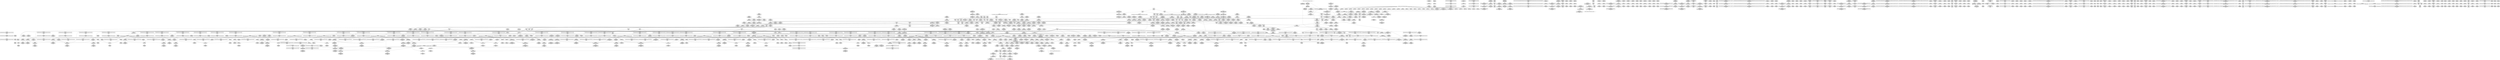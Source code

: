digraph {
	CE0x42dbed0 [shape=record,shape=Mrecord,label="{CE0x42dbed0|i64_3|*Constant*|*SummSource*}"]
	CE0x42e9cf0 [shape=record,shape=Mrecord,label="{CE0x42e9cf0|COLLAPSED:_GCMRE___llvm_gcov_ctr126_internal_global_13_x_i64_zeroinitializer:_elem_0:default:}"]
	CE0x42b7690 [shape=record,shape=Mrecord,label="{CE0x42b7690|GLOBAL:_current_task|Global_var:current_task|*SummSource*}"]
	CE0x431ddd0 [shape=record,shape=Mrecord,label="{CE0x431ddd0|i64*_getelementptr_inbounds_(_13_x_i64_,_13_x_i64_*___llvm_gcov_ctr126,_i64_0,_i64_11)|*Constant*|*SummSource*}"]
	CE0x42cfea0 [shape=record,shape=Mrecord,label="{CE0x42cfea0|selinux_task_setioprio:_tmp1|*SummSink*}"]
	CE0x4345a30 [shape=record,shape=Mrecord,label="{CE0x4345a30|__preempt_count_sub:_tmp3|*SummSink*}"]
	CE0x434e910 [shape=record,shape=Mrecord,label="{CE0x434e910|rcu_read_unlock:_tmp11|include/linux/rcupdate.h,933|*SummSink*}"]
	CE0x42c31c0 [shape=record,shape=Mrecord,label="{CE0x42c31c0|selinux_task_setioprio:_if.end}"]
	CE0x42c7270 [shape=record,shape=Mrecord,label="{CE0x42c7270|current_sid:_do.end|*SummSource*}"]
	CE0x42af030 [shape=record,shape=Mrecord,label="{CE0x42af030|task_sid:_task|Function::task_sid&Arg::task::|*SummSink*}"]
	CE0x42fe480 [shape=record,shape=Mrecord,label="{CE0x42fe480|i8*_getelementptr_inbounds_(_42_x_i8_,_42_x_i8_*_.str46,_i32_0,_i32_0)|*Constant*|*SummSource*}"]
	CE0x4348080 [shape=record,shape=Mrecord,label="{CE0x4348080|__preempt_count_sub:_do.body|*SummSource*}"]
	CE0x4319610 [shape=record,shape=Mrecord,label="{CE0x4319610|cred_sid:_security|security/selinux/hooks.c,196|*SummSink*}"]
	CE0x437da70 [shape=record,shape=Mrecord,label="{CE0x437da70|rcu_read_unlock:_tmp9|include/linux/rcupdate.h,933|*SummSink*}"]
	CE0x4318e40 [shape=record,shape=Mrecord,label="{CE0x4318e40|task_sid:_tmp18|security/selinux/hooks.c,208|*SummSink*}"]
	CE0x42ae480 [shape=record,shape=Mrecord,label="{CE0x42ae480|current_has_perm:_call1|security/selinux/hooks.c,1543}"]
	CE0x4337a90 [shape=record,shape=Mrecord,label="{CE0x4337a90|i64*_getelementptr_inbounds_(_11_x_i64_,_11_x_i64_*___llvm_gcov_ctr132,_i64_0,_i64_10)|*Constant*}"]
	CE0x42d7880 [shape=record,shape=Mrecord,label="{CE0x42d7880|VOIDTB_TE:_CE_104,112_}"]
	CE0x43e7a50 [shape=record,shape=Mrecord,label="{CE0x43e7a50|__preempt_count_add:_tmp6|./arch/x86/include/asm/preempt.h,73|*SummSource*}"]
	CE0x4322fc0 [shape=record,shape=Mrecord,label="{CE0x4322fc0|rcu_lock_release:_tmp5|include/linux/rcupdate.h,423|*SummSource*}"]
	CE0x43c4890 [shape=record,shape=Mrecord,label="{CE0x43c4890|__preempt_count_sub:_sub|./arch/x86/include/asm/preempt.h,77|*SummSink*}"]
	CE0x42bafc0 [shape=record,shape=Mrecord,label="{CE0x42bafc0|selinux_task_setioprio:_tmp|*SummSource*}"]
	CE0x43b9b40 [shape=record,shape=Mrecord,label="{CE0x43b9b40|i64_ptrtoint_(i8*_blockaddress(_rcu_lock_release,_%__here)_to_i64)|*Constant*|*SummSink*}"]
	CE0x43672a0 [shape=record,shape=Mrecord,label="{CE0x43672a0|rcu_read_unlock:_tobool|include/linux/rcupdate.h,933|*SummSink*}"]
	CE0x433a3f0 [shape=record,shape=Mrecord,label="{CE0x433a3f0|_call_void___rcu_read_unlock()_#10,_!dbg_!27734|include/linux/rcupdate.h,937|*SummSink*}"]
	CE0x43343a0 [shape=record,shape=Mrecord,label="{CE0x43343a0|i32_934|*Constant*|*SummSource*}"]
	CE0x42cb900 [shape=record,shape=Mrecord,label="{CE0x42cb900|__rcu_read_unlock:_tmp5|include/linux/rcupdate.h,244|*SummSource*}"]
	CE0x42c5a10 [shape=record,shape=Mrecord,label="{CE0x42c5a10|i64*_getelementptr_inbounds_(_6_x_i64_,_6_x_i64_*___llvm_gcov_ctr284,_i64_0,_i64_4)|*Constant*}"]
	CE0x43e7650 [shape=record,shape=Mrecord,label="{CE0x43e7650|__preempt_count_add:_tmp4|./arch/x86/include/asm/preempt.h,72|*SummSink*}"]
	CE0x43bbda0 [shape=record,shape=Mrecord,label="{CE0x43bbda0|i64*_getelementptr_inbounds_(_4_x_i64_,_4_x_i64_*___llvm_gcov_ctr133,_i64_0,_i64_1)|*Constant*|*SummSource*}"]
	CE0x42da400 [shape=record,shape=Mrecord,label="{CE0x42da400|selinux_task_setioprio:_tmp5|security/selinux/hooks.c,3608|*SummSink*}"]
	CE0x42c6910 [shape=record,shape=Mrecord,label="{CE0x42c6910|i64*_getelementptr_inbounds_(_11_x_i64_,_11_x_i64_*___llvm_gcov_ctr125,_i64_0,_i64_0)|*Constant*}"]
	CE0x4307ea0 [shape=record,shape=Mrecord,label="{CE0x4307ea0|current_sid:_cred|security/selinux/hooks.c,218|*SummSource*}"]
	CE0x43431a0 [shape=record,shape=Mrecord,label="{CE0x43431a0|rcu_lock_acquire:_tmp7|*SummSink*}"]
	CE0x432cde0 [shape=record,shape=Mrecord,label="{CE0x432cde0|i64*_getelementptr_inbounds_(_2_x_i64_,_2_x_i64_*___llvm_gcov_ctr98,_i64_0,_i64_1)|*Constant*}"]
	CE0x43dd210 [shape=record,shape=Mrecord,label="{CE0x43dd210|__preempt_count_sub:_tmp7|./arch/x86/include/asm/preempt.h,78|*SummSink*}"]
	CE0x431a890 [shape=record,shape=Mrecord,label="{CE0x431a890|task_sid:_tmp17|security/selinux/hooks.c,208|*SummSink*}"]
	CE0x42b6460 [shape=record,shape=Mrecord,label="{CE0x42b6460|current_sid:_call|security/selinux/hooks.c,218|*SummSource*}"]
	CE0x4354600 [shape=record,shape=Mrecord,label="{CE0x4354600|GLOBAL:___llvm_gcov_ctr127|Global_var:__llvm_gcov_ctr127}"]
	CE0x43a36f0 [shape=record,shape=Mrecord,label="{CE0x43a36f0|i32_0|*Constant*}"]
	CE0x4352f80 [shape=record,shape=Mrecord,label="{CE0x4352f80|GLOBAL:_rcu_lock_map|Global_var:rcu_lock_map}"]
	CE0x4328f90 [shape=record,shape=Mrecord,label="{CE0x4328f90|rcu_read_lock:_tobool|include/linux/rcupdate.h,882|*SummSource*}"]
	CE0x42cbb30 [shape=record,shape=Mrecord,label="{CE0x42cbb30|task_sid:_tmp25|security/selinux/hooks.c,208|*SummSink*}"]
	CE0x43b7ff0 [shape=record,shape=Mrecord,label="{CE0x43b7ff0|i64*_getelementptr_inbounds_(_4_x_i64_,_4_x_i64_*___llvm_gcov_ctr133,_i64_0,_i64_1)|*Constant*|*SummSink*}"]
	CE0x42cdae0 [shape=record,shape=Mrecord,label="{CE0x42cdae0|i32_(i32,_i32,_i16,_i32,_%struct.common_audit_data*)*_bitcast_(i32_(i32,_i32,_i16,_i32,_%struct.common_audit_data.495*)*_avc_has_perm_to_i32_(i32,_i32,_i16,_i32,_%struct.common_audit_data*)*)|*Constant*|*SummSource*}"]
	CE0x4351b60 [shape=record,shape=Mrecord,label="{CE0x4351b60|rcu_read_lock:_tmp12|include/linux/rcupdate.h,882|*SummSink*}"]
	CE0x4303360 [shape=record,shape=Mrecord,label="{CE0x4303360|task_sid:_tmp8|security/selinux/hooks.c,208}"]
	CE0x4309ca0 [shape=record,shape=Mrecord,label="{CE0x4309ca0|i32_1|*Constant*}"]
	CE0x432ca60 [shape=record,shape=Mrecord,label="{CE0x432ca60|GLOBAL:_task_sid.__warned|Global_var:task_sid.__warned|*SummSink*}"]
	CE0x42c2650 [shape=record,shape=Mrecord,label="{CE0x42c2650|get_current:_tmp1|*SummSink*}"]
	CE0x42c2500 [shape=record,shape=Mrecord,label="{CE0x42c2500|selinux_task_setioprio:_if.then}"]
	CE0x4347a70 [shape=record,shape=Mrecord,label="{CE0x4347a70|__preempt_count_sub:_tmp5|./arch/x86/include/asm/preempt.h,77}"]
	CE0x4304af0 [shape=record,shape=Mrecord,label="{CE0x4304af0|i64*_getelementptr_inbounds_(_2_x_i64_,_2_x_i64_*___llvm_gcov_ctr98,_i64_0,_i64_0)|*Constant*|*SummSink*}"]
	CE0x42e6470 [shape=record,shape=Mrecord,label="{CE0x42e6470|_ret_void,_!dbg_!27735|include/linux/rcupdate.h,884|*SummSource*}"]
	CE0x42af340 [shape=record,shape=Mrecord,label="{CE0x42af340|_ret_i32_%call7,_!dbg_!27749|security/selinux/hooks.c,210|*SummSource*}"]
	CE0x42c7f80 [shape=record,shape=Mrecord,label="{CE0x42c7f80|GLOBAL:_current_sid|*Constant*}"]
	CE0x432ea20 [shape=record,shape=Mrecord,label="{CE0x432ea20|i64*_getelementptr_inbounds_(_11_x_i64_,_11_x_i64_*___llvm_gcov_ctr127,_i64_0,_i64_1)|*Constant*}"]
	CE0x42fb790 [shape=record,shape=Mrecord,label="{CE0x42fb790|current_sid:_tmp15|security/selinux/hooks.c,218}"]
	CE0x4337ed0 [shape=record,shape=Mrecord,label="{CE0x4337ed0|i64*_getelementptr_inbounds_(_11_x_i64_,_11_x_i64_*___llvm_gcov_ctr132,_i64_0,_i64_10)|*Constant*|*SummSource*}"]
	CE0x43624d0 [shape=record,shape=Mrecord,label="{CE0x43624d0|rcu_read_unlock:_bb|*SummSource*}"]
	CE0x42b6d30 [shape=record,shape=Mrecord,label="{CE0x42b6d30|selinux_task_setioprio:_tmp10|security/selinux/hooks.c,3612|*SummSink*}"]
	CE0x433aae0 [shape=record,shape=Mrecord,label="{CE0x433aae0|__rcu_read_unlock:_entry}"]
	CE0x42c4020 [shape=record,shape=Mrecord,label="{CE0x42c4020|i64*_getelementptr_inbounds_(_6_x_i64_,_6_x_i64_*___llvm_gcov_ctr284,_i64_0,_i64_5)|*Constant*}"]
	CE0x42bb8a0 [shape=record,shape=Mrecord,label="{CE0x42bb8a0|selinux_task_setioprio:_tmp8|security/selinux/hooks.c,3611}"]
	CE0x43b5a00 [shape=record,shape=Mrecord,label="{CE0x43b5a00|__preempt_count_add:_tmp3|*SummSink*}"]
	CE0x42d2c60 [shape=record,shape=Mrecord,label="{CE0x42d2c60|selinux_task_setioprio:_tmp2|security/selinux/hooks.c,3608|*SummSink*}"]
	CE0x43be620 [shape=record,shape=Mrecord,label="{CE0x43be620|__rcu_read_lock:_tmp6|include/linux/rcupdate.h,240|*SummSource*}"]
	CE0x43287a0 [shape=record,shape=Mrecord,label="{CE0x43287a0|rcu_lock_acquire:_entry}"]
	CE0x42aeef0 [shape=record,shape=Mrecord,label="{CE0x42aeef0|task_sid:_task|Function::task_sid&Arg::task::}"]
	CE0x4361270 [shape=record,shape=Mrecord,label="{CE0x4361270|rcu_read_unlock:_tmp16|include/linux/rcupdate.h,933}"]
	CE0x42e9c80 [shape=record,shape=Mrecord,label="{CE0x42e9c80|task_sid:_tmp}"]
	CE0x431a760 [shape=record,shape=Mrecord,label="{CE0x431a760|task_sid:_tmp17|security/selinux/hooks.c,208|*SummSource*}"]
	CE0x4308dc0 [shape=record,shape=Mrecord,label="{CE0x4308dc0|current_sid:_security|security/selinux/hooks.c,218|*SummSink*}"]
	CE0x43be5b0 [shape=record,shape=Mrecord,label="{CE0x43be5b0|__rcu_read_lock:_tmp6|include/linux/rcupdate.h,240}"]
	CE0x42d2580 [shape=record,shape=Mrecord,label="{CE0x42d2580|current_has_perm:_perms|Function::current_has_perm&Arg::perms::|*SummSource*}"]
	CE0x4379410 [shape=record,shape=Mrecord,label="{CE0x4379410|rcu_lock_acquire:_tmp2|*SummSink*}"]
	CE0x4360ba0 [shape=record,shape=Mrecord,label="{CE0x4360ba0|rcu_lock_acquire:_tmp3|*SummSink*}"]
	CE0x437e2f0 [shape=record,shape=Mrecord,label="{CE0x437e2f0|__preempt_count_sub:_entry|*SummSink*}"]
	CE0x42af6d0 [shape=record,shape=Mrecord,label="{CE0x42af6d0|current_sid:_tmp18|security/selinux/hooks.c,218|*SummSource*}"]
	CE0x430a440 [shape=record,shape=Mrecord,label="{CE0x430a440|i32_78|*Constant*|*SummSink*}"]
	CE0x4363b90 [shape=record,shape=Mrecord,label="{CE0x4363b90|rcu_lock_acquire:___here|*SummSource*}"]
	CE0x4329490 [shape=record,shape=Mrecord,label="{CE0x4329490|task_sid:_tmp9|security/selinux/hooks.c,208|*SummSource*}"]
	CE0x42d3e50 [shape=record,shape=Mrecord,label="{CE0x42d3e50|GLOBAL:___llvm_gcov_ctr284|Global_var:__llvm_gcov_ctr284}"]
	CE0x42cb3b0 [shape=record,shape=Mrecord,label="{CE0x42cb3b0|__preempt_count_add:_tmp1|*SummSink*}"]
	CE0x4367ef0 [shape=record,shape=Mrecord,label="{CE0x4367ef0|_ret_void,_!dbg_!27719|./arch/x86/include/asm/preempt.h,73|*SummSink*}"]
	CE0x42d0300 [shape=record,shape=Mrecord,label="{CE0x42d0300|current_sid:_tmp|*SummSource*}"]
	CE0x43191b0 [shape=record,shape=Mrecord,label="{CE0x43191b0|rcu_read_lock:_tmp|*SummSink*}"]
	CE0x4330270 [shape=record,shape=Mrecord,label="{CE0x4330270|i64*_getelementptr_inbounds_(_2_x_i64_,_2_x_i64_*___llvm_gcov_ctr131,_i64_0,_i64_0)|*Constant*|*SummSource*}"]
	CE0x42f9a80 [shape=record,shape=Mrecord,label="{CE0x42f9a80|current_sid:_tmp7|security/selinux/hooks.c,218|*SummSink*}"]
	CE0x434bf70 [shape=record,shape=Mrecord,label="{CE0x434bf70|rcu_read_unlock:_tmp|*SummSource*}"]
	CE0x42ea780 [shape=record,shape=Mrecord,label="{CE0x42ea780|current_sid:_tmp13|security/selinux/hooks.c,218}"]
	CE0x43bb0d0 [shape=record,shape=Mrecord,label="{CE0x43bb0d0|i64*_getelementptr_inbounds_(_4_x_i64_,_4_x_i64_*___llvm_gcov_ctr134,_i64_0,_i64_2)|*Constant*|*SummSource*}"]
	CE0x43073f0 [shape=record,shape=Mrecord,label="{CE0x43073f0|rcu_read_lock:_tmp10|include/linux/rcupdate.h,882|*SummSource*}"]
	CE0x4371f70 [shape=record,shape=Mrecord,label="{CE0x4371f70|i64*_getelementptr_inbounds_(_4_x_i64_,_4_x_i64_*___llvm_gcov_ctr128,_i64_0,_i64_3)|*Constant*}"]
	CE0x42e1340 [shape=record,shape=Mrecord,label="{CE0x42e1340|current_sid:_tmp9|security/selinux/hooks.c,218}"]
	CE0x43d6000 [shape=record,shape=Mrecord,label="{CE0x43d6000|__preempt_count_sub:_tmp1|*SummSource*}"]
	CE0x42faab0 [shape=record,shape=Mrecord,label="{CE0x42faab0|current_sid:_tmp14|security/selinux/hooks.c,218|*SummSource*}"]
	CE0x4324de0 [shape=record,shape=Mrecord,label="{CE0x4324de0|cred_sid:_tmp1|*SummSink*}"]
	CE0x433d830 [shape=record,shape=Mrecord,label="{CE0x433d830|_call_void_mcount()_#3|*SummSource*}"]
	CE0x42dc500 [shape=record,shape=Mrecord,label="{CE0x42dc500|i64_0|*Constant*}"]
	CE0x42ba240 [shape=record,shape=Mrecord,label="{CE0x42ba240|task_sid:_tobool|security/selinux/hooks.c,208|*SummSink*}"]
	CE0x431ab20 [shape=record,shape=Mrecord,label="{CE0x431ab20|i64*_getelementptr_inbounds_(_13_x_i64_,_13_x_i64_*___llvm_gcov_ctr126,_i64_0,_i64_8)|*Constant*}"]
	CE0x4307ad0 [shape=record,shape=Mrecord,label="{CE0x4307ad0|rcu_read_lock:_tmp11|include/linux/rcupdate.h,882|*SummSink*}"]
	CE0x43262e0 [shape=record,shape=Mrecord,label="{CE0x43262e0|task_sid:_tmp6|security/selinux/hooks.c,208|*SummSink*}"]
	CE0x42af840 [shape=record,shape=Mrecord,label="{CE0x42af840|current_sid:_tmp18|security/selinux/hooks.c,218|*SummSink*}"]
	CE0x43bd040 [shape=record,shape=Mrecord,label="{CE0x43bd040|i64*_getelementptr_inbounds_(_4_x_i64_,_4_x_i64_*___llvm_gcov_ctr133,_i64_0,_i64_0)|*Constant*|*SummSink*}"]
	CE0x434eeb0 [shape=record,shape=Mrecord,label="{CE0x434eeb0|rcu_read_lock:_tmp14|include/linux/rcupdate.h,882}"]
	CE0x4334620 [shape=record,shape=Mrecord,label="{CE0x4334620|i32_934|*Constant*|*SummSink*}"]
	CE0x43c4b60 [shape=record,shape=Mrecord,label="{CE0x43c4b60|i64*_getelementptr_inbounds_(_4_x_i64_,_4_x_i64_*___llvm_gcov_ctr133,_i64_0,_i64_2)|*Constant*|*SummSource*}"]
	CE0x4352d00 [shape=record,shape=Mrecord,label="{CE0x4352d00|rcu_lock_acquire:_entry|*SummSink*}"]
	CE0x437ced0 [shape=record,shape=Mrecord,label="{CE0x437ced0|_call_void_mcount()_#3|*SummSink*}"]
	CE0x4354f80 [shape=record,shape=Mrecord,label="{CE0x4354f80|rcu_read_lock:_land.lhs.true}"]
	CE0x436aef0 [shape=record,shape=Mrecord,label="{CE0x436aef0|rcu_read_lock:_tmp22|include/linux/rcupdate.h,884}"]
	CE0x433fd60 [shape=record,shape=Mrecord,label="{CE0x433fd60|__rcu_read_unlock:_do.end|*SummSource*}"]
	CE0x42e6a90 [shape=record,shape=Mrecord,label="{CE0x42e6a90|current_sid:_tmp5|security/selinux/hooks.c,218|*SummSink*}"]
	CE0x42e6730 [shape=record,shape=Mrecord,label="{CE0x42e6730|GLOBAL:___llvm_gcov_ctr125|Global_var:__llvm_gcov_ctr125|*SummSink*}"]
	CE0x4343b90 [shape=record,shape=Mrecord,label="{CE0x4343b90|rcu_lock_acquire:_bb|*SummSource*}"]
	CE0x42c2c90 [shape=record,shape=Mrecord,label="{CE0x42c2c90|selinux_task_setioprio:_tmp}"]
	CE0x4317930 [shape=record,shape=Mrecord,label="{CE0x4317930|_call_void_rcu_read_lock()_#10,_!dbg_!27712|security/selinux/hooks.c,207}"]
	CE0x436a890 [shape=record,shape=Mrecord,label="{CE0x436a890|rcu_read_lock:_bb|*SummSink*}"]
	CE0x43be340 [shape=record,shape=Mrecord,label="{CE0x43be340|rcu_lock_acquire:_indirectgoto|*SummSource*}"]
	CE0x436f790 [shape=record,shape=Mrecord,label="{CE0x436f790|rcu_read_lock:_tmp7|include/linux/rcupdate.h,882|*SummSource*}"]
	CE0x43e7ac0 [shape=record,shape=Mrecord,label="{CE0x43e7ac0|__preempt_count_add:_tmp6|./arch/x86/include/asm/preempt.h,73|*SummSink*}"]
	CE0x4375510 [shape=record,shape=Mrecord,label="{CE0x4375510|rcu_read_unlock:_if.end|*SummSource*}"]
	CE0x42e70b0 [shape=record,shape=Mrecord,label="{CE0x42e70b0|get_current:_tmp}"]
	CE0x436cfa0 [shape=record,shape=Mrecord,label="{CE0x436cfa0|i64*_getelementptr_inbounds_(_11_x_i64_,_11_x_i64_*___llvm_gcov_ctr127,_i64_0,_i64_9)|*Constant*|*SummSource*}"]
	CE0x43fb1b0 [shape=record,shape=Mrecord,label="{CE0x43fb1b0|__preempt_count_sub:_tmp1}"]
	CE0x42c59a0 [shape=record,shape=Mrecord,label="{CE0x42c59a0|i64*_getelementptr_inbounds_(_6_x_i64_,_6_x_i64_*___llvm_gcov_ctr284,_i64_0,_i64_4)|*Constant*|*SummSink*}"]
	CE0x432f9f0 [shape=record,shape=Mrecord,label="{CE0x432f9f0|__rcu_read_lock:_tmp4|include/linux/rcupdate.h,239|*SummSource*}"]
	CE0x430a3d0 [shape=record,shape=Mrecord,label="{CE0x430a3d0|i32_78|*Constant*}"]
	CE0x42d5720 [shape=record,shape=Mrecord,label="{CE0x42d5720|selinux_task_setioprio:_call1|security/selinux/hooks.c,3611|*SummSink*}"]
	CE0x43a4c90 [shape=record,shape=Mrecord,label="{CE0x43a4c90|__rcu_read_unlock:_tmp3|*SummSink*}"]
	CE0x43aac50 [shape=record,shape=Mrecord,label="{CE0x43aac50|_call_void_mcount()_#3}"]
	CE0x4303540 [shape=record,shape=Mrecord,label="{CE0x4303540|current_sid:_do.body}"]
	CE0x43397c0 [shape=record,shape=Mrecord,label="{CE0x43397c0|_ret_void,_!dbg_!27717|include/linux/rcupdate.h,424|*SummSink*}"]
	CE0x42ebf40 [shape=record,shape=Mrecord,label="{CE0x42ebf40|selinux_task_setioprio:_ioprio|Function::selinux_task_setioprio&Arg::ioprio::}"]
	CE0x432ada0 [shape=record,shape=Mrecord,label="{CE0x432ada0|_ret_void,_!dbg_!27717|include/linux/rcupdate.h,240|*SummSource*}"]
	CE0x42bcc40 [shape=record,shape=Mrecord,label="{CE0x42bcc40|i16_2|*Constant*|*SummSource*}"]
	CE0x42cea20 [shape=record,shape=Mrecord,label="{CE0x42cea20|%struct.common_audit_data*_null|*Constant*|*SummSource*}"]
	CE0x43a9400 [shape=record,shape=Mrecord,label="{CE0x43a9400|COLLAPSED:_GCMRE___llvm_gcov_ctr135_internal_global_4_x_i64_zeroinitializer:_elem_0:default:}"]
	CE0x42e7510 [shape=record,shape=Mrecord,label="{CE0x42e7510|GLOBAL:_current_sid.__warned|Global_var:current_sid.__warned|*SummSink*}"]
	CE0x43a3e80 [shape=record,shape=Mrecord,label="{CE0x43a3e80|%struct.lockdep_map*_null|*Constant*}"]
	CE0x43aad10 [shape=record,shape=Mrecord,label="{CE0x43aad10|_call_void_mcount()_#3|*SummSource*}"]
	CE0x4378f00 [shape=record,shape=Mrecord,label="{CE0x4378f00|rcu_read_unlock:_tmp7|include/linux/rcupdate.h,933|*SummSource*}"]
	CE0x4318dd0 [shape=record,shape=Mrecord,label="{CE0x4318dd0|task_sid:_tmp18|security/selinux/hooks.c,208|*SummSource*}"]
	CE0x42d6fc0 [shape=record,shape=Mrecord,label="{CE0x42d6fc0|selinux_task_setioprio:_bb}"]
	CE0x432d350 [shape=record,shape=Mrecord,label="{CE0x432d350|task_sid:_bb|*SummSink*}"]
	CE0x4361c00 [shape=record,shape=Mrecord,label="{CE0x4361c00|rcu_read_unlock:_tmp8|include/linux/rcupdate.h,933}"]
	CE0x42fafd0 [shape=record,shape=Mrecord,label="{CE0x42fafd0|i1_true|*Constant*|*SummSource*}"]
	CE0x4370fe0 [shape=record,shape=Mrecord,label="{CE0x4370fe0|rcu_read_unlock:_tmp5|include/linux/rcupdate.h,933}"]
	CE0x43063b0 [shape=record,shape=Mrecord,label="{CE0x43063b0|i64*_getelementptr_inbounds_(_11_x_i64_,_11_x_i64_*___llvm_gcov_ctr125,_i64_0,_i64_9)|*Constant*}"]
	CE0x43ab070 [shape=record,shape=Mrecord,label="{CE0x43ab070|i64*_getelementptr_inbounds_(_4_x_i64_,_4_x_i64_*___llvm_gcov_ctr134,_i64_0,_i64_0)|*Constant*|*SummSink*}"]
	CE0x42d9a20 [shape=record,shape=Mrecord,label="{CE0x42d9a20|selinux_task_setioprio:_call|security/selinux/hooks.c,3607|*SummSource*}"]
	CE0x42cb680 [shape=record,shape=Mrecord,label="{CE0x42cb680|_call_void_asm_sideeffect_,_memory_,_dirflag_,_fpsr_,_flags_()_#3,_!dbg_!27711,_!srcloc_!27714|include/linux/rcupdate.h,244}"]
	CE0x42fcd70 [shape=record,shape=Mrecord,label="{CE0x42fcd70|_call_void_lockdep_rcu_suspicious(i8*_getelementptr_inbounds_(_25_x_i8_,_25_x_i8_*_.str45,_i32_0,_i32_0),_i32_883,_i8*_getelementptr_inbounds_(_42_x_i8_,_42_x_i8_*_.str46,_i32_0,_i32_0))_#10,_!dbg_!27728|include/linux/rcupdate.h,882|*SummSink*}"]
	CE0x42b31c0 [shape=record,shape=Mrecord,label="{CE0x42b31c0|selinux_task_setioprio:_entry|*SummSource*}"]
	CE0x434f5c0 [shape=record,shape=Mrecord,label="{CE0x434f5c0|rcu_read_lock:_tmp15|include/linux/rcupdate.h,882|*SummSource*}"]
	CE0x4354770 [shape=record,shape=Mrecord,label="{CE0x4354770|GLOBAL:___llvm_gcov_ctr127|Global_var:__llvm_gcov_ctr127|*SummSource*}"]
	CE0x42b6cc0 [shape=record,shape=Mrecord,label="{CE0x42b6cc0|selinux_task_setioprio:_tmp10|security/selinux/hooks.c,3612|*SummSource*}"]
	CE0x4316500 [shape=record,shape=Mrecord,label="{CE0x4316500|task_sid:_tmp10|security/selinux/hooks.c,208}"]
	CE0x42e6920 [shape=record,shape=Mrecord,label="{CE0x42e6920|current_sid:_tmp5|security/selinux/hooks.c,218|*SummSource*}"]
	CE0x42d3f50 [shape=record,shape=Mrecord,label="{CE0x42d3f50|GLOBAL:___llvm_gcov_ctr284|Global_var:__llvm_gcov_ctr284|*SummSink*}"]
	CE0x43a9520 [shape=record,shape=Mrecord,label="{CE0x43a9520|_call_void_mcount()_#3}"]
	CE0x42eb510 [shape=record,shape=Mrecord,label="{CE0x42eb510|current_has_perm:_tmp}"]
	CE0x42ebb30 [shape=record,shape=Mrecord,label="{CE0x42ebb30|task_sid:_land.lhs.true}"]
	CE0x42b7cb0 [shape=record,shape=Mrecord,label="{CE0x42b7cb0|i64_1|*Constant*}"]
	CE0x42ccfd0 [shape=record,shape=Mrecord,label="{CE0x42ccfd0|i8_1|*Constant*|*SummSink*}"]
	CE0x42f8740 [shape=record,shape=Mrecord,label="{CE0x42f8740|i64*_getelementptr_inbounds_(_4_x_i64_,_4_x_i64_*___llvm_gcov_ctr128,_i64_0,_i64_1)|*Constant*}"]
	CE0x432ac90 [shape=record,shape=Mrecord,label="{CE0x432ac90|_ret_void,_!dbg_!27717|include/linux/rcupdate.h,240}"]
	CE0x42eae60 [shape=record,shape=Mrecord,label="{CE0x42eae60|task_sid:_tmp16|security/selinux/hooks.c,208}"]
	CE0x4355170 [shape=record,shape=Mrecord,label="{CE0x4355170|rcu_read_lock:_land.lhs.true|*SummSink*}"]
	CE0x4360f10 [shape=record,shape=Mrecord,label="{CE0x4360f10|rcu_read_unlock:_tmp15|include/linux/rcupdate.h,933|*SummSource*}"]
	CE0x437e1e0 [shape=record,shape=Mrecord,label="{CE0x437e1e0|__preempt_count_sub:_entry|*SummSource*}"]
	CE0x42e6810 [shape=record,shape=Mrecord,label="{CE0x42e6810|current_sid:_tmp5|security/selinux/hooks.c,218}"]
	CE0x42e2200 [shape=record,shape=Mrecord,label="{CE0x42e2200|_call_void_rcu_read_unlock()_#10,_!dbg_!27748|security/selinux/hooks.c,209}"]
	CE0x432fa60 [shape=record,shape=Mrecord,label="{CE0x432fa60|__rcu_read_lock:_tmp4|include/linux/rcupdate.h,239|*SummSink*}"]
	CE0x431a490 [shape=record,shape=Mrecord,label="{CE0x431a490|i64*_getelementptr_inbounds_(_13_x_i64_,_13_x_i64_*___llvm_gcov_ctr126,_i64_0,_i64_8)|*Constant*|*SummSink*}"]
	CE0x434a4f0 [shape=record,shape=Mrecord,label="{CE0x434a4f0|rcu_read_lock:_tmp6|include/linux/rcupdate.h,882}"]
	CE0x42fac20 [shape=record,shape=Mrecord,label="{CE0x42fac20|current_sid:_tmp14|security/selinux/hooks.c,218|*SummSink*}"]
	CE0x4317120 [shape=record,shape=Mrecord,label="{CE0x4317120|128:_i8*,_:_CRE_128,136_|*MultipleSource*|Function::cred_sid&Arg::cred::|*LoadInst*|security/selinux/hooks.c,208|security/selinux/hooks.c,196}"]
	CE0x432f7c0 [shape=record,shape=Mrecord,label="{CE0x432f7c0|task_sid:_tmp10|security/selinux/hooks.c,208|*SummSource*}"]
	CE0x43fb2c0 [shape=record,shape=Mrecord,label="{CE0x43fb2c0|__preempt_count_add:_tmp1}"]
	CE0x42d7920 [shape=record,shape=Mrecord,label="{CE0x42d7920|VOIDTB_TE:_CE_112,120_}"]
	CE0x4342910 [shape=record,shape=Mrecord,label="{CE0x4342910|i64*_getelementptr_inbounds_(_4_x_i64_,_4_x_i64_*___llvm_gcov_ctr130,_i64_0,_i64_3)|*Constant*|*SummSink*}"]
	CE0x42e84e0 [shape=record,shape=Mrecord,label="{CE0x42e84e0|rcu_read_lock:_entry|*SummSource*}"]
	CE0x4338f10 [shape=record,shape=Mrecord,label="{CE0x4338f10|rcu_lock_release:_entry|*SummSource*}"]
	CE0x432e030 [shape=record,shape=Mrecord,label="{CE0x432e030|get_current:_tmp2|*SummSource*}"]
	CE0x4369a10 [shape=record,shape=Mrecord,label="{CE0x4369a10|rcu_read_lock:_if.end|*SummSink*}"]
	CE0x4343c50 [shape=record,shape=Mrecord,label="{CE0x4343c50|rcu_lock_acquire:_bb|*SummSink*}"]
	CE0x43781a0 [shape=record,shape=Mrecord,label="{CE0x43781a0|__preempt_count_add:_entry|*SummSource*}"]
	CE0x42b9ae0 [shape=record,shape=Mrecord,label="{CE0x42b9ae0|current_sid:_tobool1|security/selinux/hooks.c,218|*SummSink*}"]
	CE0x42fb320 [shape=record,shape=Mrecord,label="{CE0x42fb320|i64*_getelementptr_inbounds_(_11_x_i64_,_11_x_i64_*___llvm_gcov_ctr125,_i64_0,_i64_8)|*Constant*}"]
	CE0x436fd60 [shape=record,shape=Mrecord,label="{CE0x436fd60|GLOBAL:_rcu_read_lock.__warned|Global_var:rcu_read_lock.__warned|*SummSource*}"]
	CE0x4301a90 [shape=record,shape=Mrecord,label="{CE0x4301a90|GLOBAL:_rcu_read_lock|*Constant*|*SummSource*}"]
	CE0x4305310 [shape=record,shape=Mrecord,label="{CE0x4305310|i8*_getelementptr_inbounds_(_25_x_i8_,_25_x_i8_*_.str3,_i32_0,_i32_0)|*Constant*|*SummSink*}"]
	CE0x435ce70 [shape=record,shape=Mrecord,label="{CE0x435ce70|__preempt_count_add:_tmp7|./arch/x86/include/asm/preempt.h,73|*SummSource*}"]
	CE0x43155b0 [shape=record,shape=Mrecord,label="{CE0x43155b0|task_sid:_tmp5|security/selinux/hooks.c,208|*SummSource*}"]
	CE0x43a3210 [shape=record,shape=Mrecord,label="{CE0x43a3210|GLOBAL:_lock_acquire|*Constant*|*SummSource*}"]
	CE0x42cf350 [shape=record,shape=Mrecord,label="{CE0x42cf350|_ret_i32_%retval.0,_!dbg_!27728|security/selinux/avc.c,775|*SummSink*}"]
	CE0x43574f0 [shape=record,shape=Mrecord,label="{CE0x43574f0|i64*_getelementptr_inbounds_(_4_x_i64_,_4_x_i64_*___llvm_gcov_ctr129,_i64_0,_i64_3)|*Constant*}"]
	CE0x4351300 [shape=record,shape=Mrecord,label="{CE0x4351300|GLOBAL:___preempt_count_sub|*Constant*|*SummSink*}"]
	CE0x43b5f20 [shape=record,shape=Mrecord,label="{CE0x43b5f20|i64*_getelementptr_inbounds_(_4_x_i64_,_4_x_i64_*___llvm_gcov_ctr129,_i64_0,_i64_2)|*Constant*}"]
	CE0x4374b00 [shape=record,shape=Mrecord,label="{CE0x4374b00|rcu_read_unlock:_tmp4|include/linux/rcupdate.h,933|*SummSink*}"]
	CE0x4303260 [shape=record,shape=Mrecord,label="{CE0x4303260|task_sid:_tmp6|security/selinux/hooks.c,208}"]
	CE0x432e130 [shape=record,shape=Mrecord,label="{CE0x432e130|get_current:_tmp4|./arch/x86/include/asm/current.h,14|*SummSource*}"]
	"CONST[source:0(mediator),value:2(dynamic)][purpose:{subject}]"
	CE0x436a2a0 [shape=record,shape=Mrecord,label="{CE0x436a2a0|rcu_read_lock:_call|include/linux/rcupdate.h,882|*SummSource*}"]
	CE0x42b4cd0 [shape=record,shape=Mrecord,label="{CE0x42b4cd0|task_sid:_call7|security/selinux/hooks.c,208}"]
	CE0x4303bc0 [shape=record,shape=Mrecord,label="{CE0x4303bc0|task_sid:_real_cred|security/selinux/hooks.c,208|*SummSource*}"]
	CE0x42cadf0 [shape=record,shape=Mrecord,label="{CE0x42cadf0|i64*_getelementptr_inbounds_(_4_x_i64_,_4_x_i64_*___llvm_gcov_ctr134,_i64_0,_i64_0)|*Constant*}"]
	CE0x42ebc00 [shape=record,shape=Mrecord,label="{CE0x42ebc00|task_sid:_land.lhs.true|*SummSource*}"]
	CE0x434ec80 [shape=record,shape=Mrecord,label="{CE0x434ec80|rcu_read_unlock:_tmp12|include/linux/rcupdate.h,933|*SummSource*}"]
	CE0x4330530 [shape=record,shape=Mrecord,label="{CE0x4330530|task_sid:_tmp10|security/selinux/hooks.c,208|*SummSink*}"]
	CE0x4348d40 [shape=record,shape=Mrecord,label="{CE0x4348d40|rcu_read_unlock:_entry}"]
	CE0x42b6c50 [shape=record,shape=Mrecord,label="{CE0x42b6c50|selinux_task_setioprio:_tmp10|security/selinux/hooks.c,3612}"]
	CE0x42bc800 [shape=record,shape=Mrecord,label="{CE0x42bc800|avc_has_perm:_tsid|Function::avc_has_perm&Arg::tsid::|*SummSource*}"]
	CE0x43e6fb0 [shape=record,shape=Mrecord,label="{CE0x43e6fb0|__preempt_count_sub:_tmp|*SummSink*}"]
	CE0x431df60 [shape=record,shape=Mrecord,label="{CE0x431df60|task_sid:_tmp26|security/selinux/hooks.c,208|*SummSource*}"]
	CE0x4361510 [shape=record,shape=Mrecord,label="{CE0x4361510|rcu_read_unlock:_tmp16|include/linux/rcupdate.h,933|*SummSink*}"]
	CE0x4316980 [shape=record,shape=Mrecord,label="{CE0x4316980|rcu_read_lock:_tmp2|*SummSink*}"]
	CE0x437ace0 [shape=record,shape=Mrecord,label="{CE0x437ace0|_call_void___preempt_count_sub(i32_1)_#10,_!dbg_!27715|include/linux/rcupdate.h,244|*SummSource*}"]
	CE0x43505a0 [shape=record,shape=Mrecord,label="{CE0x43505a0|rcu_read_unlock:_tmp6|include/linux/rcupdate.h,933|*SummSource*}"]
	CE0x4352700 [shape=record,shape=Mrecord,label="{CE0x4352700|i64_6|*Constant*}"]
	CE0x433f530 [shape=record,shape=Mrecord,label="{CE0x433f530|i64*_getelementptr_inbounds_(_4_x_i64_,_4_x_i64_*___llvm_gcov_ctr135,_i64_0,_i64_1)|*Constant*|*SummSource*}"]
	CE0x4373ed0 [shape=record,shape=Mrecord,label="{CE0x4373ed0|GLOBAL:___preempt_count_add|*Constant*|*SummSource*}"]
	CE0x43532b0 [shape=record,shape=Mrecord,label="{CE0x43532b0|_call_void_rcu_lock_acquire(%struct.lockdep_map*_rcu_lock_map)_#10,_!dbg_!27711|include/linux/rcupdate.h,881|*SummSource*}"]
	CE0x4318860 [shape=record,shape=Mrecord,label="{CE0x4318860|i64*_getelementptr_inbounds_(_13_x_i64_,_13_x_i64_*___llvm_gcov_ctr126,_i64_0,_i64_8)|*Constant*|*SummSource*}"]
	CE0x43b8d80 [shape=record,shape=Mrecord,label="{CE0x43b8d80|_call_void_lock_release(%struct.lockdep_map*_%map,_i32_1,_i64_ptrtoint_(i8*_blockaddress(_rcu_lock_release,_%__here)_to_i64))_#10,_!dbg_!27716|include/linux/rcupdate.h,423|*SummSink*}"]
	CE0x42dd420 [shape=record,shape=Mrecord,label="{CE0x42dd420|selinux_task_setioprio:_tmp7|security/selinux/hooks.c,3609}"]
	CE0x437d910 [shape=record,shape=Mrecord,label="{CE0x437d910|i64*_getelementptr_inbounds_(_11_x_i64_,_11_x_i64_*___llvm_gcov_ctr132,_i64_0,_i64_8)|*Constant*}"]
	CE0x4349320 [shape=record,shape=Mrecord,label="{CE0x4349320|_ret_void,_!dbg_!27735|include/linux/rcupdate.h,938}"]
	CE0x43b8ef0 [shape=record,shape=Mrecord,label="{CE0x43b8ef0|i64*_getelementptr_inbounds_(_4_x_i64_,_4_x_i64_*___llvm_gcov_ctr133,_i64_0,_i64_3)|*Constant*}"]
	CE0x42c60f0 [shape=record,shape=Mrecord,label="{CE0x42c60f0|current_sid:_tmp|*SummSink*}"]
	CE0x43a26a0 [shape=record,shape=Mrecord,label="{CE0x43a26a0|_call_void_lock_acquire(%struct.lockdep_map*_%map,_i32_0,_i32_0,_i32_2,_i32_0,_%struct.lockdep_map*_null,_i64_ptrtoint_(i8*_blockaddress(_rcu_lock_acquire,_%__here)_to_i64))_#10,_!dbg_!27716|include/linux/rcupdate.h,418}"]
	CE0x42bded0 [shape=record,shape=Mrecord,label="{CE0x42bded0|i32_512|*Constant*}"]
	CE0x4335050 [shape=record,shape=Mrecord,label="{CE0x4335050|i64*_getelementptr_inbounds_(_11_x_i64_,_11_x_i64_*___llvm_gcov_ctr132,_i64_0,_i64_9)|*Constant*|*SummSource*}"]
	CE0x436e750 [shape=record,shape=Mrecord,label="{CE0x436e750|i64*_getelementptr_inbounds_(_11_x_i64_,_11_x_i64_*___llvm_gcov_ctr127,_i64_0,_i64_10)|*Constant*|*SummSink*}"]
	CE0x4341e50 [shape=record,shape=Mrecord,label="{CE0x4341e50|rcu_lock_acquire:_indirectgoto|*SummSink*}"]
	CE0x437c760 [shape=record,shape=Mrecord,label="{CE0x437c760|rcu_read_unlock:_tmp17|include/linux/rcupdate.h,933|*SummSource*}"]
	CE0x43e3730 [shape=record,shape=Mrecord,label="{CE0x43e3730|_call_void_mcount()_#3|*SummSink*}"]
	CE0x4323650 [shape=record,shape=Mrecord,label="{CE0x4323650|i64*_getelementptr_inbounds_(_13_x_i64_,_13_x_i64_*___llvm_gcov_ctr126,_i64_0,_i64_12)|*Constant*|*SummSource*}"]
	CE0x4339520 [shape=record,shape=Mrecord,label="{CE0x4339520|GLOBAL:_rcu_lock_release|*Constant*|*SummSource*}"]
	CE0x42e62f0 [shape=record,shape=Mrecord,label="{CE0x42e62f0|i32_77|*Constant*}"]
	CE0x4326fe0 [shape=record,shape=Mrecord,label="{CE0x4326fe0|i64*_getelementptr_inbounds_(_11_x_i64_,_11_x_i64_*___llvm_gcov_ctr127,_i64_0,_i64_0)|*Constant*|*SummSink*}"]
	CE0x43b8c90 [shape=record,shape=Mrecord,label="{CE0x43b8c90|i64*_getelementptr_inbounds_(_4_x_i64_,_4_x_i64_*___llvm_gcov_ctr129,_i64_0,_i64_3)|*Constant*|*SummSink*}"]
	CE0x43ddaa0 [shape=record,shape=Mrecord,label="{CE0x43ddaa0|__preempt_count_add:_do.end|*SummSink*}"]
	CE0x42ec0c0 [shape=record,shape=Mrecord,label="{CE0x42ec0c0|i32_0|*Constant*}"]
	CE0x43bb3d0 [shape=record,shape=Mrecord,label="{CE0x43bb3d0|__rcu_read_lock:_do.body|*SummSink*}"]
	CE0x4375110 [shape=record,shape=Mrecord,label="{CE0x4375110|__preempt_count_add:_val|Function::__preempt_count_add&Arg::val::|*SummSource*}"]
	CE0x42c9800 [shape=record,shape=Mrecord,label="{CE0x42c9800|selinux_task_setioprio:_if.end|*SummSource*}"]
	CE0x43f9060 [shape=record,shape=Mrecord,label="{CE0x43f9060|__preempt_count_sub:_do.body}"]
	CE0x42cdbf0 [shape=record,shape=Mrecord,label="{CE0x42cdbf0|i32_(i32,_i32,_i16,_i32,_%struct.common_audit_data*)*_bitcast_(i32_(i32,_i32,_i16,_i32,_%struct.common_audit_data.495*)*_avc_has_perm_to_i32_(i32,_i32,_i16,_i32,_%struct.common_audit_data*)*)|*Constant*|*SummSink*}"]
	CE0x4303d10 [shape=record,shape=Mrecord,label="{CE0x4303d10|current_sid:_if.then|*SummSink*}"]
	CE0x4306ef0 [shape=record,shape=Mrecord,label="{CE0x4306ef0|rcu_read_lock:_tmp9|include/linux/rcupdate.h,882|*SummSink*}"]
	CE0x432a420 [shape=record,shape=Mrecord,label="{CE0x432a420|task_sid:_tmp13|security/selinux/hooks.c,208}"]
	CE0x42fdde0 [shape=record,shape=Mrecord,label="{CE0x42fdde0|i32_883|*Constant*|*SummSource*}"]
	CE0x42e12a0 [shape=record,shape=Mrecord,label="{CE0x42e12a0|i64_4|*Constant*|*SummSink*}"]
	CE0x4329b40 [shape=record,shape=Mrecord,label="{CE0x4329b40|GLOBAL:___rcu_read_lock|*Constant*|*SummSource*}"]
	CE0x436c530 [shape=record,shape=Mrecord,label="{CE0x436c530|cred_sid:_sid|security/selinux/hooks.c,197|*SummSink*}"]
	CE0x432e490 [shape=record,shape=Mrecord,label="{CE0x432e490|task_sid:_call3|security/selinux/hooks.c,208}"]
	CE0x4362950 [shape=record,shape=Mrecord,label="{CE0x4362950|__rcu_read_unlock:_tmp|*SummSource*}"]
	CE0x4367d30 [shape=record,shape=Mrecord,label="{CE0x4367d30|_ret_void,_!dbg_!27719|./arch/x86/include/asm/preempt.h,73|*SummSource*}"]
	CE0x4379c00 [shape=record,shape=Mrecord,label="{CE0x4379c00|rcu_lock_acquire:_tmp1|*SummSource*}"]
	CE0x42bcdb0 [shape=record,shape=Mrecord,label="{CE0x42bcdb0|i16_2|*Constant*|*SummSink*}"]
	CE0x42e1130 [shape=record,shape=Mrecord,label="{CE0x42e1130|i64_4|*Constant*}"]
	CE0x4315f60 [shape=record,shape=Mrecord,label="{CE0x4315f60|rcu_read_lock:_if.end}"]
	CE0x42bfb50 [shape=record,shape=Mrecord,label="{CE0x42bfb50|_call_void_mcount()_#3|*SummSink*}"]
	CE0x43698b0 [shape=record,shape=Mrecord,label="{CE0x43698b0|_call_void_mcount()_#3}"]
	CE0x43469b0 [shape=record,shape=Mrecord,label="{CE0x43469b0|__rcu_read_unlock:_bb|*SummSource*}"]
	CE0x4318040 [shape=record,shape=Mrecord,label="{CE0x4318040|task_sid:_tobool|security/selinux/hooks.c,208}"]
	CE0x437bfe0 [shape=record,shape=Mrecord,label="{CE0x437bfe0|i64*_getelementptr_inbounds_(_11_x_i64_,_11_x_i64_*___llvm_gcov_ctr132,_i64_0,_i64_8)|*Constant*|*SummSource*}"]
	CE0x42fe3c0 [shape=record,shape=Mrecord,label="{CE0x42fe3c0|i8*_getelementptr_inbounds_(_42_x_i8_,_42_x_i8_*_.str46,_i32_0,_i32_0)|*Constant*}"]
	CE0x4355780 [shape=record,shape=Mrecord,label="{CE0x4355780|rcu_read_lock:_tmp8|include/linux/rcupdate.h,882|*SummSource*}"]
	CE0x42d34b0 [shape=record,shape=Mrecord,label="{CE0x42d34b0|i64_2|*Constant*}"]
	CE0x43237e0 [shape=record,shape=Mrecord,label="{CE0x43237e0|_call_void_rcu_read_unlock()_#10,_!dbg_!27748|security/selinux/hooks.c,209|*SummSink*}"]
	CE0x4327720 [shape=record,shape=Mrecord,label="{CE0x4327720|cred_sid:_tmp2|*SummSink*}"]
	CE0x42c7b90 [shape=record,shape=Mrecord,label="{CE0x42c7b90|current_has_perm:_tmp2}"]
	CE0x4362c40 [shape=record,shape=Mrecord,label="{CE0x4362c40|i64*_getelementptr_inbounds_(_4_x_i64_,_4_x_i64_*___llvm_gcov_ctr128,_i64_0,_i64_0)|*Constant*}"]
	CE0x43c3760 [shape=record,shape=Mrecord,label="{CE0x43c3760|GLOBAL:___preempt_count|Global_var:__preempt_count|*SummSink*}"]
	CE0x42b5a40 [shape=record,shape=Mrecord,label="{CE0x42b5a40|cred_sid:_cred|Function::cred_sid&Arg::cred::|*SummSource*}"]
	CE0x42ce7c0 [shape=record,shape=Mrecord,label="{CE0x42ce7c0|avc_has_perm:_ssid|Function::avc_has_perm&Arg::ssid::|*SummSink*}"]
	CE0x42b8bc0 [shape=record,shape=Mrecord,label="{CE0x42b8bc0|current_sid:_tmp12|security/selinux/hooks.c,218|*SummSource*}"]
	CE0x42e5870 [shape=record,shape=Mrecord,label="{CE0x42e5870|current_sid:_bb|*SummSource*}"]
	CE0x4305590 [shape=record,shape=Mrecord,label="{CE0x4305590|GLOBAL:_lockdep_rcu_suspicious|*Constant*|*SummSource*}"]
	CE0x4353320 [shape=record,shape=Mrecord,label="{CE0x4353320|_call_void_rcu_lock_acquire(%struct.lockdep_map*_rcu_lock_map)_#10,_!dbg_!27711|include/linux/rcupdate.h,881|*SummSink*}"]
	CE0x43a9990 [shape=record,shape=Mrecord,label="{CE0x43a9990|i64*_getelementptr_inbounds_(_4_x_i64_,_4_x_i64_*___llvm_gcov_ctr128,_i64_0,_i64_0)|*Constant*|*SummSource*}"]
	CE0x42e6ec0 [shape=record,shape=Mrecord,label="{CE0x42e6ec0|i64_1|*Constant*}"]
	CE0x42bea30 [shape=record,shape=Mrecord,label="{CE0x42bea30|task_sid:_do.body5|*SummSink*}"]
	CE0x436c340 [shape=record,shape=Mrecord,label="{CE0x436c340|cred_sid:_tmp5|security/selinux/hooks.c,196|*SummSink*}"]
	CE0x4322490 [shape=record,shape=Mrecord,label="{CE0x4322490|i64*_getelementptr_inbounds_(_4_x_i64_,_4_x_i64_*___llvm_gcov_ctr133,_i64_0,_i64_2)|*Constant*|*SummSink*}"]
	CE0x43561a0 [shape=record,shape=Mrecord,label="{CE0x43561a0|__rcu_read_lock:_tmp3}"]
	CE0x436e7c0 [shape=record,shape=Mrecord,label="{CE0x436e7c0|rcu_read_lock:_tmp21|include/linux/rcupdate.h,884|*SummSink*}"]
	CE0x437dbe0 [shape=record,shape=Mrecord,label="{CE0x437dbe0|rcu_read_unlock:_tmp10|include/linux/rcupdate.h,933|*SummSink*}"]
	CE0x42e85a0 [shape=record,shape=Mrecord,label="{CE0x42e85a0|GLOBAL:___rcu_read_lock|*Constant*}"]
	CE0x42dad40 [shape=record,shape=Mrecord,label="{CE0x42dad40|i32_0|*Constant*|*SummSink*}"]
	CE0x43b8b00 [shape=record,shape=Mrecord,label="{CE0x43b8b00|GLOBAL:___preempt_count|Global_var:__preempt_count|*SummSource*}"]
	CE0x43fb410 [shape=record,shape=Mrecord,label="{CE0x43fb410|i64*_getelementptr_inbounds_(_4_x_i64_,_4_x_i64_*___llvm_gcov_ctr135,_i64_0,_i64_1)|*Constant*|*SummSink*}"]
	CE0x4364d60 [shape=record,shape=Mrecord,label="{CE0x4364d60|rcu_read_unlock:_tmp10|include/linux/rcupdate.h,933|*SummSource*}"]
	CE0x437c9f0 [shape=record,shape=Mrecord,label="{CE0x437c9f0|rcu_read_unlock:_tmp17|include/linux/rcupdate.h,933|*SummSink*}"]
	CE0x42cc940 [shape=record,shape=Mrecord,label="{CE0x42cc940|current_sid:_tmp16|security/selinux/hooks.c,218|*SummSource*}"]
	CE0x4379a90 [shape=record,shape=Mrecord,label="{CE0x4379a90|rcu_lock_acquire:_tmp|*SummSink*}"]
	CE0x43a46f0 [shape=record,shape=Mrecord,label="{CE0x43a46f0|i64*_getelementptr_inbounds_(_4_x_i64_,_4_x_i64_*___llvm_gcov_ctr134,_i64_0,_i64_3)|*Constant*}"]
	CE0x43651b0 [shape=record,shape=Mrecord,label="{CE0x43651b0|COLLAPSED:_GCMRE___llvm_gcov_ctr133_internal_global_4_x_i64_zeroinitializer:_elem_0:default:}"]
	CE0x4376700 [shape=record,shape=Mrecord,label="{CE0x4376700|i64*_getelementptr_inbounds_(_4_x_i64_,_4_x_i64_*___llvm_gcov_ctr130,_i64_0,_i64_0)|*Constant*}"]
	CE0x434a620 [shape=record,shape=Mrecord,label="{CE0x434a620|rcu_read_lock:_tmp6|include/linux/rcupdate.h,882|*SummSource*}"]
	CE0x4319f30 [shape=record,shape=Mrecord,label="{CE0x4319f30|task_sid:_tmp14|security/selinux/hooks.c,208|*SummSink*}"]
	CE0x42e6040 [shape=record,shape=Mrecord,label="{CE0x42e6040|_ret_void,_!dbg_!27717|include/linux/rcupdate.h,419}"]
	CE0x42ddc50 [shape=record,shape=Mrecord,label="{CE0x42ddc50|i64*_getelementptr_inbounds_(_11_x_i64_,_11_x_i64_*___llvm_gcov_ctr125,_i64_0,_i64_10)|*Constant*|*SummSource*}"]
	CE0x434eb50 [shape=record,shape=Mrecord,label="{CE0x434eb50|rcu_read_unlock:_tmp12|include/linux/rcupdate.h,933}"]
	CE0x4334b50 [shape=record,shape=Mrecord,label="{CE0x4334b50|i8*_getelementptr_inbounds_(_44_x_i8_,_44_x_i8_*_.str47,_i32_0,_i32_0)|*Constant*|*SummSource*}"]
	CE0x42e1e80 [shape=record,shape=Mrecord,label="{CE0x42e1e80|_ret_i32_%tmp6,_!dbg_!27716|security/selinux/hooks.c,197|*SummSink*}"]
	CE0x4356210 [shape=record,shape=Mrecord,label="{CE0x4356210|__rcu_read_lock:_tmp3|*SummSource*}"]
	CE0x43bd6b0 [shape=record,shape=Mrecord,label="{CE0x43bd6b0|rcu_lock_release:_tmp3|*SummSource*}"]
	CE0x42e6110 [shape=record,shape=Mrecord,label="{CE0x42e6110|rcu_read_lock:_entry|*SummSink*}"]
	CE0x42d1720 [shape=record,shape=Mrecord,label="{CE0x42d1720|VOIDTB_TE:_CE_28,32_}"]
	CE0x42e5800 [shape=record,shape=Mrecord,label="{CE0x42e5800|current_sid:_bb}"]
	CE0x42cc090 [shape=record,shape=Mrecord,label="{CE0x42cc090|i64*_getelementptr_inbounds_(_13_x_i64_,_13_x_i64_*___llvm_gcov_ctr126,_i64_0,_i64_12)|*Constant*}"]
	CE0x42e98d0 [shape=record,shape=Mrecord,label="{CE0x42e98d0|_call_void_mcount()_#3|*SummSource*}"]
	CE0x42d4390 [shape=record,shape=Mrecord,label="{CE0x42d4390|i64_2|*Constant*|*SummSink*}"]
	CE0x432efb0 [shape=record,shape=Mrecord,label="{CE0x432efb0|task_sid:_land.lhs.true2|*SummSource*}"]
	CE0x42fb3e0 [shape=record,shape=Mrecord,label="{CE0x42fb3e0|i64*_getelementptr_inbounds_(_11_x_i64_,_11_x_i64_*___llvm_gcov_ctr125,_i64_0,_i64_8)|*Constant*|*SummSource*}"]
	CE0x42bc970 [shape=record,shape=Mrecord,label="{CE0x42bc970|avc_has_perm:_tsid|Function::avc_has_perm&Arg::tsid::|*SummSink*}"]
	CE0x4363150 [shape=record,shape=Mrecord,label="{CE0x4363150|rcu_read_unlock:_call|include/linux/rcupdate.h,933}"]
	CE0x4348c00 [shape=record,shape=Mrecord,label="{CE0x4348c00|rcu_read_unlock:_entry|*SummSource*}"]
	CE0x4361ad0 [shape=record,shape=Mrecord,label="{CE0x4361ad0|i64*_getelementptr_inbounds_(_4_x_i64_,_4_x_i64_*___llvm_gcov_ctr128,_i64_0,_i64_3)|*Constant*|*SummSink*}"]
	CE0x43042c0 [shape=record,shape=Mrecord,label="{CE0x43042c0|get_current:_tmp2}"]
	CE0x42d3960 [shape=record,shape=Mrecord,label="{CE0x42d3960|i64_0|*Constant*}"]
	CE0x42f9e30 [shape=record,shape=Mrecord,label="{CE0x42f9e30|task_sid:_call|security/selinux/hooks.c,208}"]
	CE0x4362740 [shape=record,shape=Mrecord,label="{CE0x4362740|__rcu_read_unlock:_tmp|*SummSink*}"]
	CE0x42d0760 [shape=record,shape=Mrecord,label="{CE0x42d0760|selinux_task_setioprio:_bb|*SummSink*}"]
	CE0x42bcff0 [shape=record,shape=Mrecord,label="{CE0x42bcff0|avc_has_perm:_tclass|Function::avc_has_perm&Arg::tclass::|*SummSink*}"]
	CE0x4373e60 [shape=record,shape=Mrecord,label="{CE0x4373e60|GLOBAL:___preempt_count_add|*Constant*|*SummSink*}"]
	CE0x4362150 [shape=record,shape=Mrecord,label="{CE0x4362150|_call_void_mcount()_#3|*SummSink*}"]
	CE0x4361030 [shape=record,shape=Mrecord,label="{CE0x4361030|rcu_read_unlock:_tmp15|include/linux/rcupdate.h,933|*SummSink*}"]
	CE0x434c2d0 [shape=record,shape=Mrecord,label="{CE0x434c2d0|rcu_read_lock:_do.end|*SummSource*}"]
	CE0x4356a90 [shape=record,shape=Mrecord,label="{CE0x4356a90|rcu_read_unlock:_land.lhs.true2|*SummSink*}"]
	CE0x42b9170 [shape=record,shape=Mrecord,label="{CE0x42b9170|current_has_perm:_call1|security/selinux/hooks.c,1543|*SummSink*}"]
	CE0x42f9d20 [shape=record,shape=Mrecord,label="{CE0x42f9d20|task_sid:_tmp4|*LoadInst*|security/selinux/hooks.c,208|*SummSink*}"]
	CE0x43aa410 [shape=record,shape=Mrecord,label="{CE0x43aa410|_call_void_lock_acquire(%struct.lockdep_map*_%map,_i32_0,_i32_0,_i32_2,_i32_0,_%struct.lockdep_map*_null,_i64_ptrtoint_(i8*_blockaddress(_rcu_lock_acquire,_%__here)_to_i64))_#10,_!dbg_!27716|include/linux/rcupdate.h,418|*SummSource*}"]
	CE0x42dda30 [shape=record,shape=Mrecord,label="{CE0x42dda30|i64*_getelementptr_inbounds_(_11_x_i64_,_11_x_i64_*___llvm_gcov_ctr125,_i64_0,_i64_10)|*Constant*}"]
	CE0x4335ca0 [shape=record,shape=Mrecord,label="{CE0x4335ca0|_call_void_lockdep_rcu_suspicious(i8*_getelementptr_inbounds_(_25_x_i8_,_25_x_i8_*_.str3,_i32_0,_i32_0),_i32_208,_i8*_getelementptr_inbounds_(_41_x_i8_,_41_x_i8_*_.str44,_i32_0,_i32_0))_#10,_!dbg_!27732|security/selinux/hooks.c,208|*SummSource*}"]
	CE0x437a4c0 [shape=record,shape=Mrecord,label="{CE0x437a4c0|_call_void___preempt_count_add(i32_1)_#10,_!dbg_!27711|include/linux/rcupdate.h,239|*SummSink*}"]
	CE0x42b6f40 [shape=record,shape=Mrecord,label="{CE0x42b6f40|selinux_task_setioprio:_tmp11|security/selinux/hooks.c,3612|*SummSink*}"]
	CE0x42d35f0 [shape=record,shape=Mrecord,label="{CE0x42d35f0|_call_void_mcount()_#3|*SummSource*}"]
	CE0x43e7fe0 [shape=record,shape=Mrecord,label="{CE0x43e7fe0|__preempt_count_add:_tmp}"]
	CE0x43dcc90 [shape=record,shape=Mrecord,label="{CE0x43dcc90|i64*_getelementptr_inbounds_(_4_x_i64_,_4_x_i64_*___llvm_gcov_ctr135,_i64_0,_i64_2)|*Constant*|*SummSink*}"]
	CE0x42ca510 [shape=record,shape=Mrecord,label="{CE0x42ca510|rcu_lock_release:_tmp7|*SummSink*}"]
	CE0x43638d0 [shape=record,shape=Mrecord,label="{CE0x43638d0|rcu_read_unlock:_tmp3|*SummSink*}"]
	CE0x43e43d0 [shape=record,shape=Mrecord,label="{CE0x43e43d0|__rcu_read_unlock:_tmp7|include/linux/rcupdate.h,245|*SummSink*}"]
	CE0x42d17c0 [shape=record,shape=Mrecord,label="{CE0x42d17c0|VOIDTB_TE:_CE_32,36_}"]
	CE0x4341f00 [shape=record,shape=Mrecord,label="{CE0x4341f00|rcu_lock_acquire:_bb}"]
	CE0x4372440 [shape=record,shape=Mrecord,label="{CE0x4372440|rcu_read_lock:_tobool1|include/linux/rcupdate.h,882}"]
	CE0x42bd210 [shape=record,shape=Mrecord,label="{CE0x42bd210|%struct.common_audit_data*_null|*Constant*}"]
	CE0x42fa0d0 [shape=record,shape=Mrecord,label="{CE0x42fa0d0|current_sid:_tmp2|*SummSource*}"]
	CE0x42bf730 [shape=record,shape=Mrecord,label="{CE0x42bf730|i64*_getelementptr_inbounds_(_11_x_i64_,_11_x_i64_*___llvm_gcov_ctr125,_i64_0,_i64_6)|*Constant*|*SummSource*}"]
	CE0x42c9670 [shape=record,shape=Mrecord,label="{CE0x42c9670|i64*_getelementptr_inbounds_(_11_x_i64_,_11_x_i64_*___llvm_gcov_ctr125,_i64_0,_i64_0)|*Constant*|*SummSink*}"]
	CE0x4336f00 [shape=record,shape=Mrecord,label="{CE0x4336f00|rcu_read_unlock:_tmp19|include/linux/rcupdate.h,933}"]
	CE0x4328620 [shape=record,shape=Mrecord,label="{CE0x4328620|GLOBAL:_rcu_lock_acquire|*Constant*|*SummSource*}"]
	CE0x43c3fa0 [shape=record,shape=Mrecord,label="{CE0x43c3fa0|__preempt_count_add:_do.body}"]
	CE0x4315030 [shape=record,shape=Mrecord,label="{CE0x4315030|0:_i8,_:_GCMR_rcu_read_lock.__warned_internal_global_i8_0,_section_.data.unlikely_,_align_1:_elem_0:default:}"]
	CE0x4305fb0 [shape=record,shape=Mrecord,label="{CE0x4305fb0|i8*_getelementptr_inbounds_(_45_x_i8_,_45_x_i8_*_.str12,_i32_0,_i32_0)|*Constant*}"]
	CE0x42c6510 [shape=record,shape=Mrecord,label="{CE0x42c6510|i64*_getelementptr_inbounds_(_2_x_i64_,_2_x_i64_*___llvm_gcov_ctr136,_i64_0,_i64_1)|*Constant*|*SummSink*}"]
	CE0x4343b00 [shape=record,shape=Mrecord,label="{CE0x4343b00|rcu_lock_release:_tmp2|*SummSink*}"]
	CE0x43723b0 [shape=record,shape=Mrecord,label="{CE0x43723b0|i64_5|*Constant*}"]
	CE0x42b4f60 [shape=record,shape=Mrecord,label="{CE0x42b4f60|task_sid:_call7|security/selinux/hooks.c,208|*SummSink*}"]
	CE0x431cec0 [shape=record,shape=Mrecord,label="{CE0x431cec0|task_sid:_tmp22|security/selinux/hooks.c,208|*SummSink*}"]
	CE0x4334ae0 [shape=record,shape=Mrecord,label="{CE0x4334ae0|i8*_getelementptr_inbounds_(_44_x_i8_,_44_x_i8_*_.str47,_i32_0,_i32_0)|*Constant*}"]
	CE0x42cda70 [shape=record,shape=Mrecord,label="{CE0x42cda70|avc_has_perm:_entry|*SummSource*}"]
	CE0x42b6990 [shape=record,shape=Mrecord,label="{CE0x42b6990|i64*_getelementptr_inbounds_(_2_x_i64_,_2_x_i64_*___llvm_gcov_ctr136,_i64_0,_i64_0)|*Constant*}"]
	CE0x42aecf0 [shape=record,shape=Mrecord,label="{CE0x42aecf0|task_sid:_entry|*SummSink*}"]
	CE0x4316600 [shape=record,shape=Mrecord,label="{CE0x4316600|task_sid:_tmp16|security/selinux/hooks.c,208|*SummSink*}"]
	CE0x4307560 [shape=record,shape=Mrecord,label="{CE0x4307560|rcu_read_lock:_tmp10|include/linux/rcupdate.h,882|*SummSink*}"]
	CE0x4337680 [shape=record,shape=Mrecord,label="{CE0x4337680|rcu_read_unlock:_tmp20|include/linux/rcupdate.h,933|*SummSink*}"]
	CE0x42f9660 [shape=record,shape=Mrecord,label="{CE0x42f9660|current_sid:_tmp6|security/selinux/hooks.c,218|*SummSink*}"]
	CE0x436c0e0 [shape=record,shape=Mrecord,label="{CE0x436c0e0|cred_sid:_tmp5|security/selinux/hooks.c,196}"]
	CE0x42e9540 [shape=record,shape=Mrecord,label="{CE0x42e9540|COLLAPSED:_GCMRE___llvm_gcov_ctr98_internal_global_2_x_i64_zeroinitializer:_elem_0:default:}"]
	CE0x43bbce0 [shape=record,shape=Mrecord,label="{CE0x43bbce0|i64*_getelementptr_inbounds_(_4_x_i64_,_4_x_i64_*___llvm_gcov_ctr133,_i64_0,_i64_1)|*Constant*}"]
	CE0x42c6480 [shape=record,shape=Mrecord,label="{CE0x42c6480|current_has_perm:_tmp|*SummSink*}"]
	CE0x42e89b0 [shape=record,shape=Mrecord,label="{CE0x42e89b0|current_sid:_tmp8|security/selinux/hooks.c,218}"]
	CE0x4361fd0 [shape=record,shape=Mrecord,label="{CE0x4361fd0|rcu_read_unlock:_tmp8|include/linux/rcupdate.h,933|*SummSource*}"]
	CE0x4308220 [shape=record,shape=Mrecord,label="{CE0x4308220|COLLAPSED:_GCMRE_current_task_external_global_%struct.task_struct*:_elem_0::|security/selinux/hooks.c,218}"]
	CE0x42ca410 [shape=record,shape=Mrecord,label="{CE0x42ca410|rcu_lock_release:_tmp7|*SummSource*}"]
	CE0x436b900 [shape=record,shape=Mrecord,label="{CE0x436b900|cred_sid:_bb|*SummSource*}"]
	CE0x4327440 [shape=record,shape=Mrecord,label="{CE0x4327440|task_sid:_tmp8|security/selinux/hooks.c,208|*SummSource*}"]
	CE0x43fb520 [shape=record,shape=Mrecord,label="{CE0x43fb520|COLLAPSED:_GCMRE___llvm_gcov_ctr129_internal_global_4_x_i64_zeroinitializer:_elem_0:default:}"]
	CE0x42d0290 [shape=record,shape=Mrecord,label="{CE0x42d0290|COLLAPSED:_GCMRE___llvm_gcov_ctr125_internal_global_11_x_i64_zeroinitializer:_elem_0:default:}"]
	CE0x42b56f0 [shape=record,shape=Mrecord,label="{CE0x42b56f0|cred_sid:_entry|*SummSource*}"]
	CE0x43e3cf0 [shape=record,shape=Mrecord,label="{CE0x43e3cf0|i64*_getelementptr_inbounds_(_4_x_i64_,_4_x_i64_*___llvm_gcov_ctr134,_i64_0,_i64_3)|*Constant*|*SummSink*}"]
	CE0x4351fd0 [shape=record,shape=Mrecord,label="{CE0x4351fd0|rcu_read_lock:_call3|include/linux/rcupdate.h,882|*SummSource*}"]
	CE0x431c670 [shape=record,shape=Mrecord,label="{CE0x431c670|task_sid:_tmp21|security/selinux/hooks.c,208|*SummSink*}"]
	CE0x433d7c0 [shape=record,shape=Mrecord,label="{CE0x433d7c0|_call_void_mcount()_#3}"]
	CE0x43e4010 [shape=record,shape=Mrecord,label="{CE0x43e4010|__rcu_read_unlock:_tmp6|include/linux/rcupdate.h,245|*SummSource*}"]
	CE0x4372800 [shape=record,shape=Mrecord,label="{CE0x4372800|rcu_read_lock:_tmp9|include/linux/rcupdate.h,882|*SummSource*}"]
	CE0x42c1710 [shape=record,shape=Mrecord,label="{CE0x42c1710|GLOBAL:_current_has_perm|*Constant*|*SummSource*}"]
	CE0x42cacc0 [shape=record,shape=Mrecord,label="{CE0x42cacc0|__rcu_read_unlock:_do.body|*SummSource*}"]
	CE0x4352aa0 [shape=record,shape=Mrecord,label="{CE0x4352aa0|rcu_read_lock:_tmp13|include/linux/rcupdate.h,882|*SummSink*}"]
	CE0x4342e40 [shape=record,shape=Mrecord,label="{CE0x4342e40|rcu_lock_release:_indirectgoto}"]
	CE0x434c130 [shape=record,shape=Mrecord,label="{CE0x434c130|rcu_read_lock:_do.body|*SummSink*}"]
	CE0x4374340 [shape=record,shape=Mrecord,label="{CE0x4374340|rcu_read_unlock:_do.end|*SummSource*}"]
	CE0x436b7d0 [shape=record,shape=Mrecord,label="{CE0x436b7d0|cred_sid:_bb}"]
	CE0x43e7930 [shape=record,shape=Mrecord,label="{CE0x43e7930|i64*_getelementptr_inbounds_(_4_x_i64_,_4_x_i64_*___llvm_gcov_ctr135,_i64_0,_i64_2)|*Constant*}"]
	CE0x42e0ec0 [shape=record,shape=Mrecord,label="{CE0x42e0ec0|i64_5|*Constant*|*SummSource*}"]
	CE0x43517f0 [shape=record,shape=Mrecord,label="{CE0x43517f0|i64*_getelementptr_inbounds_(_4_x_i64_,_4_x_i64_*___llvm_gcov_ctr130,_i64_0,_i64_0)|*Constant*|*SummSink*}"]
	CE0x4333670 [shape=record,shape=Mrecord,label="{CE0x4333670|rcu_read_unlock:_tmp18|include/linux/rcupdate.h,933|*SummSink*}"]
	"CONST[source:2(external),value:2(dynamic)][purpose:{subject}]"
	CE0x4365010 [shape=record,shape=Mrecord,label="{CE0x4365010|COLLAPSED:_GCMRE___llvm_gcov_ctr128_internal_global_4_x_i64_zeroinitializer:_elem_0:default:}"]
	CE0x42c6b50 [shape=record,shape=Mrecord,label="{CE0x42c6b50|VOIDTB_TE:_CE_16,20_}"]
	CE0x42babb0 [shape=record,shape=Mrecord,label="{CE0x42babb0|current_has_perm:_call|security/selinux/hooks.c,1542}"]
	CE0x42ba1d0 [shape=record,shape=Mrecord,label="{CE0x42ba1d0|task_sid:_tmp5|security/selinux/hooks.c,208}"]
	CE0x4372fb0 [shape=record,shape=Mrecord,label="{CE0x4372fb0|rcu_read_unlock:_tmp1}"]
	CE0x436a310 [shape=record,shape=Mrecord,label="{CE0x436a310|rcu_read_lock:_call|include/linux/rcupdate.h,882|*SummSink*}"]
	CE0x43519f0 [shape=record,shape=Mrecord,label="{CE0x43519f0|rcu_read_lock:_tmp12|include/linux/rcupdate.h,882|*SummSource*}"]
	CE0x4300750 [shape=record,shape=Mrecord,label="{CE0x4300750|rcu_lock_acquire:_map|Function::rcu_lock_acquire&Arg::map::|*SummSource*}"]
	CE0x42ceb70 [shape=record,shape=Mrecord,label="{CE0x42ceb70|%struct.common_audit_data*_null|*Constant*|*SummSink*}"]
	CE0x42cee90 [shape=record,shape=Mrecord,label="{CE0x42cee90|avc_has_perm:_auditdata|Function::avc_has_perm&Arg::auditdata::}"]
	CE0x42e2290 [shape=record,shape=Mrecord,label="{CE0x42e2290|_call_void_rcu_read_unlock()_#10,_!dbg_!27748|security/selinux/hooks.c,209|*SummSource*}"]
	CE0x42bad60 [shape=record,shape=Mrecord,label="{CE0x42bad60|current_has_perm:_call|security/selinux/hooks.c,1542|*SummSink*}"]
	CE0x42df600 [shape=record,shape=Mrecord,label="{CE0x42df600|_ret_%struct.task_struct*_%tmp4,_!dbg_!27714|./arch/x86/include/asm/current.h,14}"]
	CE0x436fed0 [shape=record,shape=Mrecord,label="{CE0x436fed0|GLOBAL:_rcu_read_lock.__warned|Global_var:rcu_read_lock.__warned|*SummSink*}"]
	CE0x42dc0b0 [shape=record,shape=Mrecord,label="{CE0x42dc0b0|current_sid:_tmp4|security/selinux/hooks.c,218}"]
	CE0x434ace0 [shape=record,shape=Mrecord,label="{CE0x434ace0|cred_sid:_tmp4|*LoadInst*|security/selinux/hooks.c,196}"]
	CE0x436a1a0 [shape=record,shape=Mrecord,label="{CE0x436a1a0|_ret_void,_!dbg_!27717|include/linux/rcupdate.h,419|*SummSource*}"]
	CE0x42b1ca0 [shape=record,shape=Mrecord,label="{CE0x42b1ca0|VOIDTB_TE:_CE_40,44_}"]
	CE0x43bb460 [shape=record,shape=Mrecord,label="{CE0x43bb460|__rcu_read_lock:_do.end}"]
	CE0x43625d0 [shape=record,shape=Mrecord,label="{CE0x43625d0|rcu_read_unlock:_bb|*SummSink*}"]
	CE0x42b8700 [shape=record,shape=Mrecord,label="{CE0x42b8700|current_sid:_tmp11|security/selinux/hooks.c,218|*SummSource*}"]
	CE0x4367020 [shape=record,shape=Mrecord,label="{CE0x4367020|rcu_read_unlock:_tobool|include/linux/rcupdate.h,933}"]
	CE0x42e6e50 [shape=record,shape=Mrecord,label="{CE0x42e6e50|i64*_getelementptr_inbounds_(_2_x_i64_,_2_x_i64_*___llvm_gcov_ctr98,_i64_0,_i64_1)|*Constant*|*SummSink*}"]
	CE0x4371b90 [shape=record,shape=Mrecord,label="{CE0x4371b90|i32_0|*Constant*}"]
	CE0x42ae780 [shape=record,shape=Mrecord,label="{CE0x42ae780|GLOBAL:_task_sid|*Constant*|*SummSource*}"]
	CE0x42b9090 [shape=record,shape=Mrecord,label="{CE0x42b9090|GLOBAL:_current_sid|*Constant*|*SummSink*}"]
	CE0x4305790 [shape=record,shape=Mrecord,label="{CE0x4305790|i32_218|*Constant*}"]
	CE0x42ba2d0 [shape=record,shape=Mrecord,label="{CE0x42ba2d0|GLOBAL:___llvm_gcov_ctr126|Global_var:__llvm_gcov_ctr126|*SummSource*}"]
	CE0x42ae710 [shape=record,shape=Mrecord,label="{CE0x42ae710|task_sid:_entry}"]
	CE0x43072c0 [shape=record,shape=Mrecord,label="{CE0x43072c0|rcu_read_lock:_tmp10|include/linux/rcupdate.h,882}"]
	CE0x42e9e00 [shape=record,shape=Mrecord,label="{CE0x42e9e00|i64*_getelementptr_inbounds_(_11_x_i64_,_11_x_i64_*___llvm_gcov_ctr125,_i64_0,_i64_1)|*Constant*}"]
	CE0x42beb60 [shape=record,shape=Mrecord,label="{CE0x42beb60|i64_1|*Constant*}"]
	CE0x4328200 [shape=record,shape=Mrecord,label="{CE0x4328200|task_sid:_if.then}"]
	CE0x60b89e0 [shape=record,shape=Mrecord,label="{CE0x60b89e0|selinux_task_setioprio:_p|Function::selinux_task_setioprio&Arg::p::|*SummSink*}"]
	CE0x42c83f0 [shape=record,shape=Mrecord,label="{CE0x42c83f0|current_sid:_call|security/selinux/hooks.c,218|*SummSink*}"]
	CE0x43e7840 [shape=record,shape=Mrecord,label="{CE0x43e7840|__preempt_count_sub:_tmp2|*SummSink*}"]
	CE0x43c2bb0 [shape=record,shape=Mrecord,label="{CE0x43c2bb0|GLOBAL:___preempt_count|Global_var:__preempt_count}"]
	CE0x432bee0 [shape=record,shape=Mrecord,label="{CE0x432bee0|GLOBAL:_current_task|Global_var:current_task}"]
	CE0x4366910 [shape=record,shape=Mrecord,label="{CE0x4366910|rcu_read_unlock:_call3|include/linux/rcupdate.h,933|*SummSource*}"]
	CE0x432c5c0 [shape=record,shape=Mrecord,label="{CE0x432c5c0|_call_void_mcount()_#3}"]
	CE0x42bc6d0 [shape=record,shape=Mrecord,label="{CE0x42bc6d0|avc_has_perm:_tsid|Function::avc_has_perm&Arg::tsid::}"]
	CE0x431cad0 [shape=record,shape=Mrecord,label="{CE0x431cad0|i64*_getelementptr_inbounds_(_13_x_i64_,_13_x_i64_*___llvm_gcov_ctr126,_i64_0,_i64_10)|*Constant*}"]
	CE0x42e6360 [shape=record,shape=Mrecord,label="{CE0x42e6360|_ret_void,_!dbg_!27735|include/linux/rcupdate.h,884}"]
	CE0x4351ea0 [shape=record,shape=Mrecord,label="{CE0x4351ea0|rcu_read_lock:_call3|include/linux/rcupdate.h,882}"]
	CE0x42b8a40 [shape=record,shape=Mrecord,label="{CE0x42b8a40|current_sid:_tmp12|security/selinux/hooks.c,218}"]
	CE0x4305a80 [shape=record,shape=Mrecord,label="{CE0x4305a80|i32_218|*Constant*|*SummSource*}"]
	CE0x42e2610 [shape=record,shape=Mrecord,label="{CE0x42e2610|GLOBAL:_rcu_read_unlock|*Constant*|*SummSink*}"]
	CE0x4343a90 [shape=record,shape=Mrecord,label="{CE0x4343a90|rcu_lock_release:_tmp2|*SummSource*}"]
	CE0x42c29a0 [shape=record,shape=Mrecord,label="{CE0x42c29a0|selinux_task_setioprio:_tmp5|security/selinux/hooks.c,3608}"]
	CE0x43a3fd0 [shape=record,shape=Mrecord,label="{CE0x43a3fd0|__rcu_read_unlock:_tmp2|*SummSink*}"]
	CE0x4373360 [shape=record,shape=Mrecord,label="{CE0x4373360|i64*_getelementptr_inbounds_(_4_x_i64_,_4_x_i64_*___llvm_gcov_ctr130,_i64_0,_i64_2)|*Constant*}"]
	CE0x42c66c0 [shape=record,shape=Mrecord,label="{CE0x42c66c0|current_sid:_if.end|*SummSource*}"]
	CE0x4332240 [shape=record,shape=Mrecord,label="{CE0x4332240|COLLAPSED:_GCMRE___llvm_gcov_ctr131_internal_global_2_x_i64_zeroinitializer:_elem_0:default:}"]
	CE0x42b57d0 [shape=record,shape=Mrecord,label="{CE0x42b57d0|cred_sid:_entry|*SummSink*}"]
	CE0x42c2ad0 [shape=record,shape=Mrecord,label="{CE0x42c2ad0|selinux_task_setioprio:_tmp5|security/selinux/hooks.c,3608|*SummSource*}"]
	CE0x432c140 [shape=record,shape=Mrecord,label="{CE0x432c140|_call_void_mcount()_#3}"]
	CE0x43b62f0 [shape=record,shape=Mrecord,label="{CE0x43b62f0|__preempt_count_sub:_sub|./arch/x86/include/asm/preempt.h,77}"]
	CE0x4367cc0 [shape=record,shape=Mrecord,label="{CE0x4367cc0|_call_void_asm_sideeffect_,_memory_,_dirflag_,_fpsr_,_flags_()_#3,_!dbg_!27714,_!srcloc_!27715|include/linux/rcupdate.h,239|*SummSource*}"]
	CE0x434efe0 [shape=record,shape=Mrecord,label="{CE0x434efe0|rcu_read_lock:_tmp14|include/linux/rcupdate.h,882|*SummSource*}"]
	CE0x42d0220 [shape=record,shape=Mrecord,label="{CE0x42d0220|current_sid:_tmp}"]
	CE0x4363fa0 [shape=record,shape=Mrecord,label="{CE0x4363fa0|rcu_read_unlock:_call|include/linux/rcupdate.h,933|*SummSink*}"]
	CE0x4319b50 [shape=record,shape=Mrecord,label="{CE0x4319b50|i64_7|*Constant*|*SummSink*}"]
	CE0x4337160 [shape=record,shape=Mrecord,label="{CE0x4337160|rcu_read_unlock:_tmp19|include/linux/rcupdate.h,933|*SummSink*}"]
	CE0x42b6090 [shape=record,shape=Mrecord,label="{CE0x42b6090|_call_void_mcount()_#3|*SummSource*}"]
	CE0x43785b0 [shape=record,shape=Mrecord,label="{CE0x43785b0|rcu_read_unlock:_if.then}"]
	CE0x42ca950 [shape=record,shape=Mrecord,label="{CE0x42ca950|__rcu_read_unlock:_do.body}"]
	CE0x42c7c00 [shape=record,shape=Mrecord,label="{CE0x42c7c00|current_has_perm:_tmp2|*SummSource*}"]
	CE0x42aef60 [shape=record,shape=Mrecord,label="{CE0x42aef60|task_sid:_task|Function::task_sid&Arg::task::|*SummSource*}"]
	CE0x4325960 [shape=record,shape=Mrecord,label="{CE0x4325960|_call_void_mcount()_#3|*SummSource*}"]
	CE0x42ea860 [shape=record,shape=Mrecord,label="{CE0x42ea860|current_sid:_tmp13|security/selinux/hooks.c,218|*SummSink*}"]
	CE0x42df8f0 [shape=record,shape=Mrecord,label="{CE0x42df8f0|current_sid:_land.lhs.true}"]
	CE0x42bf070 [shape=record,shape=Mrecord,label="{CE0x42bf070|selinux_task_setioprio:_tobool|security/selinux/hooks.c,3608}"]
	CE0x42d5fb0 [shape=record,shape=Mrecord,label="{CE0x42d5fb0|VOIDTB_TE:_CE_144,152_}"]
	CE0x43b5fe0 [shape=record,shape=Mrecord,label="{CE0x43b5fe0|__preempt_count_add:_tmp3}"]
	CE0x42fa800 [shape=record,shape=Mrecord,label="{CE0x42fa800|i64*_getelementptr_inbounds_(_11_x_i64_,_11_x_i64_*___llvm_gcov_ctr125,_i64_0,_i64_8)|*Constant*|*SummSink*}"]
	CE0x4347d30 [shape=record,shape=Mrecord,label="{CE0x4347d30|_call_void_mcount()_#3}"]
	CE0x431bed0 [shape=record,shape=Mrecord,label="{CE0x431bed0|task_sid:_tmp20|security/selinux/hooks.c,208}"]
	CE0x43aa540 [shape=record,shape=Mrecord,label="{CE0x43aa540|_call_void_lock_acquire(%struct.lockdep_map*_%map,_i32_0,_i32_0,_i32_2,_i32_0,_%struct.lockdep_map*_null,_i64_ptrtoint_(i8*_blockaddress(_rcu_lock_acquire,_%__here)_to_i64))_#10,_!dbg_!27716|include/linux/rcupdate.h,418|*SummSink*}"]
	CE0x431cf30 [shape=record,shape=Mrecord,label="{CE0x431cf30|task_sid:_tmp24|security/selinux/hooks.c,208|*SummSource*}"]
	CE0x43dda10 [shape=record,shape=Mrecord,label="{CE0x43dda10|__preempt_count_add:_do.end|*SummSource*}"]
	CE0x43c3550 [shape=record,shape=Mrecord,label="{CE0x43c3550|__preempt_count_sub:_tmp3}"]
	CE0x43a9640 [shape=record,shape=Mrecord,label="{CE0x43a9640|_call_void_mcount()_#3|*SummSource*}"]
	CE0x43252f0 [shape=record,shape=Mrecord,label="{CE0x43252f0|task_sid:_tmp4|*LoadInst*|security/selinux/hooks.c,208}"]
	CE0x43404d0 [shape=record,shape=Mrecord,label="{CE0x43404d0|__rcu_read_unlock:_bb}"]
	CE0x431baa0 [shape=record,shape=Mrecord,label="{CE0x431baa0|i64*_getelementptr_inbounds_(_13_x_i64_,_13_x_i64_*___llvm_gcov_ctr126,_i64_0,_i64_9)|*Constant*|*SummSink*}"]
	CE0x4309a80 [shape=record,shape=Mrecord,label="{CE0x4309a80|current_sid:_tmp23|security/selinux/hooks.c,218|*SummSink*}"]
	CE0x42d04b0 [shape=record,shape=Mrecord,label="{CE0x42d04b0|GLOBAL:_cap_task_setioprio|*Constant*}"]
	CE0x436b390 [shape=record,shape=Mrecord,label="{CE0x436b390|rcu_read_lock:_tmp22|include/linux/rcupdate.h,884|*SummSource*}"]
	CE0x4316910 [shape=record,shape=Mrecord,label="{CE0x4316910|rcu_read_lock:_tmp2|*SummSource*}"]
	CE0x42b7290 [shape=record,shape=Mrecord,label="{CE0x42b7290|selinux_task_setioprio:_tmp11|security/selinux/hooks.c,3612}"]
	CE0x4349910 [shape=record,shape=Mrecord,label="{CE0x4349910|i64*_getelementptr_inbounds_(_2_x_i64_,_2_x_i64_*___llvm_gcov_ctr98,_i64_0,_i64_0)|*Constant*}"]
	CE0x42b8ea0 [shape=record,shape=Mrecord,label="{CE0x42b8ea0|current_sid:_entry}"]
	CE0x4353cf0 [shape=record,shape=Mrecord,label="{CE0x4353cf0|COLLAPSED:_GCMRE___llvm_gcov_ctr127_internal_global_11_x_i64_zeroinitializer:_elem_0:default:}"]
	CE0x4375720 [shape=record,shape=Mrecord,label="{CE0x4375720|i64*_getelementptr_inbounds_(_4_x_i64_,_4_x_i64_*___llvm_gcov_ctr130,_i64_0,_i64_1)|*Constant*}"]
	CE0x42ca170 [shape=record,shape=Mrecord,label="{CE0x42ca170|__rcu_read_unlock:_do.body|*SummSink*}"]
	CE0x4353ee0 [shape=record,shape=Mrecord,label="{CE0x4353ee0|rcu_read_unlock:_tmp5|include/linux/rcupdate.h,933|*SummSink*}"]
	CE0x42e38d0 [shape=record,shape=Mrecord,label="{CE0x42e38d0|i64*_getelementptr_inbounds_(_11_x_i64_,_11_x_i64_*___llvm_gcov_ctr125,_i64_0,_i64_6)|*Constant*|*SummSink*}"]
	CE0x43ddc50 [shape=record,shape=Mrecord,label="{CE0x43ddc50|i64*_getelementptr_inbounds_(_4_x_i64_,_4_x_i64_*___llvm_gcov_ctr129,_i64_0,_i64_0)|*Constant*|*SummSource*}"]
	CE0x43156a0 [shape=record,shape=Mrecord,label="{CE0x43156a0|i64*_getelementptr_inbounds_(_2_x_i64_,_2_x_i64_*___llvm_gcov_ctr131,_i64_0,_i64_1)|*Constant*|*SummSink*}"]
	CE0x4377260 [shape=record,shape=Mrecord,label="{CE0x4377260|rcu_read_unlock:_tobool1|include/linux/rcupdate.h,933}"]
	CE0x4305460 [shape=record,shape=Mrecord,label="{CE0x4305460|GLOBAL:_lockdep_rcu_suspicious|*Constant*}"]
	CE0x4309290 [shape=record,shape=Mrecord,label="{CE0x4309290|current_sid:_tmp22|security/selinux/hooks.c,218}"]
	CE0x42fc460 [shape=record,shape=Mrecord,label="{CE0x42fc460|i64*_getelementptr_inbounds_(_11_x_i64_,_11_x_i64_*___llvm_gcov_ctr127,_i64_0,_i64_8)|*Constant*}"]
	CE0x42d8b40 [shape=record,shape=Mrecord,label="{CE0x42d8b40|selinux_task_setioprio:_tmp9|security/selinux/hooks.c,3611|*SummSink*}"]
	CE0x4347380 [shape=record,shape=Mrecord,label="{CE0x4347380|__preempt_count_add:_tmp2|*SummSource*}"]
	CE0x42c3630 [shape=record,shape=Mrecord,label="{CE0x42c3630|selinux_task_setioprio:_return|*SummSource*}"]
	CE0x437d450 [shape=record,shape=Mrecord,label="{CE0x437d450|__rcu_read_lock:_tmp1|*SummSource*}"]
	CE0x42c7710 [shape=record,shape=Mrecord,label="{CE0x42c7710|i64*_getelementptr_inbounds_(_2_x_i64_,_2_x_i64_*___llvm_gcov_ctr136,_i64_0,_i64_1)|*Constant*|*SummSource*}"]
	CE0x432f1b0 [shape=record,shape=Mrecord,label="{CE0x432f1b0|_call_void___rcu_read_lock()_#10,_!dbg_!27710|include/linux/rcupdate.h,879|*SummSink*}"]
	CE0x4350470 [shape=record,shape=Mrecord,label="{CE0x4350470|rcu_read_lock:_tmp4|include/linux/rcupdate.h,882|*SummSink*}"]
	CE0x43a9b20 [shape=record,shape=Mrecord,label="{CE0x43a9b20|rcu_lock_acquire:_tmp4|include/linux/rcupdate.h,418}"]
	CE0x4365140 [shape=record,shape=Mrecord,label="{CE0x4365140|rcu_lock_release:_tmp}"]
	CE0x4362850 [shape=record,shape=Mrecord,label="{CE0x4362850|__rcu_read_lock:_do.end|*SummSink*}"]
	CE0x42c9bd0 [shape=record,shape=Mrecord,label="{CE0x42c9bd0|rcu_lock_release:_tmp6}"]
	CE0x436e6a0 [shape=record,shape=Mrecord,label="{CE0x436e6a0|i64*_getelementptr_inbounds_(_11_x_i64_,_11_x_i64_*___llvm_gcov_ctr127,_i64_0,_i64_10)|*Constant*|*SummSource*}"]
	CE0x436d7d0 [shape=record,shape=Mrecord,label="{CE0x436d7d0|rcu_read_lock:_tmp19|include/linux/rcupdate.h,882|*SummSink*}"]
	CE0x42cdd60 [shape=record,shape=Mrecord,label="{CE0x42cdd60|avc_has_perm:_entry}"]
	CE0x43066f0 [shape=record,shape=Mrecord,label="{CE0x43066f0|i64*_getelementptr_inbounds_(_11_x_i64_,_11_x_i64_*___llvm_gcov_ctr125,_i64_0,_i64_9)|*Constant*|*SummSink*}"]
	CE0x434ff70 [shape=record,shape=Mrecord,label="{CE0x434ff70|get_current:_tmp1|*SummSource*}"]
	CE0x4309500 [shape=record,shape=Mrecord,label="{CE0x4309500|current_sid:_tmp22|security/selinux/hooks.c,218|*SummSink*}"]
	CE0x42eb580 [shape=record,shape=Mrecord,label="{CE0x42eb580|COLLAPSED:_GCMRE___llvm_gcov_ctr136_internal_global_2_x_i64_zeroinitializer:_elem_0:default:}"]
	CE0x436c450 [shape=record,shape=Mrecord,label="{CE0x436c450|cred_sid:_sid|security/selinux/hooks.c,197|*SummSource*}"]
	CE0x433a910 [shape=record,shape=Mrecord,label="{CE0x433a910|GLOBAL:___rcu_read_unlock|*Constant*|*SummSink*}"]
	CE0x433fdf0 [shape=record,shape=Mrecord,label="{CE0x433fdf0|i64*_getelementptr_inbounds_(_4_x_i64_,_4_x_i64_*___llvm_gcov_ctr129,_i64_0,_i64_1)|*Constant*|*SummSource*}"]
	CE0x42d6ed0 [shape=record,shape=Mrecord,label="{CE0x42d6ed0|i64_1|*Constant*}"]
	CE0x42c8120 [shape=record,shape=Mrecord,label="{CE0x42c8120|current_has_perm:_tmp3}"]
	CE0x42c7c70 [shape=record,shape=Mrecord,label="{CE0x42c7c70|current_has_perm:_tmp2|*SummSink*}"]
	CE0x435ccb0 [shape=record,shape=Mrecord,label="{CE0x435ccb0|__preempt_count_add:_tmp7|./arch/x86/include/asm/preempt.h,73}"]
	CE0x43bd620 [shape=record,shape=Mrecord,label="{CE0x43bd620|rcu_lock_release:_tmp3}"]
	CE0x42fd620 [shape=record,shape=Mrecord,label="{CE0x42fd620|i8*_getelementptr_inbounds_(_25_x_i8_,_25_x_i8_*_.str45,_i32_0,_i32_0)|*Constant*|*SummSink*}"]
	CE0x42d24b0 [shape=record,shape=Mrecord,label="{CE0x42d24b0|current_has_perm:_perms|Function::current_has_perm&Arg::perms::}"]
	CE0x42b4e30 [shape=record,shape=Mrecord,label="{CE0x42b4e30|task_sid:_call7|security/selinux/hooks.c,208|*SummSource*}"]
	CE0x43020f0 [shape=record,shape=Mrecord,label="{CE0x43020f0|_call_void_rcu_read_lock()_#10,_!dbg_!27712|security/selinux/hooks.c,207|*SummSource*}"]
	CE0x42bbc20 [shape=record,shape=Mrecord,label="{CE0x42bbc20|_call_void_asm_addl_$1,_%gs:$0_,_*m,ri,*m,_dirflag_,_fpsr_,_flags_(i32*___preempt_count,_i32_%sub,_i32*___preempt_count)_#3,_!dbg_!27717,_!srcloc_!27718|./arch/x86/include/asm/preempt.h,77}"]
	CE0x43600a0 [shape=record,shape=Mrecord,label="{CE0x43600a0|rcu_read_unlock:_bb}"]
	CE0x43e93b0 [shape=record,shape=Mrecord,label="{CE0x43e93b0|__preempt_count_sub:_tmp5|./arch/x86/include/asm/preempt.h,77|*SummSource*}"]
	CE0x43be2d0 [shape=record,shape=Mrecord,label="{CE0x43be2d0|rcu_lock_release:_bb}"]
	CE0x42cb1e0 [shape=record,shape=Mrecord,label="{CE0x42cb1e0|i64*_getelementptr_inbounds_(_4_x_i64_,_4_x_i64_*___llvm_gcov_ctr134,_i64_0,_i64_0)|*Constant*|*SummSource*}"]
	CE0x42c2750 [shape=record,shape=Mrecord,label="{CE0x42c2750|selinux_task_setioprio:_tmp4|security/selinux/hooks.c,3608|*SummSink*}"]
	CE0x434b940 [shape=record,shape=Mrecord,label="{CE0x434b940|rcu_read_lock:_tmp5|include/linux/rcupdate.h,882}"]
	CE0x42dd5e0 [shape=record,shape=Mrecord,label="{CE0x42dd5e0|selinux_task_setioprio:_tmp7|security/selinux/hooks.c,3609|*SummSource*}"]
	CE0x435a7f0 [shape=record,shape=Mrecord,label="{CE0x435a7f0|i64*_getelementptr_inbounds_(_4_x_i64_,_4_x_i64_*___llvm_gcov_ctr135,_i64_0,_i64_0)|*Constant*|*SummSink*}"]
	CE0x43a3980 [shape=record,shape=Mrecord,label="{CE0x43a3980|i32_2|*Constant*|*SummSource*}"]
	CE0x4342630 [shape=record,shape=Mrecord,label="{CE0x4342630|i64_ptrtoint_(i8*_blockaddress(_rcu_lock_acquire,_%__here)_to_i64)|*Constant*|*SummSink*}"]
	CE0x42de570 [shape=record,shape=Mrecord,label="{CE0x42de570|current_sid:_tmp20|security/selinux/hooks.c,218|*SummSink*}"]
	CE0x436aaa0 [shape=record,shape=Mrecord,label="{CE0x436aaa0|rcu_read_lock:_do.body|*SummSource*}"]
	CE0x437a350 [shape=record,shape=Mrecord,label="{CE0x437a350|_call_void___preempt_count_add(i32_1)_#10,_!dbg_!27711|include/linux/rcupdate.h,239|*SummSource*}"]
	CE0x4374060 [shape=record,shape=Mrecord,label="{CE0x4374060|__preempt_count_add:_val|Function::__preempt_count_add&Arg::val::|*SummSink*}"]
	CE0x4319240 [shape=record,shape=Mrecord,label="{CE0x4319240|i64*_getelementptr_inbounds_(_11_x_i64_,_11_x_i64_*___llvm_gcov_ctr127,_i64_0,_i64_1)|*Constant*|*SummSink*}"]
	CE0x4306b70 [shape=record,shape=Mrecord,label="{CE0x4306b70|current_sid:_tmp17|security/selinux/hooks.c,218|*SummSink*}"]
	CE0x436c4c0 [shape=record,shape=Mrecord,label="{CE0x436c4c0|cred_sid:_sid|security/selinux/hooks.c,197}"]
	CE0x42c5b70 [shape=record,shape=Mrecord,label="{CE0x42c5b70|i64*_getelementptr_inbounds_(_6_x_i64_,_6_x_i64_*___llvm_gcov_ctr284,_i64_0,_i64_4)|*Constant*|*SummSource*}"]
	CE0x4315c60 [shape=record,shape=Mrecord,label="{CE0x4315c60|task_sid:_real_cred|security/selinux/hooks.c,208|*SummSink*}"]
	CE0x4367380 [shape=record,shape=Mrecord,label="{CE0x4367380|rcu_read_unlock:_tmp4|include/linux/rcupdate.h,933|*SummSource*}"]
	CE0x42c13e0 [shape=record,shape=Mrecord,label="{CE0x42c13e0|GLOBAL:_current_has_perm|*Constant*}"]
	CE0x433d430 [shape=record,shape=Mrecord,label="{CE0x433d430|__rcu_read_lock:_tmp|*SummSink*}"]
	CE0x4370cd0 [shape=record,shape=Mrecord,label="{CE0x4370cd0|rcu_read_lock:_bb}"]
	CE0x43424d0 [shape=record,shape=Mrecord,label="{CE0x43424d0|i64_ptrtoint_(i8*_blockaddress(_rcu_lock_acquire,_%__here)_to_i64)|*Constant*|*SummSource*}"]
	CE0x43b8060 [shape=record,shape=Mrecord,label="{CE0x43b8060|i64_1|*Constant*}"]
	CE0x42eb310 [shape=record,shape=Mrecord,label="{CE0x42eb310|i64*_getelementptr_inbounds_(_2_x_i64_,_2_x_i64_*___llvm_gcov_ctr136,_i64_0,_i64_0)|*Constant*|*SummSource*}"]
	CE0x42d6680 [shape=record,shape=Mrecord,label="{CE0x42d6680|selinux_task_setioprio:_tmp4|security/selinux/hooks.c,3608}"]
	CE0x436d6f0 [shape=record,shape=Mrecord,label="{CE0x436d6f0|rcu_read_lock:_tmp19|include/linux/rcupdate.h,882}"]
	CE0x43b7f60 [shape=record,shape=Mrecord,label="{CE0x43b7f60|rcu_lock_release:_tmp|*SummSink*}"]
	CE0x4339750 [shape=record,shape=Mrecord,label="{CE0x4339750|rcu_lock_release:_entry|*SummSink*}"]
	CE0x42fa980 [shape=record,shape=Mrecord,label="{CE0x42fa980|current_sid:_tmp14|security/selinux/hooks.c,218}"]
	CE0x4349d40 [shape=record,shape=Mrecord,label="{CE0x4349d40|rcu_read_lock:_tmp1|*SummSource*}"]
	CE0x43a40c0 [shape=record,shape=Mrecord,label="{CE0x43a40c0|i64*_getelementptr_inbounds_(_4_x_i64_,_4_x_i64_*___llvm_gcov_ctr134,_i64_0,_i64_2)|*Constant*}"]
	CE0x4348f60 [shape=record,shape=Mrecord,label="{CE0x4348f60|_ret_void,_!dbg_!27735|include/linux/rcupdate.h,938|*SummSink*}"]
	CE0x42e73e0 [shape=record,shape=Mrecord,label="{CE0x42e73e0|GLOBAL:_current_sid.__warned|Global_var:current_sid.__warned|*SummSource*}"]
	CE0x42b0100 [shape=record,shape=Mrecord,label="{CE0x42b0100|current_has_perm:_call2|security/selinux/hooks.c,1544|*SummSource*}"]
	CE0x42bdb20 [shape=record,shape=Mrecord,label="{CE0x42bdb20|current_has_perm:_tsk|Function::current_has_perm&Arg::tsk::|*SummSource*}"]
	CE0x43a4bf0 [shape=record,shape=Mrecord,label="{CE0x43a4bf0|_ret_void,_!dbg_!27720|./arch/x86/include/asm/preempt.h,78}"]
	CE0x43aa6b0 [shape=record,shape=Mrecord,label="{CE0x43aa6b0|i64*_getelementptr_inbounds_(_4_x_i64_,_4_x_i64_*___llvm_gcov_ctr130,_i64_0,_i64_3)|*Constant*}"]
	CE0x43043c0 [shape=record,shape=Mrecord,label="{CE0x43043c0|get_current:_tmp|*SummSink*}"]
	CE0x42e19c0 [shape=record,shape=Mrecord,label="{CE0x42e19c0|cred_sid:_cred|Function::cred_sid&Arg::cred::|*SummSink*}"]
	CE0x43b7910 [shape=record,shape=Mrecord,label="{CE0x43b7910|__preempt_count_sub:_val|Function::__preempt_count_sub&Arg::val::}"]
	CE0x5da3e20 [shape=record,shape=Mrecord,label="{CE0x5da3e20|2472:_%struct.cred*,_:_CRE:_elem_0:default:}"]
	CE0x43b7560 [shape=record,shape=Mrecord,label="{CE0x43b7560|_call_void_asm_addl_$1,_%gs:$0_,_*m,ri,*m,_dirflag_,_fpsr_,_flags_(i32*___preempt_count,_i32_%val,_i32*___preempt_count)_#3,_!dbg_!27714,_!srcloc_!27717|./arch/x86/include/asm/preempt.h,72|*SummSource*}"]
	CE0x4336f70 [shape=record,shape=Mrecord,label="{CE0x4336f70|rcu_read_unlock:_tmp19|include/linux/rcupdate.h,933|*SummSource*}"]
	CE0x43386c0 [shape=record,shape=Mrecord,label="{CE0x43386c0|rcu_read_unlock:_tmp22|include/linux/rcupdate.h,935}"]
	CE0x42cd2f0 [shape=record,shape=Mrecord,label="{CE0x42cd2f0|_call_void_lockdep_rcu_suspicious(i8*_getelementptr_inbounds_(_25_x_i8_,_25_x_i8_*_.str3,_i32_0,_i32_0),_i32_218,_i8*_getelementptr_inbounds_(_45_x_i8_,_45_x_i8_*_.str12,_i32_0,_i32_0))_#10,_!dbg_!27727|security/selinux/hooks.c,218|*SummSource*}"]
	CE0x4334c00 [shape=record,shape=Mrecord,label="{CE0x4334c00|i8*_getelementptr_inbounds_(_44_x_i8_,_44_x_i8_*_.str47,_i32_0,_i32_0)|*Constant*|*SummSink*}"]
	CE0x42d1640 [shape=record,shape=Mrecord,label="{CE0x42d1640|VOIDTB_TE:_CE_20,24_}"]
	CE0x432a740 [shape=record,shape=Mrecord,label="{CE0x432a740|_call_void_mcount()_#3|*SummSink*}"]
	CE0x42e7260 [shape=record,shape=Mrecord,label="{CE0x42e7260|GLOBAL:_current_sid.__warned|Global_var:current_sid.__warned}"]
	CE0x4308b80 [shape=record,shape=Mrecord,label="{CE0x4308b80|i32_22|*Constant*|*SummSink*}"]
	CE0x434f970 [shape=record,shape=Mrecord,label="{CE0x434f970|rcu_read_lock:_tmp16|include/linux/rcupdate.h,882}"]
	CE0x42d2bc0 [shape=record,shape=Mrecord,label="{CE0x42d2bc0|selinux_task_setioprio:_tmp2|security/selinux/hooks.c,3608|*SummSource*}"]
	CE0x42c9400 [shape=record,shape=Mrecord,label="{CE0x42c9400|current_sid:_tmp3|*SummSource*}"]
	CE0x43570c0 [shape=record,shape=Mrecord,label="{CE0x43570c0|__preempt_count_add:_tmp6|./arch/x86/include/asm/preempt.h,73}"]
	CE0x43a4870 [shape=record,shape=Mrecord,label="{CE0x43a4870|i64*_getelementptr_inbounds_(_4_x_i64_,_4_x_i64_*___llvm_gcov_ctr134,_i64_0,_i64_3)|*Constant*|*SummSource*}"]
	CE0x42b7930 [shape=record,shape=Mrecord,label="{CE0x42b7930|GLOBAL:_current_task|Global_var:current_task|*SummSink*}"]
	CE0x42ff6c0 [shape=record,shape=Mrecord,label="{CE0x42ff6c0|i8_1|*Constant*}"]
	CE0x43604d0 [shape=record,shape=Mrecord,label="{CE0x43604d0|__rcu_read_lock:_tmp7|include/linux/rcupdate.h,240|*SummSink*}"]
	CE0x43b58c0 [shape=record,shape=Mrecord,label="{CE0x43b58c0|__preempt_count_add:_tmp3|*SummSource*}"]
	CE0x43b6510 [shape=record,shape=Mrecord,label="{CE0x43b6510|COLLAPSED:_GCMRE___llvm_gcov_ctr134_internal_global_4_x_i64_zeroinitializer:_elem_0:default:}"]
	CE0x42c6650 [shape=record,shape=Mrecord,label="{CE0x42c6650|current_sid:_if.end}"]
	CE0x43232d0 [shape=record,shape=Mrecord,label="{CE0x43232d0|GLOBAL:_lock_release|*Constant*}"]
	CE0x4337f80 [shape=record,shape=Mrecord,label="{CE0x4337f80|i64*_getelementptr_inbounds_(_11_x_i64_,_11_x_i64_*___llvm_gcov_ctr132,_i64_0,_i64_10)|*Constant*|*SummSink*}"]
	CE0x4350dc0 [shape=record,shape=Mrecord,label="{CE0x4350dc0|__rcu_read_lock:_tmp5|include/linux/rcupdate.h,239}"]
	CE0x43475b0 [shape=record,shape=Mrecord,label="{CE0x43475b0|__preempt_count_sub:_bb}"]
	CE0x42b1d80 [shape=record,shape=Mrecord,label="{CE0x42b1d80|VOIDTB_TE:_CE_48,52_}"]
	CE0x42e5910 [shape=record,shape=Mrecord,label="{CE0x42e5910|current_sid:_bb|*SummSink*}"]
	CE0x4323340 [shape=record,shape=Mrecord,label="{CE0x4323340|_call_void_lock_release(%struct.lockdep_map*_%map,_i32_1,_i64_ptrtoint_(i8*_blockaddress(_rcu_lock_release,_%__here)_to_i64))_#10,_!dbg_!27716|include/linux/rcupdate.h,423|*SummSource*}"]
	CE0x42c1c50 [shape=record,shape=Mrecord,label="{CE0x42c1c50|selinux_task_setioprio:_ioprio|Function::selinux_task_setioprio&Arg::ioprio::|*SummSource*}"]
	CE0x4325d50 [shape=record,shape=Mrecord,label="{CE0x4325d50|i64*_getelementptr_inbounds_(_2_x_i64_,_2_x_i64_*___llvm_gcov_ctr131,_i64_0,_i64_1)|*Constant*|*SummSource*}"]
	CE0x4378b70 [shape=record,shape=Mrecord,label="{CE0x4378b70|i64*_getelementptr_inbounds_(_4_x_i64_,_4_x_i64_*___llvm_gcov_ctr133,_i64_0,_i64_0)|*Constant*|*SummSource*}"]
	CE0x42ddd00 [shape=record,shape=Mrecord,label="{CE0x42ddd00|i64*_getelementptr_inbounds_(_11_x_i64_,_11_x_i64_*___llvm_gcov_ctr125,_i64_0,_i64_10)|*Constant*|*SummSink*}"]
	CE0x43fa9f0 [shape=record,shape=Mrecord,label="{CE0x43fa9f0|i64*_getelementptr_inbounds_(_4_x_i64_,_4_x_i64_*___llvm_gcov_ctr135,_i64_0,_i64_0)|*Constant*|*SummSource*}"]
	CE0x42fec00 [shape=record,shape=Mrecord,label="{CE0x42fec00|rcu_read_lock:_tmp17|include/linux/rcupdate.h,882|*SummSink*}"]
	CE0x43a2f20 [shape=record,shape=Mrecord,label="{CE0x43a2f20|rcu_lock_release:___here|*SummSource*}"]
	CE0x43bb290 [shape=record,shape=Mrecord,label="{CE0x43bb290|i64*_getelementptr_inbounds_(_4_x_i64_,_4_x_i64_*___llvm_gcov_ctr134,_i64_0,_i64_2)|*Constant*|*SummSink*}"]
	CE0x42db3c0 [shape=record,shape=Mrecord,label="{CE0x42db3c0|current_sid:_sid|security/selinux/hooks.c,220|*SummSource*}"]
	CE0x434faa0 [shape=record,shape=Mrecord,label="{CE0x434faa0|rcu_read_lock:_tmp16|include/linux/rcupdate.h,882|*SummSource*}"]
	CE0x42d36b0 [shape=record,shape=Mrecord,label="{CE0x42d36b0|_call_void_mcount()_#3|*SummSink*}"]
	CE0x43e29f0 [shape=record,shape=Mrecord,label="{CE0x43e29f0|__preempt_count_sub:_tmp2}"]
	CE0x43603e0 [shape=record,shape=Mrecord,label="{CE0x43603e0|__rcu_read_lock:_tmp6|include/linux/rcupdate.h,240|*SummSink*}"]
	CE0x4379660 [shape=record,shape=Mrecord,label="{CE0x4379660|GLOBAL:_rcu_read_unlock.__warned|Global_var:rcu_read_unlock.__warned|*SummSink*}"]
	CE0x43ba950 [shape=record,shape=Mrecord,label="{CE0x43ba950|i64*_getelementptr_inbounds_(_4_x_i64_,_4_x_i64_*___llvm_gcov_ctr130,_i64_0,_i64_3)|*Constant*|*SummSource*}"]
	CE0x43753e0 [shape=record,shape=Mrecord,label="{CE0x43753e0|rcu_read_unlock:_if.end}"]
	CE0x4324c60 [shape=record,shape=Mrecord,label="{CE0x4324c60|cred_sid:_tmp1|*SummSource*}"]
	CE0x4353b30 [shape=record,shape=Mrecord,label="{CE0x4353b30|i64*_getelementptr_inbounds_(_11_x_i64_,_11_x_i64_*___llvm_gcov_ctr127,_i64_0,_i64_0)|*Constant*|*SummSource*}"]
	CE0x43452d0 [shape=record,shape=Mrecord,label="{CE0x43452d0|__preempt_count_sub:_tmp1|*SummSink*}"]
	CE0x42b5280 [shape=record,shape=Mrecord,label="{CE0x42b5280|GLOBAL:_cred_sid|*Constant*}"]
	CE0x4301ef0 [shape=record,shape=Mrecord,label="{CE0x4301ef0|%struct.task_struct*_(%struct.task_struct**)*_asm_movq_%gs:$_1:P_,$0_,_r,im,_dirflag_,_fpsr_,_flags_|*SummSink*}"]
	CE0x43040c0 [shape=record,shape=Mrecord,label="{CE0x43040c0|task_sid:_tmp1}"]
	CE0x4350cc0 [shape=record,shape=Mrecord,label="{CE0x4350cc0|i64_2|*Constant*}"]
	CE0x4319080 [shape=record,shape=Mrecord,label="{CE0x4319080|rcu_read_lock:_tmp|*SummSource*}"]
	CE0x42b97a0 [shape=record,shape=Mrecord,label="{CE0x42b97a0|current_sid:_tmp8|security/selinux/hooks.c,218|*SummSink*}"]
	CE0x43771d0 [shape=record,shape=Mrecord,label="{CE0x43771d0|rcu_read_unlock:_tmp9|include/linux/rcupdate.h,933}"]
	CE0x42e8790 [shape=record,shape=Mrecord,label="{CE0x42e8790|_call_void_mcount()_#3|*SummSink*}"]
	CE0x431c260 [shape=record,shape=Mrecord,label="{CE0x431c260|task_sid:_tmp22|security/selinux/hooks.c,208|*SummSource*}"]
	CE0x42fee90 [shape=record,shape=Mrecord,label="{CE0x42fee90|_call_void_lockdep_rcu_suspicious(i8*_getelementptr_inbounds_(_25_x_i8_,_25_x_i8_*_.str45,_i32_0,_i32_0),_i32_883,_i8*_getelementptr_inbounds_(_42_x_i8_,_42_x_i8_*_.str46,_i32_0,_i32_0))_#10,_!dbg_!27728|include/linux/rcupdate.h,882|*SummSource*}"]
	CE0x4367310 [shape=record,shape=Mrecord,label="{CE0x4367310|GLOBAL:___llvm_gcov_ctr132|Global_var:__llvm_gcov_ctr132}"]
	CE0x42bedf0 [shape=record,shape=Mrecord,label="{CE0x42bedf0|current_has_perm:_tmp1|*SummSource*}"]
	CE0x43789c0 [shape=record,shape=Mrecord,label="{CE0x43789c0|rcu_lock_release:___here|*SummSink*}"]
	CE0x42e99f0 [shape=record,shape=Mrecord,label="{CE0x42e99f0|i64*_getelementptr_inbounds_(_13_x_i64_,_13_x_i64_*___llvm_gcov_ctr126,_i64_0,_i64_0)|*Constant*}"]
	CE0x42eafc0 [shape=record,shape=Mrecord,label="{CE0x42eafc0|task_sid:_tmp16|security/selinux/hooks.c,208|*SummSource*}"]
	CE0x42cf170 [shape=record,shape=Mrecord,label="{CE0x42cf170|_ret_i32_%retval.0,_!dbg_!27728|security/selinux/avc.c,775|*SummSource*}"]
	CE0x431b630 [shape=record,shape=Mrecord,label="{CE0x431b630|i64*_getelementptr_inbounds_(_13_x_i64_,_13_x_i64_*___llvm_gcov_ctr126,_i64_0,_i64_0)|*Constant*|*SummSink*}"]
	CE0x42b1c30 [shape=record,shape=Mrecord,label="{CE0x42b1c30|VOIDTB_TE:_CE_36,40_}"]
	CE0x434e670 [shape=record,shape=Mrecord,label="{CE0x434e670|rcu_read_unlock:_tmp11|include/linux/rcupdate.h,933}"]
	CE0x42b95f0 [shape=record,shape=Mrecord,label="{CE0x42b95f0|_ret_i32_%tmp24,_!dbg_!27742|security/selinux/hooks.c,220}"]
	CE0x42bd2f0 [shape=record,shape=Mrecord,label="{CE0x42bd2f0|avc_has_perm:_requested|Function::avc_has_perm&Arg::requested::}"]
	CE0x4372220 [shape=record,shape=Mrecord,label="{CE0x4372220|i64*_getelementptr_inbounds_(_4_x_i64_,_4_x_i64_*___llvm_gcov_ctr128,_i64_0,_i64_3)|*Constant*|*SummSource*}"]
	CE0x43420d0 [shape=record,shape=Mrecord,label="{CE0x43420d0|__rcu_read_lock:_tmp2}"]
	CE0x43a34e0 [shape=record,shape=Mrecord,label="{CE0x43a34e0|GLOBAL:_lock_acquire|*Constant*|*SummSink*}"]
	CE0x42c1850 [shape=record,shape=Mrecord,label="{CE0x42c1850|current_has_perm:_entry}"]
	CE0x43b6950 [shape=record,shape=Mrecord,label="{CE0x43b6950|__rcu_read_unlock:_tmp1|*SummSink*}"]
	CE0x43dd940 [shape=record,shape=Mrecord,label="{CE0x43dd940|__preempt_count_add:_do.end}"]
	"CONST[source:1(input),value:2(dynamic)][purpose:{object}]"
	CE0x43e80b0 [shape=record,shape=Mrecord,label="{CE0x43e80b0|__preempt_count_add:_tmp|*SummSource*}"]
	CE0x436e3c0 [shape=record,shape=Mrecord,label="{CE0x436e3c0|i64*_getelementptr_inbounds_(_11_x_i64_,_11_x_i64_*___llvm_gcov_ctr127,_i64_0,_i64_10)|*Constant*}"]
	CE0x42c4f80 [shape=record,shape=Mrecord,label="{CE0x42c4f80|i64*_getelementptr_inbounds_(_6_x_i64_,_6_x_i64_*___llvm_gcov_ctr284,_i64_0,_i64_3)|*Constant*|*SummSink*}"]
	CE0x43503a0 [shape=record,shape=Mrecord,label="{CE0x43503a0|rcu_read_lock:_tmp4|include/linux/rcupdate.h,882|*SummSource*}"]
	CE0x42e35a0 [shape=record,shape=Mrecord,label="{CE0x42e35a0|current_sid:_tobool|security/selinux/hooks.c,218}"]
	CE0x42b88a0 [shape=record,shape=Mrecord,label="{CE0x42b88a0|current_sid:_tmp11|security/selinux/hooks.c,218|*SummSink*}"]
	CE0x42afc80 [shape=record,shape=Mrecord,label="{CE0x42afc80|_ret_i32_%call7,_!dbg_!27749|security/selinux/hooks.c,210|*SummSink*}"]
	CE0x4323f10 [shape=record,shape=Mrecord,label="{CE0x4323f10|task_sid:_tmp27|security/selinux/hooks.c,208|*SummSink*}"]
	CE0x4378790 [shape=record,shape=Mrecord,label="{CE0x4378790|rcu_read_unlock:_land.lhs.true}"]
	CE0x43c3920 [shape=record,shape=Mrecord,label="{CE0x43c3920|i64*_getelementptr_inbounds_(_4_x_i64_,_4_x_i64_*___llvm_gcov_ctr129,_i64_0,_i64_3)|*Constant*|*SummSource*}"]
	CE0x4304ba0 [shape=record,shape=Mrecord,label="{CE0x4304ba0|_call_void_mcount()_#3|*SummSource*}"]
	CE0x42ff380 [shape=record,shape=Mrecord,label="{CE0x42ff380|rcu_read_lock:_tmp18|include/linux/rcupdate.h,882|*SummSink*}"]
	CE0x4373020 [shape=record,shape=Mrecord,label="{CE0x4373020|rcu_read_unlock:_tmp1|*SummSource*}"]
	CE0x433b690 [shape=record,shape=Mrecord,label="{CE0x433b690|__rcu_read_lock:_bb}"]
	CE0x42c9ef0 [shape=record,shape=Mrecord,label="{CE0x42c9ef0|rcu_lock_release:_tmp6|*SummSink*}"]
	CE0x43270f0 [shape=record,shape=Mrecord,label="{CE0x43270f0|task_sid:_tmp7|security/selinux/hooks.c,208|*SummSource*}"]
	CE0x4316570 [shape=record,shape=Mrecord,label="{CE0x4316570|task_sid:_tobool1|security/selinux/hooks.c,208|*SummSink*}"]
	CE0x42e1fe0 [shape=record,shape=Mrecord,label="{CE0x42e1fe0|GLOBAL:_rcu_read_unlock|*Constant*}"]
	CE0x42cbe00 [shape=record,shape=Mrecord,label="{CE0x42cbe00|task_sid:_tmp26|security/selinux/hooks.c,208}"]
	CE0x42ddd70 [shape=record,shape=Mrecord,label="{CE0x42ddd70|current_sid:_tmp19|security/selinux/hooks.c,218|*SummSink*}"]
	CE0x42ebfe0 [shape=record,shape=Mrecord,label="{CE0x42ebfe0|selinux_task_setioprio:_ioprio|Function::selinux_task_setioprio&Arg::ioprio::|*SummSink*}"]
	CE0x4316440 [shape=record,shape=Mrecord,label="{CE0x4316440|task_sid:_tmp9|security/selinux/hooks.c,208|*SummSink*}"]
	CE0x43fb0b0 [shape=record,shape=Mrecord,label="{CE0x43fb0b0|i64*_getelementptr_inbounds_(_4_x_i64_,_4_x_i64_*___llvm_gcov_ctr129,_i64_0,_i64_1)|*Constant*|*SummSink*}"]
	CE0x4327980 [shape=record,shape=Mrecord,label="{CE0x4327980|i64*_getelementptr_inbounds_(_13_x_i64_,_13_x_i64_*___llvm_gcov_ctr126,_i64_0,_i64_1)|*Constant*|*SummSource*}"]
	CE0x42d3a90 [shape=record,shape=Mrecord,label="{CE0x42d3a90|i64_0|*Constant*|*SummSource*}"]
	CE0x42c3c20 [shape=record,shape=Mrecord,label="{CE0x42c3c20|selinux_task_setioprio:_retval.0|*SummSource*}"]
	CE0x43a4400 [shape=record,shape=Mrecord,label="{CE0x43a4400|void_(i32*,_i32,_i32*)*_asm_addl_$1,_%gs:$0_,_*m,ri,*m,_dirflag_,_fpsr_,_flags_|*SummSink*}"]
	CE0x42d27b0 [shape=record,shape=Mrecord,label="{CE0x42d27b0|selinux_task_setioprio:_retval.0}"]
	CE0x43a3f60 [shape=record,shape=Mrecord,label="{CE0x43a3f60|__rcu_read_unlock:_tmp2|*SummSource*}"]
	CE0x435f130 [shape=record,shape=Mrecord,label="{CE0x435f130|rcu_read_unlock:_tmp2|*SummSource*}"]
	CE0x42dbfb0 [shape=record,shape=Mrecord,label="{CE0x42dbfb0|i64_3|*Constant*|*SummSink*}"]
	CE0x433ae20 [shape=record,shape=Mrecord,label="{CE0x433ae20|__rcu_read_unlock:_entry|*SummSink*}"]
	CE0x42f85e0 [shape=record,shape=Mrecord,label="{CE0x42f85e0|__rcu_read_lock:_tmp1|*SummSink*}"]
	CE0x43396a0 [shape=record,shape=Mrecord,label="{CE0x43396a0|rcu_lock_release:_entry}"]
	CE0x4368460 [shape=record,shape=Mrecord,label="{CE0x4368460|__rcu_read_lock:_tmp7|include/linux/rcupdate.h,240|*SummSource*}"]
	CE0x43005d0 [shape=record,shape=Mrecord,label="{CE0x43005d0|rcu_lock_acquire:_map|Function::rcu_lock_acquire&Arg::map::}"]
	CE0x432b360 [shape=record,shape=Mrecord,label="{CE0x432b360|task_sid:_tobool4|security/selinux/hooks.c,208|*SummSink*}"]
	CE0x43fae80 [shape=record,shape=Mrecord,label="{CE0x43fae80|__preempt_count_sub:_tmp4|./arch/x86/include/asm/preempt.h,77}"]
	CE0x42be920 [shape=record,shape=Mrecord,label="{CE0x42be920|task_sid:_do.body5|*SummSource*}"]
	CE0x4376770 [shape=record,shape=Mrecord,label="{CE0x4376770|i64*_getelementptr_inbounds_(_4_x_i64_,_4_x_i64_*___llvm_gcov_ctr130,_i64_0,_i64_0)|*Constant*|*SummSource*}"]
	CE0x432f980 [shape=record,shape=Mrecord,label="{CE0x432f980|__rcu_read_lock:_tmp4|include/linux/rcupdate.h,239}"]
	CE0x43e4640 [shape=record,shape=Mrecord,label="{CE0x43e4640|__rcu_read_unlock:_bb|*SummSink*}"]
	CE0x42bcf20 [shape=record,shape=Mrecord,label="{CE0x42bcf20|avc_has_perm:_tclass|Function::avc_has_perm&Arg::tclass::|*SummSource*}"]
	CE0x431def0 [shape=record,shape=Mrecord,label="{CE0x431def0|task_sid:_tmp24|security/selinux/hooks.c,208|*SummSink*}"]
	CE0x42feb20 [shape=record,shape=Mrecord,label="{CE0x42feb20|rcu_read_lock:_tmp17|include/linux/rcupdate.h,882}"]
	CE0x42d76c0 [shape=record,shape=Mrecord,label="{CE0x42d76c0|VOIDTB_TE:_CE_64,72_}"]
	CE0x42d6e60 [shape=record,shape=Mrecord,label="{CE0x42d6e60|i64_1|*Constant*|*SummSource*}"]
	CE0x43c2dc0 [shape=record,shape=Mrecord,label="{CE0x43c2dc0|i64*_getelementptr_inbounds_(_4_x_i64_,_4_x_i64_*___llvm_gcov_ctr135,_i64_0,_i64_3)|*Constant*|*SummSource*}"]
	CE0x433a2c0 [shape=record,shape=Mrecord,label="{CE0x433a2c0|_call_void___rcu_read_unlock()_#10,_!dbg_!27734|include/linux/rcupdate.h,937|*SummSource*}"]
	CE0x432e5f0 [shape=record,shape=Mrecord,label="{CE0x432e5f0|task_sid:_call3|security/selinux/hooks.c,208|*SummSource*}"]
	CE0x434e600 [shape=record,shape=Mrecord,label="{CE0x434e600|_call_void_lockdep_rcu_suspicious(i8*_getelementptr_inbounds_(_25_x_i8_,_25_x_i8_*_.str45,_i32_0,_i32_0),_i32_934,_i8*_getelementptr_inbounds_(_44_x_i8_,_44_x_i8_*_.str47,_i32_0,_i32_0))_#10,_!dbg_!27726|include/linux/rcupdate.h,933}"]
	CE0x4309730 [shape=record,shape=Mrecord,label="{CE0x4309730|current_sid:_tmp23|security/selinux/hooks.c,218}"]
	CE0x4367a80 [shape=record,shape=Mrecord,label="{CE0x4367a80|i64*_getelementptr_inbounds_(_11_x_i64_,_11_x_i64_*___llvm_gcov_ctr132,_i64_0,_i64_0)|*Constant*}"]
	CE0x431c3e0 [shape=record,shape=Mrecord,label="{CE0x431c3e0|task_sid:_tmp21|security/selinux/hooks.c,208}"]
	CE0x436c270 [shape=record,shape=Mrecord,label="{CE0x436c270|cred_sid:_tmp5|security/selinux/hooks.c,196|*SummSource*}"]
	CE0x4316ef0 [shape=record,shape=Mrecord,label="{CE0x4316ef0|task_sid:_tmp12|security/selinux/hooks.c,208}"]
	CE0x42cd360 [shape=record,shape=Mrecord,label="{CE0x42cd360|_call_void_lockdep_rcu_suspicious(i8*_getelementptr_inbounds_(_25_x_i8_,_25_x_i8_*_.str3,_i32_0,_i32_0),_i32_218,_i8*_getelementptr_inbounds_(_45_x_i8_,_45_x_i8_*_.str12,_i32_0,_i32_0))_#10,_!dbg_!27727|security/selinux/hooks.c,218|*SummSink*}"]
	CE0x43c4140 [shape=record,shape=Mrecord,label="{CE0x43c4140|__preempt_count_add:_bb|*SummSink*}"]
	CE0x4342bc0 [shape=record,shape=Mrecord,label="{CE0x4342bc0|rcu_lock_acquire:_tmp6|*SummSink*}"]
	CE0x43faef0 [shape=record,shape=Mrecord,label="{CE0x43faef0|__preempt_count_sub:_tmp4|./arch/x86/include/asm/preempt.h,77|*SummSource*}"]
	CE0x434b110 [shape=record,shape=Mrecord,label="{CE0x434b110|cred_sid:_tmp4|*LoadInst*|security/selinux/hooks.c,196|*SummSink*}"]
	CE0x436e120 [shape=record,shape=Mrecord,label="{CE0x436e120|rcu_read_lock:_tmp21|include/linux/rcupdate.h,884}"]
	CE0x4302200 [shape=record,shape=Mrecord,label="{CE0x4302200|_call_void_rcu_read_lock()_#10,_!dbg_!27712|security/selinux/hooks.c,207|*SummSink*}"]
	CE0x42b5510 [shape=record,shape=Mrecord,label="{CE0x42b5510|GLOBAL:_cred_sid|*Constant*|*SummSink*}"]
	CE0x43b80d0 [shape=record,shape=Mrecord,label="{CE0x43b80d0|rcu_lock_release:_tmp1}"]
	CE0x4360e20 [shape=record,shape=Mrecord,label="{CE0x4360e20|_call_void_mcount()_#3}"]
	CE0x4372b60 [shape=record,shape=Mrecord,label="{CE0x4372b60|i64*_getelementptr_inbounds_(_11_x_i64_,_11_x_i64_*___llvm_gcov_ctr127,_i64_0,_i64_8)|*Constant*|*SummSink*}"]
	CE0x43433d0 [shape=record,shape=Mrecord,label="{CE0x43433d0|i8*_undef|*Constant*}"]
	CE0x42c69b0 [shape=record,shape=Mrecord,label="{CE0x42c69b0|i64*_getelementptr_inbounds_(_11_x_i64_,_11_x_i64_*___llvm_gcov_ctr125,_i64_0,_i64_0)|*Constant*|*SummSource*}"]
	CE0x42f97d0 [shape=record,shape=Mrecord,label="{CE0x42f97d0|current_sid:_tmp7|security/selinux/hooks.c,218}"]
	CE0x4305280 [shape=record,shape=Mrecord,label="{CE0x4305280|i8*_getelementptr_inbounds_(_25_x_i8_,_25_x_i8_*_.str3,_i32_0,_i32_0)|*Constant*|*SummSource*}"]
	CE0x4350ad0 [shape=record,shape=Mrecord,label="{CE0x4350ad0|rcu_read_lock:_tobool1|include/linux/rcupdate.h,882|*SummSink*}"]
	CE0x43b9570 [shape=record,shape=Mrecord,label="{CE0x43b9570|i32_1|*Constant*}"]
	CE0x4334fe0 [shape=record,shape=Mrecord,label="{CE0x4334fe0|i64*_getelementptr_inbounds_(_11_x_i64_,_11_x_i64_*___llvm_gcov_ctr132,_i64_0,_i64_9)|*Constant*}"]
	CE0x437ccb0 [shape=record,shape=Mrecord,label="{CE0x437ccb0|rcu_read_unlock:_tmp18|include/linux/rcupdate.h,933}"]
	CE0x42c9360 [shape=record,shape=Mrecord,label="{CE0x42c9360|current_sid:_tmp3}"]
	CE0x4314de0 [shape=record,shape=Mrecord,label="{CE0x4314de0|rcu_read_lock:_tmp8|include/linux/rcupdate.h,882}"]
	CE0x4363d00 [shape=record,shape=Mrecord,label="{CE0x4363d00|rcu_lock_acquire:___here|*SummSink*}"]
	CE0x43757e0 [shape=record,shape=Mrecord,label="{CE0x43757e0|i64*_getelementptr_inbounds_(_4_x_i64_,_4_x_i64_*___llvm_gcov_ctr130,_i64_0,_i64_1)|*Constant*|*SummSource*}"]
	CE0x4301d00 [shape=record,shape=Mrecord,label="{CE0x4301d00|%struct.task_struct*_(%struct.task_struct**)*_asm_movq_%gs:$_1:P_,$0_,_r,im,_dirflag_,_fpsr_,_flags_|*SummSource*}"]
	CE0x4304c40 [shape=record,shape=Mrecord,label="{CE0x4304c40|_call_void_mcount()_#3|*SummSink*}"]
	CE0x432f3c0 [shape=record,shape=Mrecord,label="{CE0x432f3c0|_call_void___rcu_read_lock()_#10,_!dbg_!27710|include/linux/rcupdate.h,879}"]
	CE0x42e9e70 [shape=record,shape=Mrecord,label="{CE0x42e9e70|i64*_getelementptr_inbounds_(_11_x_i64_,_11_x_i64_*___llvm_gcov_ctr125,_i64_0,_i64_1)|*Constant*|*SummSource*}"]
	CE0x433a250 [shape=record,shape=Mrecord,label="{CE0x433a250|_call_void___rcu_read_unlock()_#10,_!dbg_!27734|include/linux/rcupdate.h,937}"]
	CE0x44042f0 [shape=record,shape=Mrecord,label="{CE0x44042f0|__preempt_count_sub:_tmp|*SummSource*}"]
	CE0x4367860 [shape=record,shape=Mrecord,label="{CE0x4367860|rcu_read_unlock:_do.body|*SummSource*}"]
	CE0x432a2b0 [shape=record,shape=Mrecord,label="{CE0x432a2b0|task_sid:_tmp12|security/selinux/hooks.c,208|*SummSink*}"]
	CE0x432b120 [shape=record,shape=Mrecord,label="{CE0x432b120|task_sid:_tobool4|security/selinux/hooks.c,208}"]
	CE0x42f9530 [shape=record,shape=Mrecord,label="{CE0x42f9530|current_sid:_tmp6|security/selinux/hooks.c,218|*SummSource*}"]
	CE0x42d67b0 [shape=record,shape=Mrecord,label="{CE0x42d67b0|selinux_task_setioprio:_tmp4|security/selinux/hooks.c,3608|*SummSource*}"]
	CE0x43b85d0 [shape=record,shape=Mrecord,label="{CE0x43b85d0|_call_void_mcount()_#3}"]
	CE0x4319780 [shape=record,shape=Mrecord,label="{CE0x4319780|cred_sid:_security|security/selinux/hooks.c,196|*SummSource*}"]
	CE0x42e5ef0 [shape=record,shape=Mrecord,label="{CE0x42e5ef0|rcu_read_lock:_call|include/linux/rcupdate.h,882}"]
	CE0x434be90 [shape=record,shape=Mrecord,label="{CE0x434be90|rcu_read_unlock:_tmp}"]
	CE0x4347130 [shape=record,shape=Mrecord,label="{CE0x4347130|__preempt_count_sub:_tmp6|./arch/x86/include/asm/preempt.h,78}"]
	CE0x42d59b0 [shape=record,shape=Mrecord,label="{CE0x42d59b0|_call_void_mcount()_#3}"]
	CE0x4306580 [shape=record,shape=Mrecord,label="{CE0x4306580|i64*_getelementptr_inbounds_(_11_x_i64_,_11_x_i64_*___llvm_gcov_ctr125,_i64_0,_i64_9)|*Constant*|*SummSource*}"]
	CE0x42bebd0 [shape=record,shape=Mrecord,label="{CE0x42bebd0|current_has_perm:_tmp1}"]
	CE0x432b880 [shape=record,shape=Mrecord,label="{CE0x432b880|rcu_read_unlock:_tmp13|include/linux/rcupdate.h,933}"]
	CE0x42e1bf0 [shape=record,shape=Mrecord,label="{CE0x42e1bf0|_ret_i32_%tmp6,_!dbg_!27716|security/selinux/hooks.c,197}"]
	CE0x432fca0 [shape=record,shape=Mrecord,label="{CE0x432fca0|0:_i8,_:_GCMR_task_sid.__warned_internal_global_i8_0,_section_.data.unlikely_,_align_1:_elem_0:default:}"]
	CE0x4347e00 [shape=record,shape=Mrecord,label="{CE0x4347e00|_call_void_mcount()_#3|*SummSource*}"]
	CE0x42aea20 [shape=record,shape=Mrecord,label="{CE0x42aea20|current_has_perm:_call2|security/selinux/hooks.c,1544|*SummSink*}"]
	CE0x432fe50 [shape=record,shape=Mrecord,label="{CE0x432fe50|task_sid:_tobool1|security/selinux/hooks.c,208}"]
	CE0x4319320 [shape=record,shape=Mrecord,label="{CE0x4319320|rcu_read_lock:_tmp1}"]
	CE0x436fbe0 [shape=record,shape=Mrecord,label="{CE0x436fbe0|GLOBAL:_rcu_read_lock.__warned|Global_var:rcu_read_lock.__warned}"]
	CE0x434e7a0 [shape=record,shape=Mrecord,label="{CE0x434e7a0|rcu_read_unlock:_tmp11|include/linux/rcupdate.h,933|*SummSource*}"]
	CE0x42e66c0 [shape=record,shape=Mrecord,label="{CE0x42e66c0|GLOBAL:___llvm_gcov_ctr125|Global_var:__llvm_gcov_ctr125|*SummSource*}"]
	CE0x42def10 [shape=record,shape=Mrecord,label="{CE0x42def10|GLOBAL:_get_current|*Constant*|*SummSource*}"]
	CE0x4372870 [shape=record,shape=Mrecord,label="{CE0x4372870|i64_4|*Constant*}"]
	CE0x42df710 [shape=record,shape=Mrecord,label="{CE0x42df710|_ret_%struct.task_struct*_%tmp4,_!dbg_!27714|./arch/x86/include/asm/current.h,14|*SummSink*}"]
	CE0x42e9830 [shape=record,shape=Mrecord,label="{CE0x42e9830|_call_void_mcount()_#3}"]
	CE0x42bf340 [shape=record,shape=Mrecord,label="{CE0x42bf340|current_sid:_tmp12|security/selinux/hooks.c,218|*SummSink*}"]
	CE0x4319d60 [shape=record,shape=Mrecord,label="{CE0x4319d60|task_sid:_tmp14|security/selinux/hooks.c,208}"]
	CE0x4318220 [shape=record,shape=Mrecord,label="{CE0x4318220|task_sid:_call|security/selinux/hooks.c,208|*SummSource*}"]
	CE0x437a110 [shape=record,shape=Mrecord,label="{CE0x437a110|GLOBAL:_rcu_read_unlock.__warned|Global_var:rcu_read_unlock.__warned|*SummSource*}"]
	CE0x432a580 [shape=record,shape=Mrecord,label="{CE0x432a580|task_sid:_tmp13|security/selinux/hooks.c,208|*SummSource*}"]
	CE0x4303af0 [shape=record,shape=Mrecord,label="{CE0x4303af0|task_sid:_real_cred|security/selinux/hooks.c,208}"]
	CE0x4363300 [shape=record,shape=Mrecord,label="{CE0x4363300|rcu_read_unlock:_tmp3}"]
	CE0x4308d50 [shape=record,shape=Mrecord,label="{CE0x4308d50|current_sid:_security|security/selinux/hooks.c,218|*SummSource*}"]
	CE0x42ce660 [shape=record,shape=Mrecord,label="{CE0x42ce660|avc_has_perm:_ssid|Function::avc_has_perm&Arg::ssid::}"]
	CE0x4323960 [shape=record,shape=Mrecord,label="{CE0x4323960|task_sid:_tmp27|security/selinux/hooks.c,208}"]
	CE0x4327640 [shape=record,shape=Mrecord,label="{CE0x4327640|cred_sid:_tmp2}"]
	CE0x42ba680 [shape=record,shape=Mrecord,label="{CE0x42ba680|selinux_task_setioprio:_tmp6|security/selinux/hooks.c,3609|*SummSink*}"]
	CE0x42b7450 [shape=record,shape=Mrecord,label="{CE0x42b7450|selinux_task_setioprio:_tmp11|security/selinux/hooks.c,3612|*SummSource*}"]
	CE0x43bcf80 [shape=record,shape=Mrecord,label="{CE0x43bcf80|rcu_lock_release:_bb|*SummSink*}"]
	CE0x42e14e0 [shape=record,shape=Mrecord,label="{CE0x42e14e0|current_sid:_tmp9|security/selinux/hooks.c,218|*SummSink*}"]
	CE0x42d3440 [shape=record,shape=Mrecord,label="{CE0x42d3440|i64*_getelementptr_inbounds_(_6_x_i64_,_6_x_i64_*___llvm_gcov_ctr284,_i64_0,_i64_3)|*Constant*}"]
	CE0x432e720 [shape=record,shape=Mrecord,label="{CE0x432e720|task_sid:_call3|security/selinux/hooks.c,208|*SummSink*}"]
	CE0x43a9e10 [shape=record,shape=Mrecord,label="{CE0x43a9e10|rcu_lock_acquire:_tmp4|include/linux/rcupdate.h,418|*SummSink*}"]
	CE0x43b6090 [shape=record,shape=Mrecord,label="{CE0x43b6090|void_(i32*,_i32,_i32*)*_asm_addl_$1,_%gs:$0_,_*m,ri,*m,_dirflag_,_fpsr_,_flags_}"]
	CE0x4366a80 [shape=record,shape=Mrecord,label="{CE0x4366a80|rcu_read_unlock:_call3|include/linux/rcupdate.h,933|*SummSink*}"]
	CE0x4366830 [shape=record,shape=Mrecord,label="{CE0x4366830|rcu_read_unlock:_call3|include/linux/rcupdate.h,933}"]
	CE0x42bef70 [shape=record,shape=Mrecord,label="{CE0x42bef70|selinux_task_setioprio:_tobool|security/selinux/hooks.c,3608|*SummSink*}"]
	CE0x4ac7120 [shape=record,shape=Mrecord,label="{CE0x4ac7120|selinux_task_setioprio:_tmp3|security/selinux/hooks.c,3608}"]
	CE0x42b2db0 [shape=record,shape=Mrecord,label="{CE0x42b2db0|selinux_task_setioprio:_tmp1|*SummSource*}"]
	CE0x42ba610 [shape=record,shape=Mrecord,label="{CE0x42ba610|selinux_task_setioprio:_tmp6|security/selinux/hooks.c,3609|*SummSource*}"]
	CE0x4374ea0 [shape=record,shape=Mrecord,label="{CE0x4374ea0|_ret_void,_!dbg_!27719|./arch/x86/include/asm/preempt.h,73}"]
	CE0x42cd280 [shape=record,shape=Mrecord,label="{CE0x42cd280|_call_void_lockdep_rcu_suspicious(i8*_getelementptr_inbounds_(_25_x_i8_,_25_x_i8_*_.str3,_i32_0,_i32_0),_i32_218,_i8*_getelementptr_inbounds_(_45_x_i8_,_45_x_i8_*_.str12,_i32_0,_i32_0))_#10,_!dbg_!27727|security/selinux/hooks.c,218}"]
	CE0x42b6180 [shape=record,shape=Mrecord,label="{CE0x42b6180|_call_void_mcount()_#3|*SummSink*}"]
	CE0x43752b0 [shape=record,shape=Mrecord,label="{CE0x43752b0|rcu_read_unlock:_land.lhs.true|*SummSink*}"]
	CE0x4327f80 [shape=record,shape=Mrecord,label="{CE0x4327f80|GLOBAL:_rcu_lock_acquire|*Constant*|*SummSink*}"]
	CE0x42deaf0 [shape=record,shape=Mrecord,label="{CE0x42deaf0|current_sid:_call4|security/selinux/hooks.c,218|*SummSink*}"]
	CE0x42fa060 [shape=record,shape=Mrecord,label="{CE0x42fa060|current_sid:_tmp2}"]
	CE0x4350b40 [shape=record,shape=Mrecord,label="{CE0x4350b40|i64_3|*Constant*}"]
	CE0x437d650 [shape=record,shape=Mrecord,label="{CE0x437d650|rcu_read_unlock:_tobool1|include/linux/rcupdate.h,933|*SummSource*}"]
	CE0x42d2910 [shape=record,shape=Mrecord,label="{CE0x42d2910|_ret_i32_%call2,_!dbg_!27718|security/selinux/hooks.c,1544|*SummSink*}"]
	CE0x431c540 [shape=record,shape=Mrecord,label="{CE0x431c540|task_sid:_tmp21|security/selinux/hooks.c,208|*SummSource*}"]
	CE0x42cecf0 [shape=record,shape=Mrecord,label="{CE0x42cecf0|avc_has_perm:_auditdata|Function::avc_has_perm&Arg::auditdata::|*SummSink*}"]
	CE0x42e0b70 [shape=record,shape=Mrecord,label="{CE0x42e0b70|current_sid:_land.lhs.true|*SummSink*}"]
	CE0x43e3270 [shape=record,shape=Mrecord,label="{CE0x43e3270|__preempt_count_sub:_do.end}"]
	CE0x42cf590 [shape=record,shape=Mrecord,label="{CE0x42cf590|current_sid:_land.lhs.true|*SummSource*}"]
	CE0x42ded90 [shape=record,shape=Mrecord,label="{CE0x42ded90|GLOBAL:_get_current|*Constant*}"]
	CE0x4325a30 [shape=record,shape=Mrecord,label="{CE0x4325a30|_call_void_mcount()_#3|*SummSink*}"]
	CE0x42b55e0 [shape=record,shape=Mrecord,label="{CE0x42b55e0|cred_sid:_entry}"]
	CE0x4377690 [shape=record,shape=Mrecord,label="{CE0x4377690|GLOBAL:___preempt_count_sub|*Constant*}"]
	CE0x42e1440 [shape=record,shape=Mrecord,label="{CE0x42e1440|current_sid:_tmp9|security/selinux/hooks.c,218|*SummSource*}"]
	CE0x43a2990 [shape=record,shape=Mrecord,label="{CE0x43a2990|rcu_lock_acquire:_tmp5|include/linux/rcupdate.h,418|*SummSource*}"]
	CE0x4337510 [shape=record,shape=Mrecord,label="{CE0x4337510|rcu_read_unlock:_tmp20|include/linux/rcupdate.h,933|*SummSource*}"]
	CE0x4333a80 [shape=record,shape=Mrecord,label="{CE0x4333a80|_call_void_lockdep_rcu_suspicious(i8*_getelementptr_inbounds_(_25_x_i8_,_25_x_i8_*_.str45,_i32_0,_i32_0),_i32_934,_i8*_getelementptr_inbounds_(_44_x_i8_,_44_x_i8_*_.str47,_i32_0,_i32_0))_#10,_!dbg_!27726|include/linux/rcupdate.h,933|*SummSink*}"]
	CE0x42e3670 [shape=record,shape=Mrecord,label="{CE0x42e3670|current_sid:_tobool|security/selinux/hooks.c,218|*SummSource*}"]
	CE0x4356050 [shape=record,shape=Mrecord,label="{CE0x4356050|i64*_getelementptr_inbounds_(_4_x_i64_,_4_x_i64_*___llvm_gcov_ctr128,_i64_0,_i64_2)|*Constant*}"]
	CE0x434a940 [shape=record,shape=Mrecord,label="{CE0x434a940|rcu_read_lock:_tmp7|include/linux/rcupdate.h,882}"]
	CE0x4368a40 [shape=record,shape=Mrecord,label="{CE0x4368a40|__preempt_count_add:_tmp5|./arch/x86/include/asm/preempt.h,72|*SummSink*}"]
	CE0x42cef30 [shape=record,shape=Mrecord,label="{CE0x42cef30|avc_has_perm:_auditdata|Function::avc_has_perm&Arg::auditdata::|*SummSource*}"]
	CE0x43c4010 [shape=record,shape=Mrecord,label="{CE0x43c4010|__preempt_count_add:_bb|*SummSource*}"]
	CE0x4374270 [shape=record,shape=Mrecord,label="{CE0x4374270|rcu_read_unlock:_do.end}"]
	CE0x43276b0 [shape=record,shape=Mrecord,label="{CE0x43276b0|cred_sid:_tmp2|*SummSource*}"]
	CE0x43fb480 [shape=record,shape=Mrecord,label="{CE0x43fb480|i64_1|*Constant*}"]
	CE0x42d77a0 [shape=record,shape=Mrecord,label="{CE0x42d77a0|VOIDTB_TE:_CE_80,88_}"]
	CE0x431bf40 [shape=record,shape=Mrecord,label="{CE0x431bf40|task_sid:_tmp20|security/selinux/hooks.c,208|*SummSource*}"]
	CE0x4322e50 [shape=record,shape=Mrecord,label="{CE0x4322e50|rcu_lock_release:_tmp5|include/linux/rcupdate.h,423}"]
	CE0x433b0f0 [shape=record,shape=Mrecord,label="{CE0x433b0f0|_ret_void,_!dbg_!27717|include/linux/rcupdate.h,245}"]
	CE0x4309110 [shape=record,shape=Mrecord,label="{CE0x4309110|COLLAPSED:_CMRE:_elem_0::|security/selinux/hooks.c,218}"]
	CE0x434f730 [shape=record,shape=Mrecord,label="{CE0x434f730|rcu_read_lock:_tmp15|include/linux/rcupdate.h,882|*SummSink*}"]
	CE0x436c150 [shape=record,shape=Mrecord,label="{CE0x436c150|i32_1|*Constant*}"]
	CE0x4349530 [shape=record,shape=Mrecord,label="{CE0x4349530|get_current:_bb|*SummSource*}"]
	CE0x4339aa0 [shape=record,shape=Mrecord,label="{CE0x4339aa0|rcu_lock_release:_map|Function::rcu_lock_release&Arg::map::}"]
	CE0x42c4740 [shape=record,shape=Mrecord,label="{CE0x42c4740|_ret_i32_%retval.0,_!dbg_!27723|security/selinux/hooks.c,3612|*SummSource*}"]
	CE0x4338da0 [shape=record,shape=Mrecord,label="{CE0x4338da0|_call_void_rcu_lock_release(%struct.lockdep_map*_rcu_lock_map)_#10,_!dbg_!27733|include/linux/rcupdate.h,935|*SummSink*}"]
	CE0x4356690 [shape=record,shape=Mrecord,label="{CE0x4356690|i64*_getelementptr_inbounds_(_11_x_i64_,_11_x_i64_*___llvm_gcov_ctr132,_i64_0,_i64_0)|*Constant*|*SummSink*}"]
	CE0x4328ec0 [shape=record,shape=Mrecord,label="{CE0x4328ec0|rcu_read_lock:_tobool|include/linux/rcupdate.h,882}"]
	CE0x4324750 [shape=record,shape=Mrecord,label="{CE0x4324750|cred_sid:_tmp|*SummSink*}"]
	CE0x4301780 [shape=record,shape=Mrecord,label="{CE0x4301780|task_sid:_do.end6}"]
	CE0x437e400 [shape=record,shape=Mrecord,label="{CE0x437e400|_ret_void,_!dbg_!27720|./arch/x86/include/asm/preempt.h,78|*SummSource*}"]
	CE0x4304050 [shape=record,shape=Mrecord,label="{CE0x4304050|i64*_getelementptr_inbounds_(_13_x_i64_,_13_x_i64_*___llvm_gcov_ctr126,_i64_0,_i64_1)|*Constant*|*SummSink*}"]
	CE0x43198a0 [shape=record,shape=Mrecord,label="{CE0x43198a0|i64_7|*Constant*}"]
	CE0x4351400 [shape=record,shape=Mrecord,label="{CE0x4351400|__preempt_count_sub:_entry}"]
	CE0x4379070 [shape=record,shape=Mrecord,label="{CE0x4379070|rcu_read_unlock:_tmp7|include/linux/rcupdate.h,933|*SummSink*}"]
	CE0x4365220 [shape=record,shape=Mrecord,label="{CE0x4365220|rcu_lock_release:_tmp|*SummSource*}"]
	CE0x42c6f40 [shape=record,shape=Mrecord,label="{CE0x42c6f40|current_sid:_land.lhs.true2}"]
	CE0x43b7a00 [shape=record,shape=Mrecord,label="{CE0x43b7a00|__preempt_count_sub:_val|Function::__preempt_count_sub&Arg::val::|*SummSource*}"]
	CE0x43c42b0 [shape=record,shape=Mrecord,label="{CE0x43c42b0|i64*_getelementptr_inbounds_(_4_x_i64_,_4_x_i64_*___llvm_gcov_ctr129,_i64_0,_i64_0)|*Constant*|*SummSink*}"]
	CE0x432ec60 [shape=record,shape=Mrecord,label="{CE0x432ec60|task_sid:_do.body|*SummSource*}"]
	CE0x42c67a0 [shape=record,shape=Mrecord,label="{CE0x42c67a0|current_sid:_if.end|*SummSink*}"]
	CE0x42be750 [shape=record,shape=Mrecord,label="{CE0x42be750|task_sid:_land.lhs.true2|*SummSink*}"]
	CE0x434b5a0 [shape=record,shape=Mrecord,label="{CE0x434b5a0|GLOBAL:___llvm_gcov_ctr132|Global_var:__llvm_gcov_ctr132|*SummSource*}"]
	CE0x43b6630 [shape=record,shape=Mrecord,label="{CE0x43b6630|i64*_getelementptr_inbounds_(_4_x_i64_,_4_x_i64_*___llvm_gcov_ctr134,_i64_0,_i64_1)|*Constant*}"]
	CE0x434bf00 [shape=record,shape=Mrecord,label="{CE0x434bf00|COLLAPSED:_GCMRE___llvm_gcov_ctr132_internal_global_11_x_i64_zeroinitializer:_elem_0:default:}"]
	CE0x4305600 [shape=record,shape=Mrecord,label="{CE0x4305600|GLOBAL:_lockdep_rcu_suspicious|*Constant*|*SummSink*}"]
	CE0x42b4970 [shape=record,shape=Mrecord,label="{CE0x42b4970|selinux_task_setioprio:_if.then|*SummSink*}"]
	CE0x43682f0 [shape=record,shape=Mrecord,label="{CE0x43682f0|__rcu_read_lock:_tmp7|include/linux/rcupdate.h,240}"]
	CE0x42c81e0 [shape=record,shape=Mrecord,label="{CE0x42c81e0|current_has_perm:_tmp3|*SummSource*}"]
	CE0x4372eb0 [shape=record,shape=Mrecord,label="{CE0x4372eb0|rcu_read_unlock:_tmp|*SummSink*}"]
	CE0x4350710 [shape=record,shape=Mrecord,label="{CE0x4350710|rcu_read_unlock:_tmp6|include/linux/rcupdate.h,933|*SummSink*}"]
	CE0x4348db0 [shape=record,shape=Mrecord,label="{CE0x4348db0|rcu_read_unlock:_entry|*SummSink*}"]
	CE0x42df560 [shape=record,shape=Mrecord,label="{CE0x42df560|_ret_%struct.task_struct*_%tmp4,_!dbg_!27714|./arch/x86/include/asm/current.h,14|*SummSource*}"]
	CE0x434aee0 [shape=record,shape=Mrecord,label="{CE0x434aee0|cred_sid:_tmp4|*LoadInst*|security/selinux/hooks.c,196|*SummSource*}"]
	CE0x564bcc0 [shape=record,shape=Mrecord,label="{CE0x564bcc0|selinux_task_setioprio:_if.end|*SummSink*}"]
	CE0x436d760 [shape=record,shape=Mrecord,label="{CE0x436d760|rcu_read_lock:_tmp19|include/linux/rcupdate.h,882|*SummSource*}"]
	CE0x43ab160 [shape=record,shape=Mrecord,label="{CE0x43ab160|__rcu_read_unlock:_tmp3}"]
	CE0x42ebdf0 [shape=record,shape=Mrecord,label="{CE0x42ebdf0|task_sid:_do.body}"]
	CE0x4330bc0 [shape=record,shape=Mrecord,label="{CE0x4330bc0|cred_sid:_tmp3}"]
	CE0x432ffc0 [shape=record,shape=Mrecord,label="{CE0x432ffc0|task_sid:_tobool1|security/selinux/hooks.c,208|*SummSource*}"]
	CE0x430a4b0 [shape=record,shape=Mrecord,label="{CE0x430a4b0|i32_78|*Constant*|*SummSource*}"]
	CE0x43a3c90 [shape=record,shape=Mrecord,label="{CE0x43a3c90|i32_2|*Constant*|*SummSink*}"]
	CE0x430a640 [shape=record,shape=Mrecord,label="{CE0x430a640|current_sid:_sid|security/selinux/hooks.c,220|*SummSink*}"]
	CE0x4373760 [shape=record,shape=Mrecord,label="{CE0x4373760|rcu_read_unlock:_tmp14|include/linux/rcupdate.h,933}"]
	CE0x431a600 [shape=record,shape=Mrecord,label="{CE0x431a600|task_sid:_tmp17|security/selinux/hooks.c,208}"]
	CE0x42b5af0 [shape=record,shape=Mrecord,label="{CE0x42b5af0|current_sid:_tmp10|security/selinux/hooks.c,218}"]
	CE0x432d150 [shape=record,shape=Mrecord,label="{CE0x432d150|get_current:_tmp|*SummSource*}"]
	CE0x4373590 [shape=record,shape=Mrecord,label="{CE0x4373590|rcu_lock_acquire:_tmp3|*SummSource*}"]
	CE0x42c45a0 [shape=record,shape=Mrecord,label="{CE0x42c45a0|current_has_perm:_bb|*SummSource*}"]
	CE0x43227a0 [shape=record,shape=Mrecord,label="{CE0x43227a0|rcu_lock_release:_tmp4|include/linux/rcupdate.h,423|*SummSource*}"]
	CE0x435caf0 [shape=record,shape=Mrecord,label="{CE0x435caf0|__preempt_count_add:_tmp7|./arch/x86/include/asm/preempt.h,73|*SummSink*}"]
	CE0x432e0a0 [shape=record,shape=Mrecord,label="{CE0x432e0a0|get_current:_tmp2|*SummSink*}"]
	CE0x42e32f0 [shape=record,shape=Mrecord,label="{CE0x42e32f0|i32_0|*Constant*}"]
	CE0x43793a0 [shape=record,shape=Mrecord,label="{CE0x43793a0|rcu_lock_acquire:_tmp2|*SummSource*}"]
	CE0x4370bd0 [shape=record,shape=Mrecord,label="{CE0x4370bd0|rcu_read_lock:_if.then|*SummSink*}"]
	CE0x42e7df0 [shape=record,shape=Mrecord,label="{CE0x42e7df0|current_sid:_tmp1|*SummSource*}"]
	CE0x43010e0 [shape=record,shape=Mrecord,label="{CE0x43010e0|current_sid:_tmp24|security/selinux/hooks.c,220}"]
	CE0x43bb540 [shape=record,shape=Mrecord,label="{CE0x43bb540|__rcu_read_unlock:_tmp1}"]
	CE0x43b7720 [shape=record,shape=Mrecord,label="{CE0x43b7720|_call_void_asm_addl_$1,_%gs:$0_,_*m,ri,*m,_dirflag_,_fpsr_,_flags_(i32*___preempt_count,_i32_%val,_i32*___preempt_count)_#3,_!dbg_!27714,_!srcloc_!27717|./arch/x86/include/asm/preempt.h,72|*SummSink*}"]
	CE0x432eee0 [shape=record,shape=Mrecord,label="{CE0x432eee0|task_sid:_land.lhs.true2}"]
	CE0x43b9800 [shape=record,shape=Mrecord,label="{CE0x43b9800|i64_ptrtoint_(i8*_blockaddress(_rcu_lock_release,_%__here)_to_i64)|*Constant*|*SummSource*}"]
	CE0x433ab50 [shape=record,shape=Mrecord,label="{CE0x433ab50|__rcu_read_unlock:_entry|*SummSource*}"]
	CE0x43729f0 [shape=record,shape=Mrecord,label="{CE0x43729f0|rcu_read_lock:_tmp9|include/linux/rcupdate.h,882}"]
	CE0x43b64a0 [shape=record,shape=Mrecord,label="{CE0x43b64a0|__rcu_read_unlock:_tmp}"]
	CE0x42cce60 [shape=record,shape=Mrecord,label="{CE0x42cce60|i8_1|*Constant*|*SummSource*}"]
	CE0x43e7570 [shape=record,shape=Mrecord,label="{CE0x43e7570|__preempt_count_add:_tmp4|./arch/x86/include/asm/preempt.h,72}"]
	CE0x430a5d0 [shape=record,shape=Mrecord,label="{CE0x430a5d0|current_sid:_cred|security/selinux/hooks.c,218}"]
	CE0x42c9180 [shape=record,shape=Mrecord,label="{CE0x42c9180|current_sid:_call|security/selinux/hooks.c,218}"]
	CE0x5da3db0 [shape=record,shape=Mrecord,label="{CE0x5da3db0|GLOBAL:_cap_task_setioprio|*Constant*|*SummSink*}"]
	CE0x4333950 [shape=record,shape=Mrecord,label="{CE0x4333950|_call_void_lockdep_rcu_suspicious(i8*_getelementptr_inbounds_(_25_x_i8_,_25_x_i8_*_.str45,_i32_0,_i32_0),_i32_934,_i8*_getelementptr_inbounds_(_44_x_i8_,_44_x_i8_*_.str47,_i32_0,_i32_0))_#10,_!dbg_!27726|include/linux/rcupdate.h,933|*SummSource*}"]
	CE0x43288d0 [shape=record,shape=Mrecord,label="{CE0x43288d0|task_sid:_tmp1|*SummSink*}"]
	CE0x43a9b90 [shape=record,shape=Mrecord,label="{CE0x43a9b90|rcu_lock_acquire:_tmp4|include/linux/rcupdate.h,418|*SummSource*}"]
	CE0x42ff0e0 [shape=record,shape=Mrecord,label="{CE0x42ff0e0|rcu_read_lock:_tmp18|include/linux/rcupdate.h,882}"]
	CE0x42d8f30 [shape=record,shape=Mrecord,label="{CE0x42d8f30|selinux_task_setioprio:_tmp9|security/selinux/hooks.c,3611|*SummSource*}"]
	CE0x43faf60 [shape=record,shape=Mrecord,label="{CE0x43faf60|__preempt_count_sub:_tmp4|./arch/x86/include/asm/preempt.h,77|*SummSink*}"]
	CE0x43381e0 [shape=record,shape=Mrecord,label="{CE0x43381e0|rcu_read_unlock:_tmp22|include/linux/rcupdate.h,935|*SummSink*}"]
	CE0x42bac50 [shape=record,shape=Mrecord,label="{CE0x42bac50|current_has_perm:_call|security/selinux/hooks.c,1542|*SummSource*}"]
	CE0x42ce350 [shape=record,shape=Mrecord,label="{CE0x42ce350|avc_has_perm:_requested|Function::avc_has_perm&Arg::requested::|*SummSink*}"]
	CE0x43e4440 [shape=record,shape=Mrecord,label="{CE0x43e4440|__preempt_count_add:_bb}"]
	CE0x4376fc0 [shape=record,shape=Mrecord,label="{CE0x4376fc0|rcu_read_unlock:_tmp8|include/linux/rcupdate.h,933|*SummSink*}"]
	CE0x42fc0c0 [shape=record,shape=Mrecord,label="{CE0x42fc0c0|rcu_read_lock:_tmp16|include/linux/rcupdate.h,882|*SummSink*}"]
	CE0x4335840 [shape=record,shape=Mrecord,label="{CE0x4335840|task_sid:_tmp19|security/selinux/hooks.c,208|*SummSource*}"]
	CE0x433b880 [shape=record,shape=Mrecord,label="{CE0x433b880|__rcu_read_lock:_bb|*SummSink*}"]
	CE0x42f9950 [shape=record,shape=Mrecord,label="{CE0x42f9950|current_sid:_tmp7|security/selinux/hooks.c,218|*SummSource*}"]
	CE0x42af3b0 [shape=record,shape=Mrecord,label="{CE0x42af3b0|current_sid:_tmp19|security/selinux/hooks.c,218|*SummSource*}"]
	CE0x43786b0 [shape=record,shape=Mrecord,label="{CE0x43786b0|rcu_read_unlock:_if.then|*SummSink*}"]
	CE0x42dc040 [shape=record,shape=Mrecord,label="{CE0x42dc040|i64_2|*Constant*}"]
	CE0x433a760 [shape=record,shape=Mrecord,label="{CE0x433a760|GLOBAL:___rcu_read_unlock|*Constant*|*SummSource*}"]
	CE0x43e4570 [shape=record,shape=Mrecord,label="{CE0x43e4570|__rcu_read_unlock:_tmp7|include/linux/rcupdate.h,245}"]
	CE0x4303fc0 [shape=record,shape=Mrecord,label="{CE0x4303fc0|task_sid:_tmp|*SummSink*}"]
	CE0x42cc7c0 [shape=record,shape=Mrecord,label="{CE0x42cc7c0|current_sid:_tmp16|security/selinux/hooks.c,218}"]
	CE0x4361dc0 [shape=record,shape=Mrecord,label="{CE0x4361dc0|0:_i8,_:_GCMR_rcu_read_unlock.__warned_internal_global_i8_0,_section_.data.unlikely_,_align_1:_elem_0:default:}"]
	CE0x431d250 [shape=record,shape=Mrecord,label="{CE0x431d250|task_sid:_tmp23|security/selinux/hooks.c,208|*SummSource*}"]
	CE0x4379b90 [shape=record,shape=Mrecord,label="{CE0x4379b90|rcu_lock_acquire:_tmp1}"]
	CE0x42ba5a0 [shape=record,shape=Mrecord,label="{CE0x42ba5a0|selinux_task_setioprio:_tmp6|security/selinux/hooks.c,3609}"]
	CE0x433ff00 [shape=record,shape=Mrecord,label="{CE0x433ff00|__rcu_read_unlock:_do.end|*SummSink*}"]
	CE0x4364bf0 [shape=record,shape=Mrecord,label="{CE0x4364bf0|rcu_read_unlock:_tmp10|include/linux/rcupdate.h,933}"]
	CE0x42df0e0 [shape=record,shape=Mrecord,label="{CE0x42df0e0|GLOBAL:_get_current|*Constant*|*SummSink*}"]
	CE0x43645a0 [shape=record,shape=Mrecord,label="{CE0x43645a0|rcu_lock_acquire:_tmp1|*SummSink*}"]
	CE0x4323700 [shape=record,shape=Mrecord,label="{CE0x4323700|i64*_getelementptr_inbounds_(_13_x_i64_,_13_x_i64_*___llvm_gcov_ctr126,_i64_0,_i64_12)|*Constant*|*SummSink*}"]
	CE0x43b6b20 [shape=record,shape=Mrecord,label="{CE0x43b6b20|__preempt_count_sub:_tmp6|./arch/x86/include/asm/preempt.h,78|*SummSink*}"]
	CE0x4368600 [shape=record,shape=Mrecord,label="{CE0x4368600|_call_void_mcount()_#3|*SummSource*}"]
	CE0x43b87e0 [shape=record,shape=Mrecord,label="{CE0x43b87e0|_call_void_mcount()_#3|*SummSink*}"]
	CE0x4319cc0 [shape=record,shape=Mrecord,label="{CE0x4319cc0|i64_6|*Constant*|*SummSink*}"]
	CE0x42f9bd0 [shape=record,shape=Mrecord,label="{CE0x42f9bd0|task_sid:_tmp4|*LoadInst*|security/selinux/hooks.c,208|*SummSource*}"]
	CE0x4322a20 [shape=record,shape=Mrecord,label="{CE0x4322a20|rcu_lock_release:_tmp4|include/linux/rcupdate.h,423|*SummSink*}"]
	CE0x42c7080 [shape=record,shape=Mrecord,label="{CE0x42c7080|current_sid:_land.lhs.true2|*SummSink*}"]
	CE0x432c9d0 [shape=record,shape=Mrecord,label="{CE0x432c9d0|GLOBAL:_task_sid.__warned|Global_var:task_sid.__warned|*SummSource*}"]
	CE0x4328080 [shape=record,shape=Mrecord,label="{CE0x4328080|_ret_void,_!dbg_!27717|include/linux/rcupdate.h,419|*SummSink*}"]
	CE0x4343de0 [shape=record,shape=Mrecord,label="{CE0x4343de0|__rcu_read_lock:_tmp2|*SummSource*}"]
	CE0x42ddf60 [shape=record,shape=Mrecord,label="{CE0x42ddf60|current_sid:_tmp20|security/selinux/hooks.c,218}"]
	CE0x42b99b0 [shape=record,shape=Mrecord,label="{CE0x42b99b0|current_sid:_tobool1|security/selinux/hooks.c,218|*SummSource*}"]
	CE0x42dfe60 [shape=record,shape=Mrecord,label="{CE0x42dfe60|i32_208|*Constant*|*SummSource*}"]
	CE0x42b27e0 [shape=record,shape=Mrecord,label="{CE0x42b27e0|selinux_task_setioprio:_if.then|*SummSource*}"]
	CE0x43290f0 [shape=record,shape=Mrecord,label="{CE0x43290f0|GLOBAL:_task_sid.__warned|Global_var:task_sid.__warned}"]
	CE0x43a2630 [shape=record,shape=Mrecord,label="{CE0x43a2630|rcu_lock_acquire:_tmp5|include/linux/rcupdate.h,418|*SummSink*}"]
	CE0x432ed70 [shape=record,shape=Mrecord,label="{CE0x432ed70|task_sid:_do.body|*SummSink*}"]
	CE0x4338060 [shape=record,shape=Mrecord,label="{CE0x4338060|rcu_read_unlock:_tmp21|include/linux/rcupdate.h,935|*SummSink*}"]
	CE0x42ffdf0 [shape=record,shape=Mrecord,label="{CE0x42ffdf0|rcu_read_lock:_land.lhs.true2|*SummSink*}"]
	CE0x42fb140 [shape=record,shape=Mrecord,label="{CE0x42fb140|i1_true|*Constant*|*SummSink*}"]
	CE0x43254a0 [shape=record,shape=Mrecord,label="{CE0x43254a0|__rcu_read_lock:_entry}"]
	CE0x436ba70 [shape=record,shape=Mrecord,label="{CE0x436ba70|cred_sid:_bb|*SummSink*}"]
	CE0x42d16b0 [shape=record,shape=Mrecord,label="{CE0x42d16b0|VOIDTB_TE:_CE_24,28_}"]
	CE0x4350200 [shape=record,shape=Mrecord,label="{CE0x4350200|rcu_read_lock:_tmp4|include/linux/rcupdate.h,882}"]
	CE0x434f490 [shape=record,shape=Mrecord,label="{CE0x434f490|rcu_read_lock:_tmp15|include/linux/rcupdate.h,882}"]
	CE0x42bffa0 [shape=record,shape=Mrecord,label="{CE0x42bffa0|current_has_perm:_tsk|Function::current_has_perm&Arg::tsk::}"]
	CE0x4373ce0 [shape=record,shape=Mrecord,label="{CE0x4373ce0|rcu_read_unlock:_tmp15|include/linux/rcupdate.h,933}"]
	CE0x431c090 [shape=record,shape=Mrecord,label="{CE0x431c090|task_sid:_tmp20|security/selinux/hooks.c,208|*SummSink*}"]
	"CONST[source:0(mediator),value:2(dynamic)][purpose:{object}]"
	CE0x4314820 [shape=record,shape=Mrecord,label="{CE0x4314820|task_sid:_tmp3|*SummSource*}"]
	CE0x42af9d0 [shape=record,shape=Mrecord,label="{CE0x42af9d0|current_sid:_tmp19|security/selinux/hooks.c,218}"]
	CE0x43b6100 [shape=record,shape=Mrecord,label="{CE0x43b6100|i32_0|*Constant*}"]
	CE0x43e4190 [shape=record,shape=Mrecord,label="{CE0x43e4190|__rcu_read_unlock:_tmp6|include/linux/rcupdate.h,245|*SummSink*}"]
	CE0x42d0570 [shape=record,shape=Mrecord,label="{CE0x42d0570|GLOBAL:_cap_task_setioprio|*Constant*|*SummSource*}"]
	CE0x4343a20 [shape=record,shape=Mrecord,label="{CE0x4343a20|rcu_lock_release:_tmp2}"]
	CE0x43e3460 [shape=record,shape=Mrecord,label="{CE0x43e3460|__preempt_count_sub:_do.end|*SummSource*}"]
	CE0x4352140 [shape=record,shape=Mrecord,label="{CE0x4352140|rcu_read_lock:_call3|include/linux/rcupdate.h,882|*SummSink*}"]
	CE0x4318d60 [shape=record,shape=Mrecord,label="{CE0x4318d60|task_sid:_tmp18|security/selinux/hooks.c,208}"]
	CE0x42d2440 [shape=record,shape=Mrecord,label="{CE0x42d2440|_ret_i32_%call2,_!dbg_!27718|security/selinux/hooks.c,1544}"]
	CE0x4316bc0 [shape=record,shape=Mrecord,label="{CE0x4316bc0|task_sid:_tmp11|security/selinux/hooks.c,208|*SummSource*}"]
	CE0x433fb80 [shape=record,shape=Mrecord,label="{CE0x433fb80|i64*_getelementptr_inbounds_(_4_x_i64_,_4_x_i64_*___llvm_gcov_ctr129,_i64_0,_i64_2)|*Constant*|*SummSink*}"]
	CE0x42c2d70 [shape=record,shape=Mrecord,label="{CE0x42c2d70|COLLAPSED:_GCMRE___llvm_gcov_ctr284_internal_global_6_x_i64_zeroinitializer:_elem_0:default:}"]
	CE0x432ce80 [shape=record,shape=Mrecord,label="{CE0x432ce80|i64*_getelementptr_inbounds_(_2_x_i64_,_2_x_i64_*___llvm_gcov_ctr98,_i64_0,_i64_1)|*Constant*|*SummSource*}"]
	CE0x43df0b0 [shape=record,shape=Mrecord,label="{CE0x43df0b0|i64*_getelementptr_inbounds_(_4_x_i64_,_4_x_i64_*___llvm_gcov_ctr135,_i64_0,_i64_1)|*Constant*}"]
	CE0x42e0970 [shape=record,shape=Mrecord,label="{CE0x42e0970|i64*_getelementptr_inbounds_(_13_x_i64_,_13_x_i64_*___llvm_gcov_ctr126,_i64_0,_i64_9)|*Constant*}"]
	CE0x4335b40 [shape=record,shape=Mrecord,label="{CE0x4335b40|_call_void_lockdep_rcu_suspicious(i8*_getelementptr_inbounds_(_25_x_i8_,_25_x_i8_*_.str3,_i32_0,_i32_0),_i32_208,_i8*_getelementptr_inbounds_(_41_x_i8_,_41_x_i8_*_.str44,_i32_0,_i32_0))_#10,_!dbg_!27732|security/selinux/hooks.c,208}"]
	CE0x42cc270 [shape=record,shape=Mrecord,label="{CE0x42cc270|current_sid:_tmp15|security/selinux/hooks.c,218|*SummSource*}"]
	CE0x433a980 [shape=record,shape=Mrecord,label="{CE0x433a980|_ret_void,_!dbg_!27717|include/linux/rcupdate.h,245|*SummSink*}"]
	CE0x42fd150 [shape=record,shape=Mrecord,label="{CE0x42fd150|i8*_getelementptr_inbounds_(_25_x_i8_,_25_x_i8_*_.str45,_i32_0,_i32_0)|*Constant*}"]
	CE0x431d5e0 [shape=record,shape=Mrecord,label="{CE0x431d5e0|task_sid:_tmp23|security/selinux/hooks.c,208|*SummSink*}"]
	CE0x4308c90 [shape=record,shape=Mrecord,label="{CE0x4308c90|current_sid:_security|security/selinux/hooks.c,218}"]
	CE0x4379fe0 [shape=record,shape=Mrecord,label="{CE0x4379fe0|GLOBAL:_rcu_read_unlock.__warned|Global_var:rcu_read_unlock.__warned}"]
	CE0x4306760 [shape=record,shape=Mrecord,label="{CE0x4306760|current_sid:_tmp17|security/selinux/hooks.c,218}"]
	CE0x43768f0 [shape=record,shape=Mrecord,label="{CE0x43768f0|rcu_lock_acquire:_tmp}"]
	CE0x42e11d0 [shape=record,shape=Mrecord,label="{CE0x42e11d0|i64_4|*Constant*|*SummSource*}"]
	CE0x42e0520 [shape=record,shape=Mrecord,label="{CE0x42e0520|i8*_getelementptr_inbounds_(_41_x_i8_,_41_x_i8_*_.str44,_i32_0,_i32_0)|*Constant*|*SummSource*}"]
	CE0x43406e0 [shape=record,shape=Mrecord,label="{CE0x43406e0|void_(i32*,_i32,_i32*)*_asm_addl_$1,_%gs:$0_,_*m,ri,*m,_dirflag_,_fpsr_,_flags_|*SummSource*}"]
	CE0x43e3200 [shape=record,shape=Mrecord,label="{CE0x43e3200|__preempt_count_sub:_do.end|*SummSink*}"]
	CE0x42ff7f0 [shape=record,shape=Mrecord,label="{CE0x42ff7f0|_call_void_lockdep_rcu_suspicious(i8*_getelementptr_inbounds_(_25_x_i8_,_25_x_i8_*_.str45,_i32_0,_i32_0),_i32_883,_i8*_getelementptr_inbounds_(_42_x_i8_,_42_x_i8_*_.str46,_i32_0,_i32_0))_#10,_!dbg_!27728|include/linux/rcupdate.h,882}"]
	CE0x4331a50 [shape=record,shape=Mrecord,label="{CE0x4331a50|rcu_read_lock:_if.end|*SummSource*}"]
	CE0x43b92d0 [shape=record,shape=Mrecord,label="{CE0x43b92d0|GLOBAL:_lock_release|*Constant*|*SummSink*}"]
	CE0x43e9070 [shape=record,shape=Mrecord,label="{CE0x43e9070|_call_void_mcount()_#3|*SummSink*}"]
	CE0x43269b0 [shape=record,shape=Mrecord,label="{CE0x43269b0|task_sid:_tmp2|*SummSink*}"]
	CE0x436f900 [shape=record,shape=Mrecord,label="{CE0x436f900|rcu_read_lock:_tmp7|include/linux/rcupdate.h,882|*SummSink*}"]
	CE0x432d460 [shape=record,shape=Mrecord,label="{CE0x432d460|task_sid:_if.end}"]
	CE0x4319be0 [shape=record,shape=Mrecord,label="{CE0x4319be0|i64_6|*Constant*}"]
	CE0x43725b0 [shape=record,shape=Mrecord,label="{CE0x43725b0|rcu_read_lock:_tobool1|include/linux/rcupdate.h,882|*SummSource*}"]
	CE0x42dadb0 [shape=record,shape=Mrecord,label="{CE0x42dadb0|i32_0|*Constant*|*SummSource*}"]
	CE0x4338830 [shape=record,shape=Mrecord,label="{CE0x4338830|rcu_read_unlock:_tmp22|include/linux/rcupdate.h,935|*SummSource*}"]
	CE0x4362d90 [shape=record,shape=Mrecord,label="{CE0x4362d90|__rcu_read_lock:_tmp1}"]
	CE0x43356e0 [shape=record,shape=Mrecord,label="{CE0x43356e0|task_sid:_tmp19|security/selinux/hooks.c,208}"]
	CE0x4365660 [shape=record,shape=Mrecord,label="{CE0x4365660|i64*_getelementptr_inbounds_(_4_x_i64_,_4_x_i64_*___llvm_gcov_ctr130,_i64_0,_i64_2)|*Constant*|*SummSink*}"]
	CE0x4374580 [shape=record,shape=Mrecord,label="{CE0x4374580|rcu_read_unlock:_do.body}"]
	CE0x4301360 [shape=record,shape=Mrecord,label="{CE0x4301360|current_sid:_tmp24|security/selinux/hooks.c,220|*SummSink*}"]
	CE0x43c2ec0 [shape=record,shape=Mrecord,label="{CE0x43c2ec0|__preempt_count_add:_tmp|*SummSink*}"]
	CE0x43fb120 [shape=record,shape=Mrecord,label="{CE0x43fb120|i64_1|*Constant*}"]
	CE0x4322cd0 [shape=record,shape=Mrecord,label="{CE0x4322cd0|_call_void_lock_release(%struct.lockdep_map*_%map,_i32_1,_i64_ptrtoint_(i8*_blockaddress(_rcu_lock_release,_%__here)_to_i64))_#10,_!dbg_!27716|include/linux/rcupdate.h,423}"]
	CE0x42e3940 [shape=record,shape=Mrecord,label="{CE0x42e3940|i64_3|*Constant*}"]
	CE0x42eb5f0 [shape=record,shape=Mrecord,label="{CE0x42eb5f0|current_has_perm:_tmp|*SummSource*}"]
	CE0x42c71a0 [shape=record,shape=Mrecord,label="{CE0x42c71a0|current_sid:_do.end}"]
	CE0x4315710 [shape=record,shape=Mrecord,label="{CE0x4315710|cred_sid:_tmp1}"]
	CE0x4351860 [shape=record,shape=Mrecord,label="{CE0x4351860|rcu_lock_acquire:___here}"]
	CE0x43dd560 [shape=record,shape=Mrecord,label="{CE0x43dd560|__preempt_count_sub:_tmp7|./arch/x86/include/asm/preempt.h,78}"]
	CE0x42b5c30 [shape=record,shape=Mrecord,label="{CE0x42b5c30|current_sid:_tmp10|security/selinux/hooks.c,218|*SummSource*}"]
	CE0x42bceb0 [shape=record,shape=Mrecord,label="{CE0x42bceb0|avc_has_perm:_tclass|Function::avc_has_perm&Arg::tclass::}"]
	CE0x4303150 [shape=record,shape=Mrecord,label="{CE0x4303150|task_sid:_tmp5|security/selinux/hooks.c,208|*SummSink*}"]
	CE0x43bd3e0 [shape=record,shape=Mrecord,label="{CE0x43bd3e0|void_(i32*,_i32,_i32*)*_asm_addl_$1,_%gs:$0_,_*m,ri,*m,_dirflag_,_fpsr_,_flags_}"]
	CE0x431e0e0 [shape=record,shape=Mrecord,label="{CE0x431e0e0|task_sid:_tmp25|security/selinux/hooks.c,208}"]
	CE0x42d2a90 [shape=record,shape=Mrecord,label="{CE0x42d2a90|i64*_getelementptr_inbounds_(_6_x_i64_,_6_x_i64_*___llvm_gcov_ctr284,_i64_0,_i64_5)|*Constant*|*SummSink*}"]
	CE0x42b30f0 [shape=record,shape=Mrecord,label="{CE0x42b30f0|selinux_task_setioprio:_entry}"]
	CE0x42d7650 [shape=record,shape=Mrecord,label="{CE0x42d7650|VOIDTB_TE:_CE_56,64_}"]
	CE0x4351470 [shape=record,shape=Mrecord,label="{CE0x4351470|__preempt_count_sub:_val|Function::__preempt_count_sub&Arg::val::|*SummSink*}"]
	CE0x42d5ea0 [shape=record,shape=Mrecord,label="{CE0x42d5ea0|VOIDTB_TE:_CE_136,144_}"]
	CE0x42b7d20 [shape=record,shape=Mrecord,label="{CE0x42b7d20|current_sid:_tmp1}"]
	CE0x43243a0 [shape=record,shape=Mrecord,label="{CE0x43243a0|task_sid:_tmp6|security/selinux/hooks.c,208|*SummSource*}"]
	CE0x5519a90 [shape=record,shape=Mrecord,label="{CE0x5519a90|VOIDTB_TE:_CE_8,16_}"]
	CE0x433d550 [shape=record,shape=Mrecord,label="{CE0x433d550|__rcu_read_lock:_tmp3|*SummSink*}"]
	CE0x42e8c00 [shape=record,shape=Mrecord,label="{CE0x42e8c00|0:_i8,_:_GCMR_current_sid.__warned_internal_global_i8_0,_section_.data.unlikely_,_align_1:_elem_0:default:}"]
	CE0x42dc220 [shape=record,shape=Mrecord,label="{CE0x42dc220|current_sid:_tmp4|security/selinux/hooks.c,218|*SummSink*}"]
	CE0x43192b0 [shape=record,shape=Mrecord,label="{CE0x43192b0|i64_1|*Constant*}"]
	CE0x42de100 [shape=record,shape=Mrecord,label="{CE0x42de100|current_sid:_tmp20|security/selinux/hooks.c,218|*SummSource*}"]
	CE0x435f7a0 [shape=record,shape=Mrecord,label="{CE0x435f7a0|i64*_getelementptr_inbounds_(_11_x_i64_,_11_x_i64_*___llvm_gcov_ctr132,_i64_0,_i64_1)|*Constant*}"]
	CE0x4371ab0 [shape=record,shape=Mrecord,label="{CE0x4371ab0|rcu_read_lock:_tobool|include/linux/rcupdate.h,882|*SummSink*}"]
	CE0x4349260 [shape=record,shape=Mrecord,label="{CE0x4349260|get_current:_bb}"]
	CE0x4353530 [shape=record,shape=Mrecord,label="{CE0x4353530|GLOBAL:_rcu_lock_acquire|*Constant*}"]
	CE0x436a9d0 [shape=record,shape=Mrecord,label="{CE0x436a9d0|rcu_read_lock:_do.body}"]
	CE0x42fae50 [shape=record,shape=Mrecord,label="{CE0x42fae50|i1_true|*Constant*}"]
	CE0x433a110 [shape=record,shape=Mrecord,label="{CE0x433a110|_ret_void,_!dbg_!27717|include/linux/rcupdate.h,424|*SummSource*}"]
	CE0x432e8b0 [shape=record,shape=Mrecord,label="{CE0x432e8b0|rcu_read_lock:_tmp1|*SummSink*}"]
	CE0x4375630 [shape=record,shape=Mrecord,label="{CE0x4375630|rcu_read_unlock:_if.end|*SummSink*}"]
	CE0x4364340 [shape=record,shape=Mrecord,label="{CE0x4364340|rcu_read_unlock:_call|include/linux/rcupdate.h,933|*SummSource*}"]
	CE0x42d5520 [shape=record,shape=Mrecord,label="{CE0x42d5520|selinux_task_setioprio:_call1|security/selinux/hooks.c,3611|*SummSource*}"]
	CE0x4360910 [shape=record,shape=Mrecord,label="{CE0x4360910|rcu_read_unlock:_tmp1|*SummSink*}"]
	CE0x43664f0 [shape=record,shape=Mrecord,label="{CE0x43664f0|rcu_read_unlock:_tmp12|include/linux/rcupdate.h,933|*SummSink*}"]
	CE0x43ddb80 [shape=record,shape=Mrecord,label="{CE0x43ddb80|i64*_getelementptr_inbounds_(_4_x_i64_,_4_x_i64_*___llvm_gcov_ctr129,_i64_0,_i64_0)|*Constant*}"]
	CE0x4351120 [shape=record,shape=Mrecord,label="{CE0x4351120|GLOBAL:___preempt_count_add|*Constant*}"]
	CE0x434c1e0 [shape=record,shape=Mrecord,label="{CE0x434c1e0|rcu_read_lock:_do.end}"]
	CE0x42c9c40 [shape=record,shape=Mrecord,label="{CE0x42c9c40|i64*_getelementptr_inbounds_(_4_x_i64_,_4_x_i64_*___llvm_gcov_ctr133,_i64_0,_i64_3)|*Constant*|*SummSink*}"]
	CE0x436dde0 [shape=record,shape=Mrecord,label="{CE0x436dde0|rcu_read_lock:_tmp20|include/linux/rcupdate.h,882|*SummSink*}"]
	CE0x42eaaa0 [shape=record,shape=Mrecord,label="{CE0x42eaaa0|task_sid:_tmp15|security/selinux/hooks.c,208|*SummSource*}"]
	CE0x432d590 [shape=record,shape=Mrecord,label="{CE0x432d590|task_sid:_if.end|*SummSink*}"]
	CE0x42fe4f0 [shape=record,shape=Mrecord,label="{CE0x42fe4f0|i8*_getelementptr_inbounds_(_42_x_i8_,_42_x_i8_*_.str46,_i32_0,_i32_0)|*Constant*|*SummSink*}"]
	CE0x4319530 [shape=record,shape=Mrecord,label="{CE0x4319530|cred_sid:_security|security/selinux/hooks.c,196}"]
	CE0x42e0de0 [shape=record,shape=Mrecord,label="{CE0x42e0de0|i64_5|*Constant*}"]
	CE0x4326940 [shape=record,shape=Mrecord,label="{CE0x4326940|task_sid:_tmp2|*SummSource*}"]
	CE0x4339fa0 [shape=record,shape=Mrecord,label="{CE0x4339fa0|_ret_void,_!dbg_!27717|include/linux/rcupdate.h,424}"]
	CE0x43dd7c0 [shape=record,shape=Mrecord,label="{CE0x43dd7c0|__preempt_count_add:_do.body|*SummSource*}"]
	CE0x42dfc10 [shape=record,shape=Mrecord,label="{CE0x42dfc10|i32_208|*Constant*}"]
	CE0x42c9ad0 [shape=record,shape=Mrecord,label="{CE0x42c9ad0|i64*_getelementptr_inbounds_(_4_x_i64_,_4_x_i64_*___llvm_gcov_ctr133,_i64_0,_i64_3)|*Constant*|*SummSource*}"]
	"CONST[source:0(mediator),value:0(static)][purpose:{operation}]"
	CE0x431b730 [shape=record,shape=Mrecord,label="{CE0x431b730|task_sid:_do.end|*SummSource*}"]
	CE0x42be820 [shape=record,shape=Mrecord,label="{CE0x42be820|task_sid:_do.body5}"]
	CE0x42e0590 [shape=record,shape=Mrecord,label="{CE0x42e0590|i8*_getelementptr_inbounds_(_41_x_i8_,_41_x_i8_*_.str44,_i32_0,_i32_0)|*Constant*|*SummSink*}"]
	CE0x4315b00 [shape=record,shape=Mrecord,label="{CE0x4315b00|i32_77|*Constant*|*SummSink*}"]
	CE0x42d2150 [shape=record,shape=Mrecord,label="{CE0x42d2150|i64*_getelementptr_inbounds_(_6_x_i64_,_6_x_i64_*___llvm_gcov_ctr284,_i64_0,_i64_0)|*Constant*|*SummSource*}"]
	CE0x4335970 [shape=record,shape=Mrecord,label="{CE0x4335970|task_sid:_tmp19|security/selinux/hooks.c,208|*SummSink*}"]
	CE0x4315a90 [shape=record,shape=Mrecord,label="{CE0x4315a90|i32_77|*Constant*|*SummSource*}"]
	CE0x42af550 [shape=record,shape=Mrecord,label="{CE0x42af550|current_sid:_tmp18|security/selinux/hooks.c,218}"]
	CE0x43bab50 [shape=record,shape=Mrecord,label="{CE0x43bab50|__rcu_read_lock:_do.body|*SummSource*}"]
	CE0x4309e20 [shape=record,shape=Mrecord,label="{CE0x4309e20|i32_1|*Constant*|*SummSource*}"]
	CE0x42ccce0 [shape=record,shape=Mrecord,label="{CE0x42ccce0|i8_1|*Constant*}"]
	CE0x42ce700 [shape=record,shape=Mrecord,label="{CE0x42ce700|avc_has_perm:_ssid|Function::avc_has_perm&Arg::ssid::|*SummSource*}"]
	CE0x43e2a60 [shape=record,shape=Mrecord,label="{CE0x43e2a60|__preempt_count_sub:_tmp2|*SummSource*}"]
	CE0x43c3630 [shape=record,shape=Mrecord,label="{CE0x43c3630|__preempt_count_sub:_tmp3|*SummSource*}"]
	CE0x4314640 [shape=record,shape=Mrecord,label="{CE0x4314640|GLOBAL:_rcu_read_lock|*Constant*}"]
	CE0x42c1970 [shape=record,shape=Mrecord,label="{CE0x42c1970|current_has_perm:_perms|Function::current_has_perm&Arg::perms::|*SummSink*}"]
	CE0x4378860 [shape=record,shape=Mrecord,label="{CE0x4378860|rcu_read_unlock:_land.lhs.true|*SummSource*}"]
	CE0x4303610 [shape=record,shape=Mrecord,label="{CE0x4303610|current_sid:_do.body|*SummSource*}"]
	CE0x4330200 [shape=record,shape=Mrecord,label="{CE0x4330200|i64*_getelementptr_inbounds_(_2_x_i64_,_2_x_i64_*___llvm_gcov_ctr131,_i64_0,_i64_0)|*Constant*}"]
	CE0x4348b90 [shape=record,shape=Mrecord,label="{CE0x4348b90|GLOBAL:_rcu_read_unlock|*Constant*|*SummSource*}"]
	CE0x4339c70 [shape=record,shape=Mrecord,label="{CE0x4339c70|rcu_lock_release:_map|Function::rcu_lock_release&Arg::map::|*SummSink*}"]
	CE0x42ff210 [shape=record,shape=Mrecord,label="{CE0x42ff210|rcu_read_lock:_tmp18|include/linux/rcupdate.h,882|*SummSource*}"]
	CE0x434a1e0 [shape=record,shape=Mrecord,label="{CE0x434a1e0|_call_void_asm_sideeffect_,_memory_,_dirflag_,_fpsr_,_flags_()_#3,_!dbg_!27714,_!srcloc_!27715|include/linux/rcupdate.h,239|*SummSink*}"]
	CE0x42c8500 [shape=record,shape=Mrecord,label="{CE0x42c8500|current_sid:_tobool|security/selinux/hooks.c,218|*SummSink*}"]
	CE0x42cb790 [shape=record,shape=Mrecord,label="{CE0x42cb790|__rcu_read_unlock:_tmp5|include/linux/rcupdate.h,244}"]
	CE0x4323770 [shape=record,shape=Mrecord,label="{CE0x4323770|task_sid:_tmp26|security/selinux/hooks.c,208|*SummSink*}"]
	CE0x43b96a0 [shape=record,shape=Mrecord,label="{CE0x43b96a0|i64_ptrtoint_(i8*_blockaddress(_rcu_lock_release,_%__here)_to_i64)|*Constant*}"]
	CE0x43273d0 [shape=record,shape=Mrecord,label="{CE0x43273d0|task_sid:_tmp8|security/selinux/hooks.c,208|*SummSink*}"]
	CE0x43282a0 [shape=record,shape=Mrecord,label="{CE0x43282a0|task_sid:_if.then|*SummSource*}"]
	CE0x43a2820 [shape=record,shape=Mrecord,label="{CE0x43a2820|rcu_lock_acquire:_tmp5|include/linux/rcupdate.h,418}"]
	CE0x43473f0 [shape=record,shape=Mrecord,label="{CE0x43473f0|__preempt_count_add:_tmp2|*SummSink*}"]
	CE0x42c7440 [shape=record,shape=Mrecord,label="{CE0x42c7440|current_has_perm:_bb}"]
	CE0x4325510 [shape=record,shape=Mrecord,label="{CE0x4325510|__rcu_read_lock:_entry|*SummSink*}"]
	CE0x4366290 [shape=record,shape=Mrecord,label="{CE0x4366290|i64*_getelementptr_inbounds_(_4_x_i64_,_4_x_i64_*___llvm_gcov_ctr128,_i64_0,_i64_2)|*Constant*|*SummSink*}"]
	CE0x43495a0 [shape=record,shape=Mrecord,label="{CE0x43495a0|get_current:_bb|*SummSink*}"]
	CE0x4336980 [shape=record,shape=Mrecord,label="{CE0x4336980|rcu_read_unlock:_tmp4|include/linux/rcupdate.h,933}"]
	CE0x42ae350 [shape=record,shape=Mrecord,label="{CE0x42ae350|GLOBAL:_task_sid|*Constant*}"]
	CE0x42b68b0 [shape=record,shape=Mrecord,label="{CE0x42b68b0|current_has_perm:_bb|*SummSink*}"]
	CE0x43085c0 [shape=record,shape=Mrecord,label="{CE0x43085c0|current_sid:_tmp21|security/selinux/hooks.c,218|*SummSink*}"]
	CE0x42c3a20 [shape=record,shape=Mrecord,label="{CE0x42c3a20|selinux_task_setioprio:_return}"]
	CE0x43098b0 [shape=record,shape=Mrecord,label="{CE0x43098b0|current_sid:_tmp23|security/selinux/hooks.c,218|*SummSource*}"]
	CE0x43b7cb0 [shape=record,shape=Mrecord,label="{CE0x43b7cb0|_ret_void,_!dbg_!27720|./arch/x86/include/asm/preempt.h,78|*SummSink*}"]
	CE0x43428a0 [shape=record,shape=Mrecord,label="{CE0x43428a0|rcu_lock_acquire:_tmp6}"]
	CE0x43e2520 [shape=record,shape=Mrecord,label="{CE0x43e2520|__preempt_count_sub:_tmp5|./arch/x86/include/asm/preempt.h,77|*SummSink*}"]
	CE0x42d7730 [shape=record,shape=Mrecord,label="{CE0x42d7730|VOIDTB_TE:_CE_96,104_}"]
	CE0x432c030 [shape=record,shape=Mrecord,label="{CE0x432c030|%struct.task_struct*_(%struct.task_struct**)*_asm_movq_%gs:$_1:P_,$0_,_r,im,_dirflag_,_fpsr_,_flags_}"]
	CE0x43b8b70 [shape=record,shape=Mrecord,label="{CE0x43b8b70|GLOBAL:___preempt_count|Global_var:__preempt_count}"]
	CE0x4319a20 [shape=record,shape=Mrecord,label="{CE0x4319a20|i64_7|*Constant*|*SummSource*}"]
	CE0x43004b0 [shape=record,shape=Mrecord,label="{CE0x43004b0|GLOBAL:_rcu_lock_map|Global_var:rcu_lock_map|*SummSink*}"]
	CE0x42b98d0 [shape=record,shape=Mrecord,label="{CE0x42b98d0|current_sid:_tobool1|security/selinux/hooks.c,218}"]
	CE0x43bb4d0 [shape=record,shape=Mrecord,label="{CE0x43bb4d0|i64*_getelementptr_inbounds_(_4_x_i64_,_4_x_i64_*___llvm_gcov_ctr134,_i64_0,_i64_1)|*Constant*|*SummSink*}"]
	CE0x43bbba0 [shape=record,shape=Mrecord,label="{CE0x43bbba0|rcu_lock_release:_tmp1|*SummSink*}"]
	CE0x432d770 [shape=record,shape=Mrecord,label="{CE0x432d770|cred_sid:_tmp6|security/selinux/hooks.c,197}"]
	CE0x4338c00 [shape=record,shape=Mrecord,label="{CE0x4338c00|GLOBAL:_rcu_lock_release|*Constant*}"]
	CE0x435fb40 [shape=record,shape=Mrecord,label="{CE0x435fb40|rcu_lock_acquire:_tmp|*SummSource*}"]
	CE0x43aa3a0 [shape=record,shape=Mrecord,label="{CE0x43aa3a0|GLOBAL:_lock_acquire|*Constant*}"]
	CE0x43a3ef0 [shape=record,shape=Mrecord,label="{CE0x43a3ef0|%struct.lockdep_map*_null|*Constant*|*SummSource*}"]
	CE0x42d53f0 [shape=record,shape=Mrecord,label="{CE0x42d53f0|selinux_task_setioprio:_call1|security/selinux/hooks.c,3611}"]
	CE0x43541c0 [shape=record,shape=Mrecord,label="{CE0x43541c0|rcu_read_unlock:_tmp6|include/linux/rcupdate.h,933}"]
	CE0x42fdbf0 [shape=record,shape=Mrecord,label="{CE0x42fdbf0|i32_883|*Constant*}"]
	CE0x43b8390 [shape=record,shape=Mrecord,label="{CE0x43b8390|rcu_lock_acquire:_indirectgoto}"]
	CE0x42e1d50 [shape=record,shape=Mrecord,label="{CE0x42e1d50|_ret_i32_%tmp6,_!dbg_!27716|security/selinux/hooks.c,197|*SummSource*}"]
	CE0x43321d0 [shape=record,shape=Mrecord,label="{CE0x43321d0|cred_sid:_tmp}"]
	CE0x4356b00 [shape=record,shape=Mrecord,label="{CE0x4356b00|rcu_read_unlock:_land.lhs.true2}"]
	CE0x432da50 [shape=record,shape=Mrecord,label="{CE0x432da50|cred_sid:_tmp6|security/selinux/hooks.c,197|*SummSource*}"]
	CE0x42ba0c0 [shape=record,shape=Mrecord,label="{CE0x42ba0c0|task_sid:_call|security/selinux/hooks.c,208|*SummSink*}"]
	CE0x433b960 [shape=record,shape=Mrecord,label="{CE0x433b960|i64*_getelementptr_inbounds_(_4_x_i64_,_4_x_i64_*___llvm_gcov_ctr128,_i64_0,_i64_0)|*Constant*|*SummSink*}"]
	CE0x4308850 [shape=record,shape=Mrecord,label="{CE0x4308850|i32_22|*Constant*}"]
	CE0x432cf40 [shape=record,shape=Mrecord,label="{CE0x432cf40|i64*_getelementptr_inbounds_(_4_x_i64_,_4_x_i64_*___llvm_gcov_ctr128,_i64_0,_i64_1)|*Constant*|*SummSource*}"]
	CE0x432f070 [shape=record,shape=Mrecord,label="{CE0x432f070|_call_void___rcu_read_lock()_#10,_!dbg_!27710|include/linux/rcupdate.h,879|*SummSource*}"]
	CE0x43e9920 [shape=record,shape=Mrecord,label="{CE0x43e9920|__preempt_count_sub:_bb|*SummSink*}"]
	CE0x43430a0 [shape=record,shape=Mrecord,label="{CE0x43430a0|rcu_lock_acquire:_tmp7|*SummSource*}"]
	CE0x4355880 [shape=record,shape=Mrecord,label="{CE0x4355880|rcu_read_lock:_tmp8|include/linux/rcupdate.h,882|*SummSink*}"]
	CE0x4319e60 [shape=record,shape=Mrecord,label="{CE0x4319e60|task_sid:_tmp14|security/selinux/hooks.c,208|*SummSource*}"]
	CE0x43ab250 [shape=record,shape=Mrecord,label="{CE0x43ab250|__rcu_read_unlock:_tmp3|*SummSource*}"]
	CE0x42d4200 [shape=record,shape=Mrecord,label="{CE0x42d4200|i64_2|*Constant*|*SummSource*}"]
	CE0x42be0b0 [shape=record,shape=Mrecord,label="{CE0x42be0b0|i32_512|*Constant*|*SummSource*}"]
	CE0x43bda30 [shape=record,shape=Mrecord,label="{CE0x43bda30|rcu_lock_release:_indirectgoto|*SummSource*}"]
	CE0x4374c70 [shape=record,shape=Mrecord,label="{CE0x4374c70|rcu_read_unlock:_tobool1|include/linux/rcupdate.h,933|*SummSink*}"]
	CE0x42d3c90 [shape=record,shape=Mrecord,label="{CE0x42d3c90|i64_0|*Constant*|*SummSink*}"]
	CE0x4328130 [shape=record,shape=Mrecord,label="{CE0x4328130|task_sid:_do.end|*SummSink*}"]
	CE0x4305030 [shape=record,shape=Mrecord,label="{CE0x4305030|i8*_getelementptr_inbounds_(_25_x_i8_,_25_x_i8_*_.str3,_i32_0,_i32_0)|*Constant*}"]
	CE0x433b520 [shape=record,shape=Mrecord,label="{CE0x433b520|_ret_void,_!dbg_!27717|include/linux/rcupdate.h,245|*SummSource*}"]
	CE0x42c7650 [shape=record,shape=Mrecord,label="{CE0x42c7650|i64*_getelementptr_inbounds_(_2_x_i64_,_2_x_i64_*___llvm_gcov_ctr136,_i64_0,_i64_1)|*Constant*}"]
	CE0x43a9390 [shape=record,shape=Mrecord,label="{CE0x43a9390|__preempt_count_sub:_tmp}"]
	CE0x432e230 [shape=record,shape=Mrecord,label="{CE0x432e230|task_sid:_tmp13|security/selinux/hooks.c,208|*SummSink*}"]
	CE0x42e95e0 [shape=record,shape=Mrecord,label="{CE0x42e95e0|current_sid:_tmp3|*SummSink*}"]
	CE0x43fa3a0 [shape=record,shape=Mrecord,label="{CE0x43fa3a0|__preempt_count_sub:_do.body|*SummSink*}"]
	CE0x434f150 [shape=record,shape=Mrecord,label="{CE0x434f150|rcu_read_lock:_tmp14|include/linux/rcupdate.h,882|*SummSink*}"]
	CE0x4ac7400 [shape=record,shape=Mrecord,label="{CE0x4ac7400|selinux_task_setioprio:_tmp3|security/selinux/hooks.c,3608|*SummSink*}"]
	CE0x432d4d0 [shape=record,shape=Mrecord,label="{CE0x432d4d0|task_sid:_if.end|*SummSource*}"]
	CE0x42fd3a0 [shape=record,shape=Mrecord,label="{CE0x42fd3a0|i8*_getelementptr_inbounds_(_25_x_i8_,_25_x_i8_*_.str45,_i32_0,_i32_0)|*Constant*|*SummSource*}"]
	CE0x43b8690 [shape=record,shape=Mrecord,label="{CE0x43b8690|_call_void_mcount()_#3|*SummSource*}"]
	CE0x42b8f10 [shape=record,shape=Mrecord,label="{CE0x42b8f10|GLOBAL:_current_sid|*Constant*|*SummSource*}"]
	CE0x437ad50 [shape=record,shape=Mrecord,label="{CE0x437ad50|_call_void_asm_sideeffect_,_memory_,_dirflag_,_fpsr_,_flags_()_#3,_!dbg_!27711,_!srcloc_!27714|include/linux/rcupdate.h,244|*SummSource*}"]
	CE0x42ce0e0 [shape=record,shape=Mrecord,label="{CE0x42ce0e0|avc_has_perm:_entry|*SummSink*}"]
	CE0x42ffeb0 [shape=record,shape=Mrecord,label="{CE0x42ffeb0|rcu_read_lock:_if.then}"]
	CE0x42bc110 [shape=record,shape=Mrecord,label="{CE0x42bc110|_call_void___preempt_count_sub(i32_1)_#10,_!dbg_!27715|include/linux/rcupdate.h,244}"]
	CE0x431ce50 [shape=record,shape=Mrecord,label="{CE0x431ce50|i64*_getelementptr_inbounds_(_13_x_i64_,_13_x_i64_*___llvm_gcov_ctr126,_i64_0,_i64_10)|*Constant*|*SummSink*}"]
	CE0x43b5c60 [shape=record,shape=Mrecord,label="{CE0x43b5c60|__rcu_read_unlock:_tmp4|include/linux/rcupdate.h,244|*SummSink*}"]
	CE0x43640f0 [shape=record,shape=Mrecord,label="{CE0x43640f0|rcu_read_unlock:_tobool|include/linux/rcupdate.h,933|*SummSource*}"]
	CE0x4372f40 [shape=record,shape=Mrecord,label="{CE0x4372f40|i64*_getelementptr_inbounds_(_11_x_i64_,_11_x_i64_*___llvm_gcov_ctr132,_i64_0,_i64_1)|*Constant*|*SummSink*}"]
	CE0x43fa600 [shape=record,shape=Mrecord,label="{CE0x43fa600|i64*_getelementptr_inbounds_(_4_x_i64_,_4_x_i64_*___llvm_gcov_ctr135,_i64_0,_i64_0)|*Constant*}"]
	CE0x42c50b0 [shape=record,shape=Mrecord,label="{CE0x42c50b0|i64*_getelementptr_inbounds_(_6_x_i64_,_6_x_i64_*___llvm_gcov_ctr284,_i64_0,_i64_3)|*Constant*|*SummSource*}"]
	CE0x4306070 [shape=record,shape=Mrecord,label="{CE0x4306070|i8*_getelementptr_inbounds_(_45_x_i8_,_45_x_i8_*_.str12,_i32_0,_i32_0)|*Constant*|*SummSource*}"]
	CE0x42bbf70 [shape=record,shape=Mrecord,label="{CE0x42bbf70|_call_void_asm_sideeffect_,_memory_,_dirflag_,_fpsr_,_flags_()_#3,_!dbg_!27711,_!srcloc_!27714|include/linux/rcupdate.h,244|*SummSink*}"]
	CE0x4342fe0 [shape=record,shape=Mrecord,label="{CE0x4342fe0|rcu_lock_acquire:_tmp7}"]
	CE0x4303430 [shape=record,shape=Mrecord,label="{CE0x4303430|current_sid:_do.end|*SummSink*}"]
	CE0x433fcf0 [shape=record,shape=Mrecord,label="{CE0x433fcf0|__rcu_read_unlock:_do.end}"]
	CE0x43435e0 [shape=record,shape=Mrecord,label="{CE0x43435e0|i8*_undef|*Constant*|*SummSink*}"]
	CE0x4369920 [shape=record,shape=Mrecord,label="{CE0x4369920|_call_void_mcount()_#3|*SummSource*}"]
	CE0x431c840 [shape=record,shape=Mrecord,label="{CE0x431c840|task_sid:_tmp22|security/selinux/hooks.c,208}"]
	CE0x4333550 [shape=record,shape=Mrecord,label="{CE0x4333550|rcu_read_unlock:_tmp18|include/linux/rcupdate.h,933|*SummSource*}"]
	CE0x42bf110 [shape=record,shape=Mrecord,label="{CE0x42bf110|selinux_task_setioprio:_tobool|security/selinux/hooks.c,3608|*SummSource*}"]
	CE0x42c1a70 [shape=record,shape=Mrecord,label="{CE0x42c1a70|VOIDTB_TE:_CE_160,168_}"]
	CE0x42da050 [shape=record,shape=Mrecord,label="{CE0x42da050|VOIDTB_TE:_CE_128,136_}"]
	CE0x42e8de0 [shape=record,shape=Mrecord,label="{CE0x42e8de0|current_sid:_tmp8|security/selinux/hooks.c,218|*SummSource*}"]
	CE0x4376570 [shape=record,shape=Mrecord,label="{CE0x4376570|i64*_getelementptr_inbounds_(_4_x_i64_,_4_x_i64_*___llvm_gcov_ctr133,_i64_0,_i64_2)|*Constant*}"]
	CE0x4325890 [shape=record,shape=Mrecord,label="{CE0x4325890|_call_void_mcount()_#3}"]
	CE0x4374f80 [shape=record,shape=Mrecord,label="{CE0x4374f80|__preempt_count_add:_val|Function::__preempt_count_add&Arg::val::}"]
	CE0x4317d40 [shape=record,shape=Mrecord,label="{CE0x4317d40|rcu_read_lock:_tmp3|*SummSource*}"]
	CE0x4343490 [shape=record,shape=Mrecord,label="{CE0x4343490|i8*_undef|*Constant*|*SummSource*}"]
	CE0x42af1e0 [shape=record,shape=Mrecord,label="{CE0x42af1e0|_ret_i32_%call7,_!dbg_!27749|security/selinux/hooks.c,210}"]
	CE0x43060e0 [shape=record,shape=Mrecord,label="{CE0x43060e0|i8*_getelementptr_inbounds_(_45_x_i8_,_45_x_i8_*_.str12,_i32_0,_i32_0)|*Constant*|*SummSink*}"]
	CE0x4346f40 [shape=record,shape=Mrecord,label="{CE0x4346f40|_call_void_asm_addl_$1,_%gs:$0_,_*m,ri,*m,_dirflag_,_fpsr_,_flags_(i32*___preempt_count,_i32_%sub,_i32*___preempt_count)_#3,_!dbg_!27717,_!srcloc_!27718|./arch/x86/include/asm/preempt.h,77|*SummSink*}"]
	CE0x42b2e50 [shape=record,shape=Mrecord,label="{CE0x42b2e50|selinux_task_setioprio:_call|security/selinux/hooks.c,3607}"]
	CE0x42beaf0 [shape=record,shape=Mrecord,label="{CE0x42beaf0|task_sid:_bb}"]
	CE0x42be220 [shape=record,shape=Mrecord,label="{CE0x42be220|i32_512|*Constant*|*SummSink*}"]
	CE0x42dc120 [shape=record,shape=Mrecord,label="{CE0x42dc120|current_sid:_tmp4|security/selinux/hooks.c,218|*SummSource*}"]
	CE0x4349f20 [shape=record,shape=Mrecord,label="{CE0x4349f20|_call_void_asm_sideeffect_,_memory_,_dirflag_,_fpsr_,_flags_()_#3,_!dbg_!27714,_!srcloc_!27715|include/linux/rcupdate.h,239}"]
	CE0x4304490 [shape=record,shape=Mrecord,label="{CE0x4304490|__rcu_read_lock:_tmp|*SummSource*}"]
	CE0x42affd0 [shape=record,shape=Mrecord,label="{CE0x42affd0|current_has_perm:_call2|security/selinux/hooks.c,1544}"]
	CE0x4364fa0 [shape=record,shape=Mrecord,label="{CE0x4364fa0|__rcu_read_lock:_tmp}"]
	CE0x42b6920 [shape=record,shape=Mrecord,label="{CE0x42b6920|i64*_getelementptr_inbounds_(_2_x_i64_,_2_x_i64_*___llvm_gcov_ctr136,_i64_0,_i64_0)|*Constant*|*SummSink*}"]
	CE0x4353c80 [shape=record,shape=Mrecord,label="{CE0x4353c80|rcu_read_lock:_tmp}"]
	CE0x43a4210 [shape=record,shape=Mrecord,label="{CE0x43a4210|__rcu_read_lock:_do.body}"]
	CE0x42c33d0 [shape=record,shape=Mrecord,label="{CE0x42c33d0|selinux_task_setioprio:_return|*SummSink*}"]
	CE0x42fc590 [shape=record,shape=Mrecord,label="{CE0x42fc590|i64*_getelementptr_inbounds_(_11_x_i64_,_11_x_i64_*___llvm_gcov_ctr127,_i64_0,_i64_8)|*Constant*|*SummSource*}"]
	CE0x4355300 [shape=record,shape=Mrecord,label="{CE0x4355300|i64*_getelementptr_inbounds_(_11_x_i64_,_11_x_i64_*___llvm_gcov_ctr127,_i64_0,_i64_0)|*Constant*}"]
	CE0x4355060 [shape=record,shape=Mrecord,label="{CE0x4355060|rcu_read_lock:_land.lhs.true|*SummSource*}"]
	CE0x42b9330 [shape=record,shape=Mrecord,label="{CE0x42b9330|current_sid:_entry|*SummSource*}"]
	CE0x43bac20 [shape=record,shape=Mrecord,label="{CE0x43bac20|__rcu_read_unlock:_tmp1|*SummSource*}"]
	CE0x42fda40 [shape=record,shape=Mrecord,label="{CE0x42fda40|GLOBAL:_lockdep_rcu_suspicious|*Constant*}"]
	CE0x43525d0 [shape=record,shape=Mrecord,label="{CE0x43525d0|i64_7|*Constant*}"]
	CE0x42c2fb0 [shape=record,shape=Mrecord,label="{CE0x42c2fb0|selinux_task_setioprio:_p|Function::selinux_task_setioprio&Arg::p::|*SummSource*}"]
	CE0x437c280 [shape=record,shape=Mrecord,label="{CE0x437c280|i64*_getelementptr_inbounds_(_11_x_i64_,_11_x_i64_*___llvm_gcov_ctr132,_i64_0,_i64_8)|*Constant*|*SummSink*}"]
	CE0x42d6df0 [shape=record,shape=Mrecord,label="{CE0x42d6df0|i64_1|*Constant*|*SummSink*}"]
	CE0x4338c70 [shape=record,shape=Mrecord,label="{CE0x4338c70|_call_void_rcu_lock_release(%struct.lockdep_map*_rcu_lock_map)_#10,_!dbg_!27733|include/linux/rcupdate.h,935|*SummSource*}"]
	CE0x43168a0 [shape=record,shape=Mrecord,label="{CE0x43168a0|rcu_read_lock:_tmp2}"]
	CE0x43529d0 [shape=record,shape=Mrecord,label="{CE0x43529d0|rcu_read_lock:_tmp13|include/linux/rcupdate.h,882|*SummSource*}"]
	CE0x4367660 [shape=record,shape=Mrecord,label="{CE0x4367660|rcu_lock_release:_tmp1|*SummSource*}"]
	CE0x42e1780 [shape=record,shape=Mrecord,label="{CE0x42e1780|current_sid:_if.then}"]
	CE0x43011d0 [shape=record,shape=Mrecord,label="{CE0x43011d0|current_sid:_tmp24|security/selinux/hooks.c,220|*SummSource*}"]
	CE0x4373a00 [shape=record,shape=Mrecord,label="{CE0x4373a00|rcu_read_unlock:_tmp14|include/linux/rcupdate.h,933|*SummSink*}"]
	CE0x4303c50 [shape=record,shape=Mrecord,label="{CE0x4303c50|current_sid:_if.then|*SummSource*}"]
	CE0x4326f70 [shape=record,shape=Mrecord,label="{CE0x4326f70|rcu_read_lock:_land.lhs.true2}"]
	CE0x4339b60 [shape=record,shape=Mrecord,label="{CE0x4339b60|rcu_lock_release:_map|Function::rcu_lock_release&Arg::map::|*SummSource*}"]
	CE0x4355660 [shape=record,shape=Mrecord,label="{CE0x4355660|i64_1|*Constant*}"]
	CE0x42eabd0 [shape=record,shape=Mrecord,label="{CE0x42eabd0|task_sid:_tmp15|security/selinux/hooks.c,208|*SummSink*}"]
	CE0x4325280 [shape=record,shape=Mrecord,label="{CE0x4325280|task_sid:_tobool|security/selinux/hooks.c,208|*SummSource*}"]
	CE0x42c4940 [shape=record,shape=Mrecord,label="{CE0x42c4940|_ret_i32_%retval.0,_!dbg_!27723|security/selinux/hooks.c,3612|*SummSink*}"]
	CE0x42b2c20 [shape=record,shape=Mrecord,label="{CE0x42b2c20|i64*_getelementptr_inbounds_(_6_x_i64_,_6_x_i64_*___llvm_gcov_ctr284,_i64_0,_i64_0)|*Constant*}"]
	CE0x42b59d0 [shape=record,shape=Mrecord,label="{CE0x42b59d0|cred_sid:_cred|Function::cred_sid&Arg::cred::}"]
	CE0x43351e0 [shape=record,shape=Mrecord,label="{CE0x43351e0|i64*_getelementptr_inbounds_(_11_x_i64_,_11_x_i64_*___llvm_gcov_ctr132,_i64_0,_i64_9)|*Constant*|*SummSink*}"]
	CE0x432bb20 [shape=record,shape=Mrecord,label="{CE0x432bb20|rcu_read_unlock:_tmp13|include/linux/rcupdate.h,933|*SummSink*}"]
	CE0x435f3e0 [shape=record,shape=Mrecord,label="{CE0x435f3e0|__preempt_count_add:_tmp5|./arch/x86/include/asm/preempt.h,72}"]
	CE0x43421a0 [shape=record,shape=Mrecord,label="{CE0x43421a0|%struct.lockdep_map*_null|*Constant*|*SummSink*}"]
	CE0x4339300 [shape=record,shape=Mrecord,label="{CE0x4339300|GLOBAL:_rcu_lock_release|*Constant*|*SummSink*}"]
	CE0x43734d0 [shape=record,shape=Mrecord,label="{CE0x43734d0|rcu_lock_acquire:_tmp3}"]
	CE0x43322b0 [shape=record,shape=Mrecord,label="{CE0x43322b0|cred_sid:_tmp|*SummSource*}"]
	CE0x4374450 [shape=record,shape=Mrecord,label="{CE0x4374450|rcu_read_unlock:_do.end|*SummSink*}"]
	CE0x4378dd0 [shape=record,shape=Mrecord,label="{CE0x4378dd0|rcu_read_unlock:_tmp7|include/linux/rcupdate.h,933}"]
	CE0x43c4580 [shape=record,shape=Mrecord,label="{CE0x43c4580|__preempt_count_sub:_sub|./arch/x86/include/asm/preempt.h,77|*SummSource*}"]
	CE0x42e5d70 [shape=record,shape=Mrecord,label="{CE0x42e5d70|rcu_lock_acquire:_map|Function::rcu_lock_acquire&Arg::map::|*SummSink*}"]
	CE0x4327910 [shape=record,shape=Mrecord,label="{CE0x4327910|i64*_getelementptr_inbounds_(_13_x_i64_,_13_x_i64_*___llvm_gcov_ctr126,_i64_0,_i64_1)|*Constant*}"]
	CE0x4342b50 [shape=record,shape=Mrecord,label="{CE0x4342b50|rcu_lock_acquire:_tmp6|*SummSource*}"]
	CE0x4367b80 [shape=record,shape=Mrecord,label="{CE0x4367b80|i64*_getelementptr_inbounds_(_11_x_i64_,_11_x_i64_*___llvm_gcov_ctr132,_i64_0,_i64_0)|*Constant*|*SummSource*}"]
	CE0x43147b0 [shape=record,shape=Mrecord,label="{CE0x43147b0|task_sid:_tmp3}"]
	CE0x42fff70 [shape=record,shape=Mrecord,label="{CE0x42fff70|rcu_read_lock:_if.then|*SummSource*}"]
	CE0x4329a20 [shape=record,shape=Mrecord,label="{CE0x4329a20|GLOBAL:___rcu_read_lock|*Constant*|*SummSink*}"]
	CE0x4378a70 [shape=record,shape=Mrecord,label="{CE0x4378a70|i64*_getelementptr_inbounds_(_4_x_i64_,_4_x_i64_*___llvm_gcov_ctr133,_i64_0,_i64_0)|*Constant*}"]
	CE0x4379330 [shape=record,shape=Mrecord,label="{CE0x4379330|rcu_lock_acquire:_tmp2}"]
	CE0x4328360 [shape=record,shape=Mrecord,label="{CE0x4328360|task_sid:_if.then|*SummSink*}"]
	CE0x43a3820 [shape=record,shape=Mrecord,label="{CE0x43a3820|i32_2|*Constant*}"]
	CE0x43470c0 [shape=record,shape=Mrecord,label="{CE0x43470c0|i64*_getelementptr_inbounds_(_4_x_i64_,_4_x_i64_*___llvm_gcov_ctr135,_i64_0,_i64_3)|*Constant*}"]
	CE0x4327050 [shape=record,shape=Mrecord,label="{CE0x4327050|rcu_read_lock:_land.lhs.true2|*SummSource*}"]
	CE0x42dbc00 [shape=record,shape=Mrecord,label="{CE0x42dbc00|get_current:_tmp3|*SummSink*}"]
	CE0x43373e0 [shape=record,shape=Mrecord,label="{CE0x43373e0|rcu_read_unlock:_tmp20|include/linux/rcupdate.h,933}"]
	CE0x42c1510 [shape=record,shape=Mrecord,label="{CE0x42c1510|GLOBAL:_current_has_perm|*Constant*|*SummSink*}"]
	CE0x42d4490 [shape=record,shape=Mrecord,label="{CE0x42d4490|selinux_task_setioprio:_tmp2|security/selinux/hooks.c,3608}"]
	CE0x4330c30 [shape=record,shape=Mrecord,label="{CE0x4330c30|cred_sid:_tmp3|*SummSource*}"]
	CE0x42afe10 [shape=record,shape=Mrecord,label="{CE0x42afe10|i32_(i32,_i32,_i16,_i32,_%struct.common_audit_data*)*_bitcast_(i32_(i32,_i32,_i16,_i32,_%struct.common_audit_data.495*)*_avc_has_perm_to_i32_(i32,_i32,_i16,_i32,_%struct.common_audit_data*)*)|*Constant*}"]
	CE0x4305dc0 [shape=record,shape=Mrecord,label="{CE0x4305dc0|i32_218|*Constant*|*SummSink*}"]
	CE0x43e75e0 [shape=record,shape=Mrecord,label="{CE0x43e75e0|__preempt_count_add:_tmp4|./arch/x86/include/asm/preempt.h,72|*SummSource*}"]
	CE0x5da3ec0 [shape=record,shape=Mrecord,label="{CE0x5da3ec0|selinux_task_setioprio:_p|Function::selinux_task_setioprio&Arg::p::}"]
	CE0x43083a0 [shape=record,shape=Mrecord,label="{CE0x43083a0|current_sid:_tmp21|security/selinux/hooks.c,218}"]
	CE0x43e2850 [shape=record,shape=Mrecord,label="{CE0x43e2850|__preempt_count_add:_tmp2}"]
	CE0x42d60c0 [shape=record,shape=Mrecord,label="{CE0x42d60c0|VOIDTB_TE:_CE_152,160_}"]
	CE0x4350f30 [shape=record,shape=Mrecord,label="{CE0x4350f30|__rcu_read_lock:_tmp5|include/linux/rcupdate.h,239|*SummSource*}"]
	CE0x42cc2e0 [shape=record,shape=Mrecord,label="{CE0x42cc2e0|current_sid:_tmp15|security/selinux/hooks.c,218|*SummSink*}"]
	CE0x42e8640 [shape=record,shape=Mrecord,label="{CE0x42e8640|_call_void_mcount()_#3|*SummSource*}"]
	CE0x42b1df0 [shape=record,shape=Mrecord,label="{CE0x42b1df0|VOIDTB_TE:_CE_52,56_}"]
	CE0x42bd610 [shape=record,shape=Mrecord,label="{CE0x42bd610|i64*_getelementptr_inbounds_(_6_x_i64_,_6_x_i64_*___llvm_gcov_ctr284,_i64_0,_i64_0)|*Constant*|*SummSink*}"]
	CE0x42caf10 [shape=record,shape=Mrecord,label="{CE0x42caf10|i64*_getelementptr_inbounds_(_4_x_i64_,_4_x_i64_*___llvm_gcov_ctr129,_i64_0,_i64_1)|*Constant*}"]
	CE0x43027f0 [shape=record,shape=Mrecord,label="{CE0x43027f0|get_current:_tmp3|*SummSource*}"]
	CE0x42bcb10 [shape=record,shape=Mrecord,label="{CE0x42bcb10|i16_2|*Constant*}"]
	CE0x43e3fa0 [shape=record,shape=Mrecord,label="{CE0x43e3fa0|__rcu_read_unlock:_tmp6|include/linux/rcupdate.h,245}"]
	CE0x4316cf0 [shape=record,shape=Mrecord,label="{CE0x4316cf0|task_sid:_tmp11|security/selinux/hooks.c,208|*SummSink*}"]
	CE0x4349430 [shape=record,shape=Mrecord,label="{CE0x4349430|_ret_void,_!dbg_!27735|include/linux/rcupdate.h,938|*SummSource*}"]
	CE0x4308980 [shape=record,shape=Mrecord,label="{CE0x4308980|i32_22|*Constant*|*SummSource*}"]
	CE0x434ba50 [shape=record,shape=Mrecord,label="{CE0x434ba50|rcu_read_lock:_tmp5|include/linux/rcupdate.h,882|*SummSource*}"]
	CE0x42df190 [shape=record,shape=Mrecord,label="{CE0x42df190|get_current:_entry}"]
	CE0x435f1a0 [shape=record,shape=Mrecord,label="{CE0x435f1a0|rcu_read_unlock:_tmp2|*SummSink*}"]
	CE0x432eac0 [shape=record,shape=Mrecord,label="{CE0x432eac0|i64*_getelementptr_inbounds_(_11_x_i64_,_11_x_i64_*___llvm_gcov_ctr127,_i64_0,_i64_1)|*Constant*|*SummSource*}"]
	CE0x42fdd70 [shape=record,shape=Mrecord,label="{CE0x42fdd70|i32_883|*Constant*|*SummSink*}"]
	CE0x43e32e0 [shape=record,shape=Mrecord,label="{CE0x43e32e0|__preempt_count_sub:_bb|*SummSource*}"]
	CE0x437c6f0 [shape=record,shape=Mrecord,label="{CE0x437c6f0|rcu_read_unlock:_tmp17|include/linux/rcupdate.h,933}"]
	CE0x4378470 [shape=record,shape=Mrecord,label="{CE0x4378470|i32_1|*Constant*}"]
	CE0x431e280 [shape=record,shape=Mrecord,label="{CE0x431e280|task_sid:_tmp25|security/selinux/hooks.c,208|*SummSource*}"]
	CE0x42df350 [shape=record,shape=Mrecord,label="{CE0x42df350|get_current:_entry|*SummSink*}"]
	CE0x42de800 [shape=record,shape=Mrecord,label="{CE0x42de800|current_sid:_call4|security/selinux/hooks.c,218}"]
	CE0x42b9410 [shape=record,shape=Mrecord,label="{CE0x42b9410|current_sid:_entry|*SummSink*}"]
	CE0x42bdc30 [shape=record,shape=Mrecord,label="{CE0x42bdc30|current_has_perm:_tsk|Function::current_has_perm&Arg::tsk::|*SummSink*}"]
	CE0x43032d0 [shape=record,shape=Mrecord,label="{CE0x43032d0|GLOBAL:___llvm_gcov_ctr126|Global_var:__llvm_gcov_ctr126|*SummSink*}"]
	CE0x42c1900 [shape=record,shape=Mrecord,label="{CE0x42c1900|current_has_perm:_entry|*SummSink*}"]
	CE0x42aebe0 [shape=record,shape=Mrecord,label="{CE0x42aebe0|task_sid:_entry|*SummSource*}"]
	CE0x43bcec0 [shape=record,shape=Mrecord,label="{CE0x43bcec0|rcu_lock_release:_bb|*SummSource*}"]
	CE0x4376960 [shape=record,shape=Mrecord,label="{CE0x4376960|COLLAPSED:_GCMRE___llvm_gcov_ctr130_internal_global_4_x_i64_zeroinitializer:_elem_0:default:}"]
	CE0x43dcb00 [shape=record,shape=Mrecord,label="{CE0x43dcb00|i64*_getelementptr_inbounds_(_4_x_i64_,_4_x_i64_*___llvm_gcov_ctr135,_i64_0,_i64_2)|*Constant*|*SummSource*}"]
	CE0x4369610 [shape=record,shape=Mrecord,label="{CE0x4369610|cred_sid:_tmp3|*SummSink*}"]
	CE0x43256e0 [shape=record,shape=Mrecord,label="{CE0x43256e0|_ret_void,_!dbg_!27717|include/linux/rcupdate.h,240|*SummSink*}"]
	CE0x436b760 [shape=record,shape=Mrecord,label="{CE0x436b760|i64*_getelementptr_inbounds_(_2_x_i64_,_2_x_i64_*___llvm_gcov_ctr131,_i64_0,_i64_0)|*Constant*|*SummSink*}"]
	CE0x436d920 [shape=record,shape=Mrecord,label="{CE0x436d920|rcu_read_lock:_tmp21|include/linux/rcupdate.h,884|*SummSource*}"]
	CE0x4353450 [shape=record,shape=Mrecord,label="{CE0x4353450|rcu_lock_acquire:_entry|*SummSource*}"]
	CE0x435ece0 [shape=record,shape=Mrecord,label="{CE0x435ece0|rcu_read_unlock:_land.lhs.true2|*SummSource*}"]
	CE0x4368750 [shape=record,shape=Mrecord,label="{CE0x4368750|_call_void_mcount()_#3|*SummSink*}"]
	CE0x43aae20 [shape=record,shape=Mrecord,label="{CE0x43aae20|_call_void_mcount()_#3|*SummSink*}"]
	CE0x431cda0 [shape=record,shape=Mrecord,label="{CE0x431cda0|i64*_getelementptr_inbounds_(_13_x_i64_,_13_x_i64_*___llvm_gcov_ctr126,_i64_0,_i64_10)|*Constant*|*SummSource*}"]
	CE0x4303720 [shape=record,shape=Mrecord,label="{CE0x4303720|current_sid:_do.body|*SummSink*}"]
	CE0x42bb910 [shape=record,shape=Mrecord,label="{CE0x42bb910|selinux_task_setioprio:_tmp8|security/selinux/hooks.c,3611|*SummSource*}"]
	CE0x4317f20 [shape=record,shape=Mrecord,label="{CE0x4317f20|rcu_read_lock:_tmp3}"]
	CE0x4325ce0 [shape=record,shape=Mrecord,label="{CE0x4325ce0|i64*_getelementptr_inbounds_(_2_x_i64_,_2_x_i64_*___llvm_gcov_ctr131,_i64_0,_i64_1)|*Constant*}"]
	CE0x43f9e00 [shape=record,shape=Mrecord,label="{CE0x43f9e00|__preempt_count_sub:_tmp7|./arch/x86/include/asm/preempt.h,78|*SummSource*}"]
	CE0x42cff10 [shape=record,shape=Mrecord,label="{CE0x42cff10|selinux_task_setioprio:_tmp1}"]
	CE0x42ca350 [shape=record,shape=Mrecord,label="{CE0x42ca350|rcu_lock_release:_tmp7}"]
	CE0x42e9af0 [shape=record,shape=Mrecord,label="{CE0x42e9af0|i64*_getelementptr_inbounds_(_13_x_i64_,_13_x_i64_*___llvm_gcov_ctr126,_i64_0,_i64_0)|*Constant*|*SummSource*}"]
	CE0x43361b0 [shape=record,shape=Mrecord,label="{CE0x43361b0|i8*_getelementptr_inbounds_(_41_x_i8_,_41_x_i8_*_.str44,_i32_0,_i32_0)|*Constant*}"]
	CE0x436daf0 [shape=record,shape=Mrecord,label="{CE0x436daf0|rcu_read_lock:_tmp20|include/linux/rcupdate.h,882}"]
	CE0x4335dd0 [shape=record,shape=Mrecord,label="{CE0x4335dd0|_call_void_lockdep_rcu_suspicious(i8*_getelementptr_inbounds_(_25_x_i8_,_25_x_i8_*_.str3,_i32_0,_i32_0),_i32_208,_i8*_getelementptr_inbounds_(_41_x_i8_,_41_x_i8_*_.str44,_i32_0,_i32_0))_#10,_!dbg_!27732|security/selinux/hooks.c,208|*SummSink*}"]
	CE0x43b6ab0 [shape=record,shape=Mrecord,label="{CE0x43b6ab0|__preempt_count_sub:_tmp6|./arch/x86/include/asm/preempt.h,78|*SummSource*}"]
	CE0x435f810 [shape=record,shape=Mrecord,label="{CE0x435f810|i64*_getelementptr_inbounds_(_11_x_i64_,_11_x_i64_*___llvm_gcov_ctr132,_i64_0,_i64_1)|*Constant*|*SummSource*}"]
	CE0x43c2fb0 [shape=record,shape=Mrecord,label="{CE0x43c2fb0|i64*_getelementptr_inbounds_(_4_x_i64_,_4_x_i64_*___llvm_gcov_ctr135,_i64_0,_i64_3)|*Constant*|*SummSink*}"]
	CE0x4370d60 [shape=record,shape=Mrecord,label="{CE0x4370d60|rcu_read_lock:_bb|*SummSource*}"]
	CE0x42d2820 [shape=record,shape=Mrecord,label="{CE0x42d2820|_ret_i32_%call2,_!dbg_!27718|security/selinux/hooks.c,1544|*SummSource*}"]
	CE0x4323b00 [shape=record,shape=Mrecord,label="{CE0x4323b00|task_sid:_tmp27|security/selinux/hooks.c,208|*SummSource*}"]
	CE0x436cac0 [shape=record,shape=Mrecord,label="{CE0x436cac0|4:_i32,_:_CRE_4,8_|*MultipleSource*|security/selinux/hooks.c,196|*LoadInst*|security/selinux/hooks.c,196|security/selinux/hooks.c,197}"]
	CE0x4304d00 [shape=record,shape=Mrecord,label="{CE0x4304d00|get_current:_tmp4|./arch/x86/include/asm/current.h,14}"]
	CE0x42ae8b0 [shape=record,shape=Mrecord,label="{CE0x42ae8b0|GLOBAL:_task_sid|*Constant*|*SummSink*}"]
	CE0x436cf30 [shape=record,shape=Mrecord,label="{CE0x436cf30|i64*_getelementptr_inbounds_(_11_x_i64_,_11_x_i64_*___llvm_gcov_ctr127,_i64_0,_i64_9)|*Constant*}"]
	CE0x4379b20 [shape=record,shape=Mrecord,label="{CE0x4379b20|i64*_getelementptr_inbounds_(_4_x_i64_,_4_x_i64_*___llvm_gcov_ctr130,_i64_0,_i64_1)|*Constant*|*SummSink*}"]
	CE0x4338380 [shape=record,shape=Mrecord,label="{CE0x4338380|_call_void_rcu_lock_release(%struct.lockdep_map*_rcu_lock_map)_#10,_!dbg_!27733|include/linux/rcupdate.h,935}"]
	CE0x437a220 [shape=record,shape=Mrecord,label="{CE0x437a220|_call_void___preempt_count_add(i32_1)_#10,_!dbg_!27711|include/linux/rcupdate.h,239}"]
	CE0x42ae220 [shape=record,shape=Mrecord,label="{CE0x42ae220|_ret_i32_%tmp24,_!dbg_!27742|security/selinux/hooks.c,220|*SummSink*}"]
	CE0x4339eb0 [shape=record,shape=Mrecord,label="{CE0x4339eb0|GLOBAL:___rcu_read_unlock|*Constant*}"]
	CE0x43bb5e0 [shape=record,shape=Mrecord,label="{CE0x43bb5e0|__rcu_read_lock:_do.end|*SummSource*}"]
	CE0x4376240 [shape=record,shape=Mrecord,label="{CE0x4376240|_call_void___preempt_count_sub(i32_1)_#10,_!dbg_!27715|include/linux/rcupdate.h,244|*SummSink*}"]
	CE0x42d06f0 [shape=record,shape=Mrecord,label="{CE0x42d06f0|selinux_task_setioprio:_bb|*SummSource*}"]
	CE0x43b7340 [shape=record,shape=Mrecord,label="{CE0x43b7340|__rcu_read_unlock:_tmp4|include/linux/rcupdate.h,244}"]
	CE0x4337ff0 [shape=record,shape=Mrecord,label="{CE0x4337ff0|rcu_read_unlock:_tmp21|include/linux/rcupdate.h,935|*SummSource*}"]
	CE0x43544d0 [shape=record,shape=Mrecord,label="{CE0x43544d0|i64_0|*Constant*}"]
	CE0x436dc70 [shape=record,shape=Mrecord,label="{CE0x436dc70|rcu_read_lock:_tmp20|include/linux/rcupdate.h,882|*SummSource*}"]
	CE0x42e09e0 [shape=record,shape=Mrecord,label="{CE0x42e09e0|i64*_getelementptr_inbounds_(_13_x_i64_,_13_x_i64_*___llvm_gcov_ctr126,_i64_0,_i64_9)|*Constant*|*SummSource*}"]
	CE0x42d3ec0 [shape=record,shape=Mrecord,label="{CE0x42d3ec0|GLOBAL:___llvm_gcov_ctr284|Global_var:__llvm_gcov_ctr284|*SummSource*}"]
	CE0x436e830 [shape=record,shape=Mrecord,label="{CE0x436e830|rcu_read_lock:_tmp22|include/linux/rcupdate.h,884|*SummSink*}"]
	CE0x431b5c0 [shape=record,shape=Mrecord,label="{CE0x431b5c0|task_sid:_do.end6|*SummSink*}"]
	CE0x4309400 [shape=record,shape=Mrecord,label="{CE0x4309400|current_sid:_tmp22|security/selinux/hooks.c,218|*SummSource*}"]
	CE0x43bd800 [shape=record,shape=Mrecord,label="{CE0x43bd800|rcu_lock_release:_tmp3|*SummSink*}"]
	CE0x432c6c0 [shape=record,shape=Mrecord,label="{CE0x432c6c0|rcu_read_lock:_tmp3|*SummSink*}"]
	CE0x4329bb0 [shape=record,shape=Mrecord,label="{CE0x4329bb0|__rcu_read_lock:_entry|*SummSource*}"]
	CE0x4353040 [shape=record,shape=Mrecord,label="{CE0x4353040|GLOBAL:_rcu_lock_map|Global_var:rcu_lock_map|*SummSource*}"]
	CE0x42b7c40 [shape=record,shape=Mrecord,label="{CE0x42b7c40|i64*_getelementptr_inbounds_(_11_x_i64_,_11_x_i64_*___llvm_gcov_ctr125,_i64_0,_i64_1)|*Constant*|*SummSink*}"]
	CE0x42f93b0 [shape=record,shape=Mrecord,label="{CE0x42f93b0|current_sid:_tmp6|security/selinux/hooks.c,218}"]
	CE0x42b1d10 [shape=record,shape=Mrecord,label="{CE0x42b1d10|VOIDTB_TE:_CE_44,48_}"]
	CE0x4378320 [shape=record,shape=Mrecord,label="{CE0x4378320|__preempt_count_add:_entry|*SummSink*}"]
	CE0x42ea960 [shape=record,shape=Mrecord,label="{CE0x42ea960|task_sid:_tmp15|security/selinux/hooks.c,208}"]
	CE0x42ca740 [shape=record,shape=Mrecord,label="{CE0x42ca740|i8*_undef|*Constant*}"]
	CE0x42c4610 [shape=record,shape=Mrecord,label="{CE0x42c4610|_ret_i32_%retval.0,_!dbg_!27723|security/selinux/hooks.c,3612}"]
	CE0x431db00 [shape=record,shape=Mrecord,label="{CE0x431db00|i64*_getelementptr_inbounds_(_13_x_i64_,_13_x_i64_*___llvm_gcov_ctr126,_i64_0,_i64_11)|*Constant*}"]
	CE0x42db6e0 [shape=record,shape=Mrecord,label="{CE0x42db6e0|task_sid:_do.end6|*SummSource*}"]
	CE0x43bd450 [shape=record,shape=Mrecord,label="{CE0x43bd450|_call_void_asm_addl_$1,_%gs:$0_,_*m,ri,*m,_dirflag_,_fpsr_,_flags_(i32*___preempt_count,_i32_%val,_i32*___preempt_count)_#3,_!dbg_!27714,_!srcloc_!27717|./arch/x86/include/asm/preempt.h,72}"]
	CE0x42b8620 [shape=record,shape=Mrecord,label="{CE0x42b8620|current_sid:_tmp11|security/selinux/hooks.c,218}"]
	CE0x4309fc0 [shape=record,shape=Mrecord,label="{CE0x4309fc0|i32_1|*Constant*|*SummSink*}"]
	CE0x435f0c0 [shape=record,shape=Mrecord,label="{CE0x435f0c0|rcu_read_unlock:_tmp2}"]
	CE0x430a0a0 [shape=record,shape=Mrecord,label="{CE0x430a0a0|current_sid:_sid|security/selinux/hooks.c,220}"]
	CE0x42c82f0 [shape=record,shape=Mrecord,label="{CE0x42c82f0|current_has_perm:_tmp3|*SummSink*}"]
	CE0x4304130 [shape=record,shape=Mrecord,label="{CE0x4304130|task_sid:_tmp1|*SummSource*}"]
	CE0x43148f0 [shape=record,shape=Mrecord,label="{CE0x43148f0|task_sid:_tmp3|*SummSink*}"]
	CE0x42ebd10 [shape=record,shape=Mrecord,label="{CE0x42ebd10|task_sid:_land.lhs.true|*SummSink*}"]
	CE0x4367940 [shape=record,shape=Mrecord,label="{CE0x4367940|rcu_read_unlock:_do.body|*SummSink*}"]
	CE0x5519bf0 [shape=record,shape=Mrecord,label="{CE0x5519bf0|VOIDTB_TE:_CE_4,8_}"]
	CE0x431d870 [shape=record,shape=Mrecord,label="{CE0x431d870|task_sid:_tmp24|security/selinux/hooks.c,208}"]
	CE0x43555f0 [shape=record,shape=Mrecord,label="{CE0x43555f0|i64*_getelementptr_inbounds_(_4_x_i64_,_4_x_i64_*___llvm_gcov_ctr128,_i64_0,_i64_1)|*Constant*|*SummSink*}"]
	CE0x4322730 [shape=record,shape=Mrecord,label="{CE0x4322730|rcu_lock_release:_tmp4|include/linux/rcupdate.h,423}"]
	CE0x42b5fa0 [shape=record,shape=Mrecord,label="{CE0x42b5fa0|_call_void_mcount()_#3}"]
	CE0x434b810 [shape=record,shape=Mrecord,label="{CE0x434b810|GLOBAL:___llvm_gcov_ctr127|Global_var:__llvm_gcov_ctr127|*SummSink*}"]
	CE0x43dd850 [shape=record,shape=Mrecord,label="{CE0x43dd850|__preempt_count_add:_do.body|*SummSink*}"]
	CE0x42c7540 [shape=record,shape=Mrecord,label="{CE0x42c7540|current_has_perm:_tmp1|*SummSink*}"]
	CE0x431a110 [shape=record,shape=Mrecord,label="{CE0x431a110|get_current:_tmp4|./arch/x86/include/asm/current.h,14|*SummSink*}"]
	CE0x42df270 [shape=record,shape=Mrecord,label="{CE0x42df270|get_current:_entry|*SummSource*}"]
	CE0x42b1e60 [shape=record,shape=Mrecord,label="{CE0x42b1e60|VOIDTB_TE:_CE_72,80_}"]
	CE0x42cb610 [shape=record,shape=Mrecord,label="{CE0x42cb610|__rcu_read_unlock:_tmp5|include/linux/rcupdate.h,244|*SummSink*}"]
	CE0x4315480 [shape=record,shape=Mrecord,label="{CE0x4315480|GLOBAL:___llvm_gcov_ctr126|Global_var:__llvm_gcov_ctr126}"]
	CE0x43be9e0 [shape=record,shape=Mrecord,label="{CE0x43be9e0|__rcu_read_unlock:_tmp2}"]
	CE0x4363780 [shape=record,shape=Mrecord,label="{CE0x4363780|rcu_read_unlock:_tmp3|*SummSource*}"]
	CE0x4371320 [shape=record,shape=Mrecord,label="{CE0x4371320|i64*_getelementptr_inbounds_(_4_x_i64_,_4_x_i64_*___llvm_gcov_ctr130,_i64_0,_i64_2)|*Constant*|*SummSource*}"]
	CE0x435f5a0 [shape=record,shape=Mrecord,label="{CE0x435f5a0|__preempt_count_add:_tmp5|./arch/x86/include/asm/preempt.h,72|*SummSource*}"]
	CE0x4307f40 [shape=record,shape=Mrecord,label="{CE0x4307f40|current_sid:_cred|security/selinux/hooks.c,218|*SummSink*}"]
	CE0x43660e0 [shape=record,shape=Mrecord,label="{CE0x43660e0|i64*_getelementptr_inbounds_(_4_x_i64_,_4_x_i64_*___llvm_gcov_ctr128,_i64_0,_i64_2)|*Constant*|*SummSource*}"]
	CE0x43084d0 [shape=record,shape=Mrecord,label="{CE0x43084d0|current_sid:_tmp21|security/selinux/hooks.c,218|*SummSource*}"]
	CE0x4352870 [shape=record,shape=Mrecord,label="{CE0x4352870|rcu_read_lock:_tmp13|include/linux/rcupdate.h,882}"]
	CE0x43e2f20 [shape=record,shape=Mrecord,label="{CE0x43e2f20|__preempt_count_add:_tmp1|*SummSource*}"]
	CE0x42d9f70 [shape=record,shape=Mrecord,label="{CE0x42d9f70|VOIDTB_TE:_CE_120,128_}"]
	CE0x4356980 [shape=record,shape=Mrecord,label="{CE0x4356980|cred_sid:_tmp6|security/selinux/hooks.c,197|*SummSink*}"]
	CE0x42b9690 [shape=record,shape=Mrecord,label="{CE0x42b9690|_ret_i32_%tmp24,_!dbg_!27742|security/selinux/hooks.c,220|*SummSource*}"]
	CE0x42b53e0 [shape=record,shape=Mrecord,label="{CE0x42b53e0|GLOBAL:_cred_sid|*Constant*|*SummSource*}"]
	CE0x4343e50 [shape=record,shape=Mrecord,label="{CE0x4343e50|__rcu_read_lock:_tmp2|*SummSink*}"]
	CE0x42ba890 [shape=record,shape=Mrecord,label="{CE0x42ba890|selinux_task_setioprio:_tmp7|security/selinux/hooks.c,3609|*SummSink*}"]
	CE0x4351370 [shape=record,shape=Mrecord,label="{CE0x4351370|GLOBAL:___preempt_count_sub|*Constant*|*SummSource*}"]
	CE0x43b9200 [shape=record,shape=Mrecord,label="{CE0x43b9200|GLOBAL:_lock_release|*Constant*|*SummSource*}"]
	CE0x42ae5b0 [shape=record,shape=Mrecord,label="{CE0x42ae5b0|current_has_perm:_call1|security/selinux/hooks.c,1543|*SummSource*}"]
	CE0x42bf5b0 [shape=record,shape=Mrecord,label="{CE0x42bf5b0|i64*_getelementptr_inbounds_(_11_x_i64_,_11_x_i64_*___llvm_gcov_ctr125,_i64_0,_i64_6)|*Constant*}"]
	CE0x42ce9b0 [shape=record,shape=Mrecord,label="{CE0x42ce9b0|_ret_i32_%retval.0,_!dbg_!27728|security/selinux/avc.c,775}"]
	CE0x433f9f0 [shape=record,shape=Mrecord,label="{CE0x433f9f0|i64*_getelementptr_inbounds_(_4_x_i64_,_4_x_i64_*___llvm_gcov_ctr129,_i64_0,_i64_2)|*Constant*|*SummSource*}"]
	CE0x42e00e0 [shape=record,shape=Mrecord,label="{CE0x42e00e0|i32_208|*Constant*|*SummSink*}"]
	CE0x42feb90 [shape=record,shape=Mrecord,label="{CE0x42feb90|rcu_read_lock:_tmp17|include/linux/rcupdate.h,882|*SummSource*}"]
	CE0x42bbde0 [shape=record,shape=Mrecord,label="{CE0x42bbde0|_call_void_asm_addl_$1,_%gs:$0_,_*m,ri,*m,_dirflag_,_fpsr_,_flags_(i32*___preempt_count,_i32_%sub,_i32*___preempt_count)_#3,_!dbg_!27717,_!srcloc_!27718|./arch/x86/include/asm/preempt.h,77|*SummSource*}"]
	CE0x436d100 [shape=record,shape=Mrecord,label="{CE0x436d100|i64*_getelementptr_inbounds_(_11_x_i64_,_11_x_i64_*___llvm_gcov_ctr127,_i64_0,_i64_9)|*Constant*|*SummSink*}"]
	CE0x42e7fe0 [shape=record,shape=Mrecord,label="{CE0x42e7fe0|current_sid:_tmp1|*SummSink*}"]
	CE0x434bbc0 [shape=record,shape=Mrecord,label="{CE0x434bbc0|rcu_read_lock:_tmp5|include/linux/rcupdate.h,882|*SummSink*}"]
	CE0x42ea7f0 [shape=record,shape=Mrecord,label="{CE0x42ea7f0|current_sid:_tmp13|security/selinux/hooks.c,218|*SummSource*}"]
	CE0x4ac7260 [shape=record,shape=Mrecord,label="{CE0x4ac7260|selinux_task_setioprio:_tmp3|security/selinux/hooks.c,3608|*SummSource*}"]
	CE0x60b8920 [shape=record,shape=Mrecord,label="{CE0x60b8920|selinux_task_setioprio:_call|security/selinux/hooks.c,3607|*SummSink*}"]
	CE0x4306b00 [shape=record,shape=Mrecord,label="{CE0x4306b00|current_sid:_tmp17|security/selinux/hooks.c,218|*SummSource*}"]
	CE0x4378620 [shape=record,shape=Mrecord,label="{CE0x4378620|rcu_read_unlock:_if.then|*SummSource*}"]
	CE0x432b230 [shape=record,shape=Mrecord,label="{CE0x432b230|task_sid:_tobool4|security/selinux/hooks.c,208|*SummSource*}"]
	CE0x4322c60 [shape=record,shape=Mrecord,label="{CE0x4322c60|rcu_lock_release:_tmp5|include/linux/rcupdate.h,423|*SummSink*}"]
	CE0x42db8d0 [shape=record,shape=Mrecord,label="{CE0x42db8d0|0:_i32,_4:_i32,_8:_i32,_12:_i32,_:_CMRE_4,8_|*MultipleSource*|security/selinux/hooks.c,218|security/selinux/hooks.c,218|security/selinux/hooks.c,220}"]
	CE0x43263f0 [shape=record,shape=Mrecord,label="{CE0x43263f0|task_sid:_tmp7|security/selinux/hooks.c,208|*SummSink*}"]
	CE0x43a2e10 [shape=record,shape=Mrecord,label="{CE0x43a2e10|rcu_lock_release:___here}"]
	CE0x437d980 [shape=record,shape=Mrecord,label="{CE0x437d980|rcu_read_unlock:_tmp9|include/linux/rcupdate.h,933|*SummSource*}"]
	CE0x4319c50 [shape=record,shape=Mrecord,label="{CE0x4319c50|i64_6|*Constant*|*SummSource*}"]
	CE0x5519b00 [shape=record,shape=Mrecord,label="{CE0x5519b00|VOIDTB_TE:_CE_0,4_}"]
	CE0x42e9d60 [shape=record,shape=Mrecord,label="{CE0x42e9d60|task_sid:_tmp|*SummSource*}"]
	CE0x4362070 [shape=record,shape=Mrecord,label="{CE0x4362070|_call_void_mcount()_#3|*SummSource*}"]
	CE0x42d5380 [shape=record,shape=Mrecord,label="{CE0x42d5380|current_has_perm:_entry|*SummSource*}"]
	CE0x431de80 [shape=record,shape=Mrecord,label="{CE0x431de80|i64*_getelementptr_inbounds_(_13_x_i64_,_13_x_i64_*___llvm_gcov_ctr126,_i64_0,_i64_11)|*Constant*|*SummSink*}"]
	CE0x4373890 [shape=record,shape=Mrecord,label="{CE0x4373890|rcu_read_unlock:_tmp14|include/linux/rcupdate.h,933|*SummSource*}"]
	CE0x43bdaf0 [shape=record,shape=Mrecord,label="{CE0x43bdaf0|rcu_lock_release:_indirectgoto|*SummSink*}"]
	CE0x42c9e80 [shape=record,shape=Mrecord,label="{CE0x42c9e80|rcu_lock_release:_tmp6|*SummSource*}"]
	CE0x434fd70 [shape=record,shape=Mrecord,label="{CE0x434fd70|get_current:_tmp1}"]
	CE0x43b73b0 [shape=record,shape=Mrecord,label="{CE0x43b73b0|__rcu_read_unlock:_tmp4|include/linux/rcupdate.h,244|*SummSource*}"]
	CE0x42bb0d0 [shape=record,shape=Mrecord,label="{CE0x42bb0d0|selinux_task_setioprio:_tmp|*SummSink*}"]
	CE0x4302750 [shape=record,shape=Mrecord,label="{CE0x4302750|get_current:_tmp3}"]
	CE0x42c6fb0 [shape=record,shape=Mrecord,label="{CE0x42c6fb0|current_sid:_land.lhs.true2|*SummSource*}"]
	CE0x4337c00 [shape=record,shape=Mrecord,label="{CE0x4337c00|rcu_read_unlock:_tmp21|include/linux/rcupdate.h,935}"]
	CE0x42c1b40 [shape=record,shape=Mrecord,label="{CE0x42c1b40|VOIDTB_TE:_CE_168,176_}"]
	CE0x42c4160 [shape=record,shape=Mrecord,label="{CE0x42c4160|i64*_getelementptr_inbounds_(_6_x_i64_,_6_x_i64_*___llvm_gcov_ctr284,_i64_0,_i64_5)|*Constant*|*SummSource*}"]
	CE0x42d8d30 [shape=record,shape=Mrecord,label="{CE0x42d8d30|selinux_task_setioprio:_tmp9|security/selinux/hooks.c,3611}"]
	CE0x42ccab0 [shape=record,shape=Mrecord,label="{CE0x42ccab0|current_sid:_tmp16|security/selinux/hooks.c,218|*SummSink*}"]
	CE0x43b66d0 [shape=record,shape=Mrecord,label="{CE0x43b66d0|i64*_getelementptr_inbounds_(_4_x_i64_,_4_x_i64_*___llvm_gcov_ctr134,_i64_0,_i64_1)|*Constant*|*SummSource*}"]
	CE0x432abd0 [shape=record,shape=Mrecord,label="{CE0x432abd0|_call_void_rcu_lock_acquire(%struct.lockdep_map*_rcu_lock_map)_#10,_!dbg_!27711|include/linux/rcupdate.h,881}"]
	CE0x431b6a0 [shape=record,shape=Mrecord,label="{CE0x431b6a0|task_sid:_do.end}"]
	CE0x43c3cc0 [shape=record,shape=Mrecord,label="{CE0x43c3cc0|__rcu_read_unlock:_tmp7|include/linux/rcupdate.h,245|*SummSource*}"]
	CE0x42de980 [shape=record,shape=Mrecord,label="{CE0x42de980|current_sid:_call4|security/selinux/hooks.c,218|*SummSource*}"]
	CE0x42e6590 [shape=record,shape=Mrecord,label="{CE0x42e6590|GLOBAL:___llvm_gcov_ctr125|Global_var:__llvm_gcov_ctr125}"]
	CE0x4373ff0 [shape=record,shape=Mrecord,label="{CE0x4373ff0|__preempt_count_add:_entry}"]
	CE0x42e8190 [shape=record,shape=Mrecord,label="{CE0x42e8190|GLOBAL:_rcu_read_lock|*Constant*|*SummSink*}"]
	CE0x434b710 [shape=record,shape=Mrecord,label="{CE0x434b710|GLOBAL:___llvm_gcov_ctr132|Global_var:__llvm_gcov_ctr132|*SummSink*}"]
	CE0x42b5d60 [shape=record,shape=Mrecord,label="{CE0x42b5d60|current_sid:_tmp10|security/selinux/hooks.c,218|*SummSink*}"]
	CE0x432d240 [shape=record,shape=Mrecord,label="{CE0x432d240|task_sid:_bb|*SummSource*}"]
	CE0x4330820 [shape=record,shape=Mrecord,label="{CE0x4330820|task_sid:_tmp11|security/selinux/hooks.c,208}"]
	CE0x434a790 [shape=record,shape=Mrecord,label="{CE0x434a790|rcu_read_lock:_tmp6|include/linux/rcupdate.h,882|*SummSink*}"]
	CE0x432b9b0 [shape=record,shape=Mrecord,label="{CE0x432b9b0|rcu_read_unlock:_tmp13|include/linux/rcupdate.h,933|*SummSource*}"]
	CE0x43613a0 [shape=record,shape=Mrecord,label="{CE0x43613a0|rcu_read_unlock:_tmp16|include/linux/rcupdate.h,933|*SummSource*}"]
	CE0x4349830 [shape=record,shape=Mrecord,label="{CE0x4349830|i64*_getelementptr_inbounds_(_2_x_i64_,_2_x_i64_*___llvm_gcov_ctr98,_i64_0,_i64_0)|*Constant*|*SummSource*}"]
	CE0x42bd460 [shape=record,shape=Mrecord,label="{CE0x42bd460|avc_has_perm:_requested|Function::avc_has_perm&Arg::requested::|*SummSource*}"]
	CE0x4324200 [shape=record,shape=Mrecord,label="{CE0x4324200|task_sid:_tmp7|security/selinux/hooks.c,208}"]
	CE0x4376bb0 [shape=record,shape=Mrecord,label="{CE0x4376bb0|__rcu_read_lock:_tmp5|include/linux/rcupdate.h,239|*SummSink*}"]
	CE0x437cc40 [shape=record,shape=Mrecord,label="{CE0x437cc40|i32_934|*Constant*}"]
	CE0x42e8270 [shape=record,shape=Mrecord,label="{CE0x42e8270|rcu_read_lock:_entry}"]
	CE0x4307960 [shape=record,shape=Mrecord,label="{CE0x4307960|rcu_read_lock:_tmp11|include/linux/rcupdate.h,882|*SummSource*}"]
	CE0x43077e0 [shape=record,shape=Mrecord,label="{CE0x43077e0|rcu_read_lock:_tmp11|include/linux/rcupdate.h,882}"]
	CE0x43268d0 [shape=record,shape=Mrecord,label="{CE0x43268d0|task_sid:_tmp2}"]
	CE0x4307d10 [shape=record,shape=Mrecord,label="{CE0x4307d10|rcu_read_lock:_tmp12|include/linux/rcupdate.h,882}"]
	CE0x4327180 [shape=record,shape=Mrecord,label="{CE0x4327180|task_sid:_tmp9|security/selinux/hooks.c,208}"]
	CE0x432a180 [shape=record,shape=Mrecord,label="{CE0x432a180|task_sid:_tmp12|security/selinux/hooks.c,208|*SummSource*}"]
	CE0x4330a00 [shape=record,shape=Mrecord,label="{CE0x4330a00|i32_22|*Constant*}"]
	CE0x43710f0 [shape=record,shape=Mrecord,label="{CE0x43710f0|rcu_read_unlock:_tmp5|include/linux/rcupdate.h,933|*SummSource*}"]
	CE0x42b1fb0 [shape=record,shape=Mrecord,label="{CE0x42b1fb0|selinux_task_setioprio:_entry|*SummSink*}"]
	CE0x434c3e0 [shape=record,shape=Mrecord,label="{CE0x434c3e0|rcu_read_lock:_do.end|*SummSink*}"]
	CE0x4342390 [shape=record,shape=Mrecord,label="{CE0x4342390|i64_ptrtoint_(i8*_blockaddress(_rcu_lock_acquire,_%__here)_to_i64)|*Constant*}"]
	CE0x431d0b0 [shape=record,shape=Mrecord,label="{CE0x431d0b0|task_sid:_tmp23|security/selinux/hooks.c,208}"]
	CE0x42d7810 [shape=record,shape=Mrecord,label="{CE0x42d7810|VOIDTB_TE:_CE_88,89_}"]
	CE0x42e8200 [shape=record,shape=Mrecord,label="{CE0x42e8200|_ret_void,_!dbg_!27735|include/linux/rcupdate.h,884|*SummSink*}"]
	CE0x42bb980 [shape=record,shape=Mrecord,label="{CE0x42bb980|selinux_task_setioprio:_tmp8|security/selinux/hooks.c,3611|*SummSink*}"]
	CE0x4368590 [shape=record,shape=Mrecord,label="{CE0x4368590|_call_void_mcount()_#3}"]
	CE0x42e1030 [shape=record,shape=Mrecord,label="{CE0x42e1030|i64_5|*Constant*|*SummSink*}"]
	CE0x42c3d50 [shape=record,shape=Mrecord,label="{CE0x42c3d50|selinux_task_setioprio:_retval.0|*SummSink*}"]
	CE0x42fa140 [shape=record,shape=Mrecord,label="{CE0x42fa140|current_sid:_tmp2|*SummSink*}"]
	CE0x433b700 [shape=record,shape=Mrecord,label="{CE0x433b700|__rcu_read_lock:_bb|*SummSource*}"]
	CE0x42e0de0 -> CE0x42e1340
	CE0x4353b30 -> CE0x4355300
	CE0x434eb50 -> CE0x43664f0
	"CONST[source:1(input),value:2(dynamic)][purpose:{object}]" -> CE0x42c1a70
	CE0x43541c0 -> CE0x4378dd0
	CE0x42d3a90 -> CE0x42dc500
	CE0x42b7450 -> CE0x42b7290
	CE0x4355660 -> CE0x42d6df0
	CE0x42bceb0 -> CE0x42bcff0
	CE0x42df600 -> CE0x42df710
	"CONST[source:1(input),value:2(dynamic)][purpose:{object}]" -> CE0x42d1720
	CE0x43bd450 -> CE0x43b7720
	CE0x4334fe0 -> CE0x4336f00
	CE0x4327050 -> CE0x4326f70
	CE0x432bee0 -> CE0x4308220
	CE0x42c6650 -> CE0x42c67a0
	CE0x436d920 -> CE0x436e120
	CE0x42eb310 -> CE0x42b6990
	CE0x4364bf0 -> CE0x434e670
	CE0x4318040 -> CE0x42ba240
	CE0x4376770 -> CE0x4376700
	CE0x42beb60 -> CE0x42c8120
	CE0x431c3e0 -> CE0x431c670
	CE0x4309730 -> CE0x430a0a0
	CE0x42d35f0 -> CE0x42d59b0
	CE0x43544d0 -> CE0x42d3c90
	CE0x42dbed0 -> CE0x4350b40
	CE0x4361c00 -> CE0x4376fc0
	CE0x43192b0 -> CE0x4363300
	CE0x432ffc0 -> CE0x432fe50
	CE0x42eae60 -> CE0x4316600
	CE0x42bac50 -> CE0x42babb0
	CE0x4302750 -> CE0x42dbc00
	CE0x4355660 -> CE0x43734d0
	CE0x43fb2c0 -> CE0x42cb3b0
	CE0x434bf00 -> CE0x4373ce0
	CE0x42fe480 -> CE0x42fe3c0
	CE0x4305590 -> CE0x4305460
	CE0x42bc6d0 -> CE0x42bc970
	CE0x436c0e0 -> CE0x436c340
	"CONST[source:1(input),value:2(dynamic)][purpose:{object}]" -> CE0x5da3e20
	CE0x4372440 -> CE0x4350ad0
	CE0x4376570 -> CE0x4322730
	CE0x42bf070 -> CE0x42bef70
	CE0x42ba5a0 -> CE0x42ba680
	CE0x434e600 -> CE0x4333a80
	CE0x4306b00 -> CE0x4306760
	CE0x4353cf0 -> CE0x43168a0
	CE0x43529d0 -> CE0x4352870
	CE0x42e1780 -> CE0x4303d10
	CE0x4377690 -> CE0x4351300
	CE0x4339b60 -> CE0x4339aa0
	CE0x42c6910 -> CE0x42d0220
	CE0x42b7cb0 -> CE0x4323960
	CE0x42b27e0 -> CE0x42c2500
	CE0x4338c70 -> CE0x4338380
	CE0x433ab50 -> CE0x433aae0
	CE0x42bd460 -> CE0x42bd2f0
	CE0x4351ea0 -> CE0x4352140
	CE0x42f9950 -> CE0x42f97d0
	CE0x43010e0 -> CE0x42b95f0
	CE0x43aad10 -> CE0x43aac50
	"CONST[source:1(input),value:2(dynamic)][purpose:{object}]" -> CE0x42d7650
	CE0x42ec0c0 -> CE0x42dad40
	CE0x42ccce0 -> CE0x432fca0
	CE0x42ba1d0 -> CE0x4303150
	CE0x4354f80 -> CE0x4355170
	CE0x4365010 -> CE0x43420d0
	CE0x42c45a0 -> CE0x42c7440
	CE0x4363780 -> CE0x4363300
	CE0x434aee0 -> CE0x434ace0
	CE0x42e35a0 -> CE0x42c8500
	CE0x42faab0 -> CE0x42fa980
	CE0x43356e0 -> CE0x4335970
	CE0x4309110 -> CE0x4309290
	CE0x43356e0 -> CE0x42e9cf0
	CE0x436dc70 -> CE0x436daf0
	CE0x43544d0 -> CE0x4373760
	CE0x43be340 -> CE0x43b8390
	CE0x4372440 -> CE0x43729f0
	CE0x4350b40 -> CE0x42dbfb0
	CE0x43651b0 -> CE0x4322730
	CE0x43e2850 -> CE0x43b5fe0
	CE0x42e1130 -> CE0x42e1340
	CE0x42cbe00 -> CE0x4323960
	CE0x432e130 -> CE0x4304d00
	CE0x436b7d0 -> CE0x436ba70
	CE0x42e5ef0 -> CE0x436a310
	CE0x4332240 -> CE0x43321d0
	CE0x4355660 -> CE0x43682f0
	CE0x42beb60 -> CE0x42d6df0
	CE0x43254a0 -> CE0x4325510
	CE0x42ea7f0 -> CE0x42ea780
	CE0x4325960 -> CE0x4325890
	CE0x42b7cb0 -> CE0x42fa980
	CE0x4351120 -> CE0x4373e60
	CE0x42c1850 -> CE0x42c1900
	CE0x431cda0 -> CE0x431cad0
	CE0x434eeb0 -> CE0x434f490
	CE0x4322fc0 -> CE0x4322e50
	CE0x42d4200 -> CE0x42dc040
	CE0x4319320 -> CE0x4353cf0
	CE0x42feb20 -> CE0x42ff0e0
	CE0x42b95f0 -> CE0x42ae220
	CE0x42c4160 -> CE0x42c4020
	CE0x434ace0 -> CE0x436c0e0
	CE0x4325ce0 -> CE0x4327640
	CE0x4371b90 -> CE0x4328ec0
	CE0x42c7f80 -> CE0x42b9090
	CE0x4337ed0 -> CE0x4337a90
	CE0x43322b0 -> CE0x43321d0
	CE0x431e0e0 -> CE0x42e9cf0
	CE0x43b6510 -> CE0x43e3fa0
	CE0x43bd3e0 -> CE0x43a4400
	CE0x42be0b0 -> CE0x42bded0
	CE0x43b85d0 -> CE0x43b87e0
	CE0x42b56f0 -> CE0x42b55e0
	CE0x4307d10 -> CE0x4351b60
	CE0x42e09e0 -> CE0x42e0970
	"CONST[source:2(external),value:2(dynamic)][purpose:{subject}]" -> CE0x4309110
	CE0x432e5f0 -> CE0x432e490
	CE0x42dfc10 -> CE0x42e00e0
	CE0x42cea20 -> CE0x42bd210
	CE0x4308c90 -> CE0x4309290
	CE0x433b0f0 -> CE0x433a250
	CE0x42c9360 -> CE0x42d0290
	CE0x42b7290 -> CE0x42b6f40
	CE0x42cacc0 -> CE0x42ca950
	CE0x42d24b0 -> CE0x42c1970
	CE0x431db00 -> CE0x431d870
	CE0x43192b0 -> CE0x4319320
	CE0x42d4490 -> CE0x42d2c60
	CE0x43147b0 -> CE0x42e9cf0
	CE0x4319be0 -> CE0x4319d60
	"CONST[source:1(input),value:2(dynamic)][purpose:{object}]" -> CE0x42b1d80
	CE0x434b940 -> CE0x434a4f0
	CE0x43b8060 -> CE0x43bd620
	CE0x43a2820 -> CE0x43a2630
	CE0x430a0a0 -> CE0x43010e0
	CE0x43373e0 -> CE0x434bf00
	CE0x42d4490 -> CE0x4ac7120
	CE0x43420d0 -> CE0x43561a0
	CE0x43bab50 -> CE0x43a4210
	CE0x4319c50 -> CE0x4352700
	CE0x42e84e0 -> CE0x42e8270
	CE0x42b7cb0 -> CE0x431c3e0
	CE0x42b55e0 -> CE0x42b57d0
	CE0x42bb8a0 -> CE0x42d8d30
	CE0x42b7cb0 -> CE0x42b7d20
	CE0x4372870 -> CE0x43729f0
	CE0x4361c00 -> CE0x4377260
	CE0x4350b40 -> CE0x4350200
	CE0x430a5d0 -> CE0x43083a0
	CE0x42c71a0 -> CE0x4303430
	CE0x4353040 -> CE0x4352f80
	CE0x42e9cf0 -> CE0x4324200
	CE0x42ea960 -> CE0x42eae60
	CE0x42fee90 -> CE0x42ff7f0
	CE0x4335840 -> CE0x43356e0
	CE0x43192b0 -> CE0x4317f20
	CE0x4366830 -> CE0x4366a80
	CE0x42b6460 -> CE0x42c9180
	CE0x4308980 -> CE0x4330a00
	CE0x432f9f0 -> CE0x432f980
	CE0x4335050 -> CE0x4334fe0
	CE0x42d6fc0 -> CE0x42d0760
	CE0x43aa410 -> CE0x43a26a0
	CE0x4318220 -> CE0x42f9e30
	CE0x43192b0 -> CE0x4330bc0
	CE0x42b8620 -> CE0x42b8a40
	CE0x4353c80 -> CE0x43191b0
	CE0x4300750 -> CE0x43005d0
	CE0x42ff6c0 -> CE0x4315030
	CE0x43b8060 -> CE0x43b80d0
	"CONST[source:1(input),value:2(dynamic)][purpose:{object}]" -> CE0x42d1640
	CE0x43b8690 -> CE0x43b85d0
	CE0x434f490 -> CE0x434f970
	CE0x437c6f0 -> CE0x437c9f0
	CE0x4350200 -> CE0x4350470
	CE0x42c7b90 -> CE0x42c8120
	CE0x432d770 -> CE0x42e1bf0
	CE0x4360e20 -> CE0x4362150
	"CONST[source:1(input),value:2(dynamic)][purpose:{object}]" -> CE0x42d17c0
	CE0x43bb540 -> CE0x43b6950
	CE0x432c140 -> CE0x4304c40
	CE0x42ca350 -> CE0x42ca510
	CE0x42cd280 -> CE0x42cd360
	CE0x434f5c0 -> CE0x434f490
	CE0x4360f10 -> CE0x4373ce0
	"CONST[source:1(input),value:2(dynamic)][purpose:{object}]" -> CE0x42c1c50
	CE0x4371b90 -> CE0x436c4c0
	CE0x43d6000 -> CE0x43fb1b0
	CE0x43b8ef0 -> CE0x42c9bd0
	CE0x42cb680 -> CE0x42bbf70
	CE0x42d6e60 -> CE0x4355660
	CE0x43406e0 -> CE0x43bd3e0
	CE0x4367cc0 -> CE0x4349f20
	CE0x43a46f0 -> CE0x43e3cf0
	CE0x4354600 -> CE0x43072c0
	CE0x431ddd0 -> CE0x431db00
	CE0x42b8bc0 -> CE0x42b8a40
	CE0x4323960 -> CE0x4323f10
	CE0x4319a20 -> CE0x43198a0
	CE0x4350dc0 -> CE0x4376bb0
	CE0x42e6810 -> CE0x42f93b0
	CE0x4304130 -> CE0x43040c0
	CE0x42d3ec0 -> CE0x42d3e50
	CE0x436a1a0 -> CE0x42e6040
	CE0x43192b0 -> CE0x42d6df0
	CE0x42e6040 -> CE0x432abd0
	CE0x43bcec0 -> CE0x43be2d0
	CE0x4348c00 -> CE0x4348d40
	CE0x43192b0 -> CE0x4307d10
	CE0x43b8b00 -> CE0x43c2bb0
	CE0x432da50 -> CE0x432d770
	CE0x4330bc0 -> CE0x4332240
	CE0x431cf30 -> CE0x431d870
	CE0x4362d90 -> CE0x42f85e0
	CE0x43e4010 -> CE0x43e3fa0
	CE0x42aebe0 -> CE0x42ae710
	CE0x43768f0 -> CE0x4379b90
	CE0x4336980 -> CE0x4374b00
	CE0x4367a80 -> CE0x434be90
	CE0x42ebf40 -> CE0x42ebfe0
	CE0x43b7910 -> CE0x43b62f0
	CE0x4309400 -> CE0x4309290
	CE0x43396a0 -> CE0x4339750
	CE0x42e6040 -> CE0x4328080
	CE0x42c9180 -> CE0x42c83f0
	CE0x4373ce0 -> CE0x4361270
	CE0x42ae710 -> CE0x42aecf0
	"CONST[source:1(input),value:2(dynamic)][purpose:{object}]" -> CE0x42d5fb0
	CE0x434bf70 -> CE0x434be90
	CE0x43dda10 -> CE0x43dd940
	CE0x4348080 -> CE0x43f9060
	CE0x4352f80 -> CE0x43004b0
	CE0x43a4870 -> CE0x43a46f0
	CE0x4305030 -> CE0x4305310
	CE0x5da3e20 -> CE0x43252f0
	CE0x436aef0 -> CE0x436e830
	CE0x4379fe0 -> CE0x4361c00
	CE0x43be5b0 -> CE0x43603e0
	CE0x4351860 -> CE0x4363d00
	CE0x43232d0 -> CE0x43b92d0
	"CONST[source:1(input),value:2(dynamic)][purpose:{object}]" -> CE0x42da050
	CE0x42de800 -> CE0x430a5d0
	CE0x4349260 -> CE0x43495a0
	CE0x42b8ea0 -> CE0x42b9410
	CE0x4368600 -> CE0x4368590
	CE0x434a620 -> CE0x434a4f0
	CE0x42ccce0 -> CE0x42ccfd0
	CE0x42ce700 -> CE0x42ce660
	"CONST[source:1(input),value:2(dynamic)][purpose:{object}]" -> CE0x42d60c0
	CE0x43073f0 -> CE0x43072c0
	CE0x43b80d0 -> CE0x43bbba0
	CE0x42e70b0 -> CE0x434fd70
	CE0x42aeef0 -> CE0x4303af0
	CE0x4362950 -> CE0x43b64a0
	CE0x42e70b0 -> CE0x43043c0
	CE0x43544d0 -> CE0x43072c0
	CE0x5da3e20 -> CE0x42b2e50
	CE0x4377260 -> CE0x43771d0
	CE0x4354600 -> CE0x434b940
	CE0x435f130 -> CE0x435f0c0
	CE0x4336f00 -> CE0x4337160
	CE0x43651b0 -> CE0x4365140
	CE0x42ae780 -> CE0x42ae350
	CE0x42cdd60 -> CE0x42ce0e0
	CE0x431b6a0 -> CE0x4328130
	CE0x42e6590 -> CE0x42b5af0
	CE0x436b900 -> CE0x436b7d0
	CE0x4370fe0 -> CE0x4353ee0
	CE0x42d0220 -> CE0x42b7d20
	CE0x4342e40 -> CE0x43bdaf0
	CE0x432c9d0 -> CE0x43290f0
	CE0x43b80d0 -> CE0x43651b0
	CE0x436b390 -> CE0x436aef0
	CE0x4309ca0 -> CE0x430a0a0
	CE0x4366830 -> CE0x432b880
	CE0x43c3550 -> CE0x43a9400
	CE0x42c1710 -> CE0x42c13e0
	CE0x42e32f0 -> CE0x4308c90
	CE0x42c2ad0 -> CE0x42c29a0
	CE0x43a9b20 -> CE0x43a2820
	CE0x43192b0 -> CE0x434eb50
	CE0x43077e0 -> CE0x4307d10
	CE0x42eaaa0 -> CE0x42ea960
	CE0x4371b90 -> CE0x4319530
	CE0x4355660 -> CE0x4350dc0
	CE0x42e3940 -> CE0x42dc0b0
	CE0x4314640 -> CE0x42e8190
	CE0x43e2850 -> CE0x43473f0
	CE0x42c2d70 -> CE0x42d6680
	CE0x432eac0 -> CE0x432ea20
	CE0x42b8f10 -> CE0x42c7f80
	CE0x434c2d0 -> CE0x434c1e0
	CE0x43fb520 -> CE0x43e7570
	CE0x42bebd0 -> CE0x42eb580
	CE0x4373590 -> CE0x43734d0
	CE0x42c4020 -> CE0x42d2a90
	CE0x4308220 -> CE0x4309290
	"CONST[source:1(input),value:2(dynamic)][purpose:{object}]" -> CE0x42d9f70
	CE0x4325280 -> CE0x4318040
	CE0x43fb480 -> CE0x4347a70
	CE0x42e9cf0 -> CE0x4318d60
	CE0x432f7c0 -> CE0x4316500
	CE0x43a4210 -> CE0x43bb3d0
	CE0x43b8060 -> CE0x43bb540
	CE0x432ada0 -> CE0x432ac90
	"CONST[source:1(input),value:2(dynamic)][purpose:{object}]" -> CE0x5519bf0
	CE0x4303260 -> CE0x43262e0
	CE0x434ec80 -> CE0x434eb50
	CE0x43386c0 -> CE0x43381e0
	CE0x43bac20 -> CE0x43bb540
	CE0x42e9540 -> CE0x42e70b0
	CE0x43063b0 -> CE0x43066f0
	CE0x42e1130 -> CE0x42e12a0
	CE0x435ccb0 -> CE0x435caf0
	CE0x4305460 -> CE0x4305600
	CE0x4378860 -> CE0x4378790
	CE0x434bf00 -> CE0x437c6f0
	CE0x43e93b0 -> CE0x4347a70
	CE0x4367d30 -> CE0x4374ea0
	CE0x43a9b90 -> CE0x43a9b20
	CE0x4378a70 -> CE0x4365140
	CE0x43192b0 -> CE0x4378dd0
	CE0x43be5b0 -> CE0x43682f0
	CE0x42c7650 -> CE0x42c7b90
	CE0x42cee90 -> CE0x42cecf0
	CE0x43e7570 -> CE0x43e7650
	CE0x43ddc50 -> CE0x43ddb80
	CE0x42c9bd0 -> CE0x42ca350
	CE0x42e32f0 -> CE0x4318040
	CE0x42fc460 -> CE0x42feb20
	CE0x42f9bd0 -> CE0x43252f0
	CE0x43a2820 -> CE0x4376960
	CE0x42d8d30 -> CE0x42d8b40
	CE0x43192b0 -> CE0x437ccb0
	CE0x42d67b0 -> CE0x42d6680
	CE0x42e0970 -> CE0x431bed0
	CE0x42d04b0 -> CE0x5da3db0
	CE0x42bf5b0 -> CE0x42ea780
	CE0x42e6ec0 -> CE0x434fd70
	CE0x4309e20 -> CE0x4309ca0
	CE0x4324c60 -> CE0x4315710
	CE0x42e1340 -> CE0x42b5af0
	CE0x42fafd0 -> CE0x42fae50
	CE0x42e9cf0 -> CE0x42eae60
	CE0x437a350 -> CE0x437a220
	CE0x43b5f20 -> CE0x43e7570
	CE0x42b5280 -> CE0x42b5510
	CE0x4350cc0 -> CE0x4350200
	CE0x434a4f0 -> CE0x434a790
	CE0x43fb520 -> CE0x43e7fe0
	CE0x42d6e60 -> CE0x43b8060
	CE0x42dda30 -> CE0x42ddd00
	CE0x43a3ef0 -> CE0x43a3e80
	CE0x432fe50 -> CE0x4316500
	CE0x42b8700 -> CE0x42b8620
	CE0x42beb60 -> CE0x42bebd0
	CE0x437a110 -> CE0x4379fe0
	CE0x4374340 -> CE0x4374270
	CE0x437d910 -> CE0x437c6f0
	CE0x4374ea0 -> CE0x437a220
	CE0x42fa0d0 -> CE0x42fa060
	CE0x43b7340 -> CE0x43b5c60
	CE0x4343490 -> CE0x42ca740
	CE0x42c4610 -> CE0x42c4940
	CE0x42b9330 -> CE0x42b8ea0
	CE0x4323b00 -> CE0x4323960
	CE0x4372220 -> CE0x4371f70
	CE0x431b730 -> CE0x431b6a0
	CE0x42bf5b0 -> CE0x42e38d0
	"CONST[source:1(input),value:2(dynamic)][purpose:{object}]" -> CE0x42b1ca0
	CE0x4305590 -> CE0x42fda40
	CE0x42d6e60 -> CE0x42beb60
	CE0x42bded0 -> CE0x42d24b0
	CE0x4351fd0 -> CE0x4351ea0
	CE0x4372fb0 -> CE0x4360910
	CE0x42e62f0 -> CE0x4303af0
	CE0x42b6990 -> CE0x42eb510
	CE0x43b5f20 -> CE0x433fb80
	CE0x42b4cd0 -> CE0x42b4f60
	CE0x42e6360 -> CE0x42e8200
	CE0x42e7260 -> CE0x42e7510
	CE0x42caf10 -> CE0x43fb0b0
	CE0x4379c00 -> CE0x4379b90
	CE0x43321d0 -> CE0x4324750
	CE0x43c4b60 -> CE0x4376570
	CE0x4347e00 -> CE0x4347d30
	CE0x42d0290 -> CE0x42ea780
	CE0x43c2bb0 -> CE0x43c3760
	CE0x4315480 -> CE0x4303260
	CE0x42c31c0 -> CE0x564bcc0
	CE0x432bee0 -> CE0x42b7930
	CE0x4343a20 -> CE0x4343b00
	CE0x42def10 -> CE0x42ded90
	CE0x42affd0 -> CE0x42aea20
	CE0x43192b0 -> CE0x4315710
	CE0x4327910 -> CE0x43268d0
	CE0x42d9a20 -> CE0x42b2e50
	CE0x4306760 -> CE0x4306b70
	CE0x4309e20 -> CE0x43b9570
	CE0x42e98d0 -> CE0x42e9830
	CE0x431d870 -> CE0x431e0e0
	CE0x42c9ad0 -> CE0x43b8ef0
	CE0x4314820 -> CE0x43147b0
	CE0x42aeef0 -> CE0x42af030
	CE0x42b7690 -> CE0x432bee0
	CE0x436aef0 -> CE0x4353cf0
	CE0x42cc7c0 -> CE0x42d0290
	CE0x4347d30 -> CE0x43e3730
	CE0x43b62f0 -> CE0x43c4890
	CE0x43b6ab0 -> CE0x4347130
	CE0x42cd2f0 -> CE0x42cd280
	CE0x42e1d50 -> CE0x42e1bf0
	CE0x43ab160 -> CE0x43b6510
	CE0x43227a0 -> CE0x4322730
	CE0x42c3a20 -> CE0x42c33d0
	CE0x42c6f40 -> CE0x42c7080
	CE0x43a3e80 -> CE0x43421a0
	CE0x43b64a0 -> CE0x4362740
	CE0x4302750 -> CE0x42e9540
	CE0x42dc500 -> CE0x42ea960
	CE0x436c270 -> CE0x436c0e0
	CE0x42cadf0 -> CE0x43b64a0
	CE0x436daf0 -> CE0x436dde0
	CE0x430a3d0 -> CE0x430a5d0
	CE0x43aa6b0 -> CE0x4342910
	CE0x42e8270 -> CE0x42e6110
	CE0x42c4740 -> CE0x42c4610
	CE0x43541c0 -> CE0x4350710
	CE0x43420d0 -> CE0x4343e50
	CE0x42c7270 -> CE0x42c71a0
	CE0x42eb510 -> CE0x42bebd0
	CE0x4339fa0 -> CE0x4338380
	CE0x4343de0 -> CE0x43420d0
	CE0x43dd940 -> CE0x43ddaa0
	CE0x43b6090 -> CE0x43a4400
	CE0x43470c0 -> CE0x43c2fb0
	CE0x42c2d70 -> CE0x42ba5a0
	CE0x43098b0 -> CE0x4309730
	CE0x43c3920 -> CE0x43574f0
	CE0x43b8390 -> CE0x4341e50
	CE0x43561a0 -> CE0x4365010
	"CONST[source:0(mediator),value:0(static)][purpose:{operation}]" -> CE0x42d2580
	CE0x42d6e60 -> CE0x42b7cb0
	CE0x435f0c0 -> CE0x4363300
	CE0x43fb1b0 -> CE0x43a9400
	CE0x437ace0 -> CE0x42bc110
	CE0x4327910 -> CE0x4304050
	CE0x42ebdf0 -> CE0x432ed70
	CE0x4376570 -> CE0x4322490
	CE0x4367020 -> CE0x4336980
	CE0x43fb1b0 -> CE0x43452d0
	CE0x42ff0e0 -> CE0x42ff380
	CE0x42d6e60 -> CE0x43fb120
	CE0x43b66d0 -> CE0x43b6630
	"CONST[source:0(mediator),value:2(dynamic)][purpose:{subject}]" -> CE0x42bac50
	CE0x436e3c0 -> CE0x436e120
	CE0x4374580 -> CE0x4367940
	CE0x43b96a0 -> CE0x43b9b40
	CE0x43dd560 -> CE0x43dd210
	CE0x4353c80 -> CE0x4319320
	CE0x43192b0 -> CE0x42ff0e0
	CE0x43b6100 -> CE0x42dad40
	CE0x4316ef0 -> CE0x432a2b0
	CE0x42c81e0 -> CE0x42c8120
	CE0x42d53f0 -> CE0x42d27b0
	CE0x42d0290 -> CE0x42fb790
	CE0x4318860 -> CE0x431ab20
	CE0x433b690 -> CE0x433b880
	CE0x434bf00 -> CE0x434e670
	CE0x43613a0 -> CE0x4361270
	CE0x42af340 -> CE0x42af1e0
	CE0x4306760 -> CE0x42af550
	CE0x42ba2d0 -> CE0x4315480
	CE0x43fb120 -> CE0x435f3e0
	CE0x432ea20 -> CE0x4319240
	CE0x42e6ec0 -> CE0x42d6df0
	CE0x4353cf0 -> CE0x43077e0
	CE0x436c150 -> CE0x4309fc0
	CE0x42f97d0 -> CE0x42f9a80
	CE0x432d150 -> CE0x42e70b0
	CE0x4349830 -> CE0x4349910
	CE0x42ae480 -> CE0x42b9170
	CE0x435f810 -> CE0x435f7a0
	CE0x435ce70 -> CE0x435ccb0
	CE0x42e0ec0 -> CE0x43723b0
	CE0x434bf00 -> CE0x43541c0
	CE0x43781a0 -> CE0x4373ff0
	CE0x42b7cb0 -> CE0x42cc7c0
	CE0x43430a0 -> CE0x4342fe0
	CE0x4376700 -> CE0x43517f0
	CE0x4303bc0 -> CE0x4303af0
	CE0x42dadb0 -> CE0x43b6100
	CE0x43b6510 -> CE0x43b64a0
	CE0x436daf0 -> CE0x4353cf0
	CE0x437d980 -> CE0x43771d0
	CE0x4362c40 -> CE0x4364fa0
	CE0x4376700 -> CE0x43768f0
	CE0x43561a0 -> CE0x433d550
	CE0x42ca410 -> CE0x42ca350
	CE0x433b0f0 -> CE0x433a980
	CE0x4334b50 -> CE0x4334ae0
	CE0x431db00 -> CE0x431de80
	CE0x432d770 -> CE0x4356980
	CE0x43dd560 -> CE0x43a9400
	CE0x42c7440 -> CE0x42b68b0
	CE0x42ae5b0 -> CE0x42ae480
	CE0x43a3f60 -> CE0x43be9e0
	CE0x42eb510 -> CE0x42c6480
	CE0x4367310 -> CE0x4364bf0
	CE0x42e9540 -> CE0x43042c0
	CE0x4349530 -> CE0x4349260
	CE0x42b2c20 -> CE0x42c2c90
	CE0x42e32f0 -> CE0x432b120
	CE0x436e120 -> CE0x436aef0
	CE0x436a9d0 -> CE0x434c130
	CE0x4315480 -> CE0x4330820
	CE0x42ebf40 -> CE0x42b2e50
	CE0x43be2d0 -> CE0x43bcf80
	CE0x42fb790 -> CE0x42cc2e0
	CE0x4374f80 -> CE0x4374060
	CE0x43290f0 -> CE0x432ca60
	CE0x4375110 -> CE0x4374f80
	CE0x43640f0 -> CE0x4367020
	CE0x42e0de0 -> CE0x42e1030
	CE0x432f3c0 -> CE0x432f1b0
	CE0x42e35a0 -> CE0x42dc0b0
	CE0x4353cf0 -> CE0x42feb20
	CE0x43b6100 -> CE0x43b62f0
	CE0x42d3440 -> CE0x42c4f80
	CE0x4322730 -> CE0x4322a20
	CE0x42df270 -> CE0x42df190
	CE0x42e5800 -> CE0x42e5910
	CE0x43e29f0 -> CE0x43c3550
	CE0x4356b00 -> CE0x4356a90
	CE0x43be9e0 -> CE0x43a3fd0
	CE0x42ba610 -> CE0x42ba5a0
	CE0x434f970 -> CE0x4353cf0
	CE0x4309290 -> CE0x4309500
	CE0x42e73e0 -> CE0x42e7260
	CE0x42d6ed0 -> CE0x42b7290
	CE0x43b8b70 -> CE0x43c3760
	CE0x434fd70 -> CE0x42e9540
	CE0x4304490 -> CE0x4364fa0
	CE0x4376960 -> CE0x43a9b20
	CE0x43c3cc0 -> CE0x43e4570
	CE0x43e4570 -> CE0x43e43d0
	CE0x42af3b0 -> CE0x42af9d0
	CE0x4307ea0 -> CE0x430a5d0
	CE0x432cde0 -> CE0x42e6e50
	CE0x4327640 -> CE0x4327720
	CE0x4355060 -> CE0x4354f80
	CE0x43600a0 -> CE0x43625d0
	CE0x43bbce0 -> CE0x4343a20
	CE0x434e670 -> CE0x434e910
	CE0x4378a70 -> CE0x43bd040
	CE0x42b4cd0 -> CE0x42af1e0
	CE0x437a220 -> CE0x437a4c0
	CE0x4377260 -> CE0x4374c70
	CE0x42b53e0 -> CE0x42b5280
	CE0x430a5d0 -> CE0x4307f40
	CE0x42ddc50 -> CE0x42dda30
	CE0x42e8640 -> CE0x432c5c0
	CE0x4339eb0 -> CE0x433a910
	CE0x43710f0 -> CE0x4370fe0
	CE0x42c2d70 -> CE0x42b6c50
	CE0x42ae480 -> CE0x42bc6d0
	CE0x43b6510 -> CE0x43be9e0
	CE0x433f9f0 -> CE0x43b5f20
	CE0x5da3ec0 -> CE0x42bffa0
	"CONST[source:2(external),value:2(dynamic)][purpose:{subject}]" -> CE0x42b7690
	CE0x43270f0 -> CE0x4324200
	CE0x436c4c0 -> CE0x432d770
	CE0x43b9570 -> CE0x4309fc0
	CE0x4330a00 -> CE0x4319530
	CE0x4333550 -> CE0x437ccb0
	CE0x43147b0 -> CE0x43148f0
	CE0x4308850 -> CE0x4308b80
	CE0x43768f0 -> CE0x4379a90
	CE0x42b7d20 -> CE0x42e7fe0
	CE0x4331a50 -> CE0x4315f60
	CE0x4334ae0 -> CE0x4334c00
	CE0x42c1c50 -> CE0x42ebf40
	CE0x42e62f0 -> CE0x4315b00
	CE0x433a2c0 -> CE0x433a250
	CE0x42c9400 -> CE0x42c9360
	CE0x42ba1d0 -> CE0x4303260
	CE0x433d830 -> CE0x433d7c0
	CE0x43e3fa0 -> CE0x43e4570
	CE0x42e11d0 -> CE0x42e1130
	CE0x4326940 -> CE0x43268d0
	CE0x434ff70 -> CE0x434fd70
	CE0x42b5af0 -> CE0x42b8620
	CE0x42b6c50 -> CE0x42b6d30
	CE0x4350f30 -> CE0x4350dc0
	CE0x42b8a40 -> CE0x42d0290
	CE0x43729f0 -> CE0x4306ef0
	CE0x4373ed0 -> CE0x4351120
	CE0x4303c50 -> CE0x42e1780
	CE0x4329490 -> CE0x4327180
	CE0x434a4f0 -> CE0x434a940
	CE0x42b8620 -> CE0x42b88a0
	CE0x43e3fa0 -> CE0x43e4190
	CE0x42ded90 -> CE0x42df0e0
	CE0x43010e0 -> CE0x4301360
	CE0x4351370 -> CE0x4377690
	CE0x4373760 -> CE0x4373a00
	CE0x43785b0 -> CE0x43786b0
	CE0x42dd420 -> CE0x42ba890
	CE0x4350cc0 -> CE0x4336980
	CE0x432ac90 -> CE0x43256e0
	CE0x42cc7c0 -> CE0x42ccab0
	CE0x4349320 -> CE0x4348f60
	CE0x42bebd0 -> CE0x42c7540
	CE0x43ba950 -> CE0x43aa6b0
	CE0x42d0300 -> CE0x42d0220
	CE0x434bf00 -> CE0x4337c00
	CE0x42eae60 -> CE0x431a600
	CE0x4376960 -> CE0x43428a0
	CE0x4308980 -> CE0x4308850
	CE0x431d870 -> CE0x431def0
	CE0x4356050 -> CE0x4366290
	CE0x43a46f0 -> CE0x43e3fa0
	CE0x4363300 -> CE0x43638d0
	CE0x42b7cb0 -> CE0x42c9360
	CE0x43525d0 -> CE0x4319b50
	CE0x42c7c00 -> CE0x42c7b90
	CE0x431c3e0 -> CE0x42e9cf0
	CE0x4338830 -> CE0x43386c0
	CE0x42cff10 -> CE0x42cfea0
	CE0x42c2d70 -> CE0x42bb8a0
	CE0x43bda30 -> CE0x4342e40
	CE0x432b230 -> CE0x432b120
	CE0x431d0b0 -> CE0x431d5e0
	CE0x4349320 -> CE0x42e2200
	CE0x4347a70 -> CE0x43a9400
	CE0x42cf170 -> CE0x42ce9b0
	CE0x42cc090 -> CE0x4323700
	CE0x433fdf0 -> CE0x42caf10
	CE0x43fae80 -> CE0x4347a70
	CE0x43e7930 -> CE0x43dcc90
	CE0x43243a0 -> CE0x4303260
	CE0x4330200 -> CE0x43321d0
	CE0x4330c30 -> CE0x4330bc0
	CE0x4352700 -> CE0x4352870
	CE0x434e7a0 -> CE0x434e670
	CE0x4365220 -> CE0x4365140
	CE0x42b2e50 -> CE0x42bf070
	CE0x42c9180 -> CE0x42e35a0
	CE0x42e32f0 -> CE0x430a5d0
	CE0x42f97d0 -> CE0x42d0290
	CE0x4329b40 -> CE0x42e85a0
	CE0x42cb790 -> CE0x43b6510
	CE0x4348b90 -> CE0x42e1fe0
	CE0x42ff0e0 -> CE0x4353cf0
	CE0x4352f80 -> CE0x4339aa0
	CE0x436d6f0 -> CE0x436d7d0
	CE0x42af9d0 -> CE0x42ddf60
	CE0x43c2dc0 -> CE0x43470c0
	CE0x43b7910 -> CE0x4351470
	CE0x4319320 -> CE0x432e8b0
	CE0x42d24b0 -> CE0x42bd2f0
	CE0x42b2e50 -> CE0x60b8920
	CE0x4305a80 -> CE0x4305790
	CE0x42dc500 -> CE0x42d3c90
	CE0x4356210 -> CE0x43561a0
	CE0x434c1e0 -> CE0x434c3e0
	CE0x432a180 -> CE0x4316ef0
	CE0x434a940 -> CE0x4353cf0
	CE0x4338f10 -> CE0x43396a0
	CE0x42cb790 -> CE0x42cb610
	CE0x43b58c0 -> CE0x43b5fe0
	CE0x42c50b0 -> CE0x42d3440
	CE0x434f490 -> CE0x434f730
	CE0x42db6e0 -> CE0x4301780
	CE0x42ff6c0 -> CE0x4361dc0
	CE0x4355660 -> CE0x4379b90
	CE0x42beaf0 -> CE0x432d350
	CE0x42ccce0 -> CE0x42e8c00
	CE0x42c2c90 -> CE0x42bb0d0
	CE0x42e1fe0 -> CE0x42e2610
	CE0x43020f0 -> CE0x4317930
	CE0x436cac0 -> CE0x432d770
	"CONST[source:2(external),value:2(dynamic)][purpose:{subject}]" -> CE0x4308220
	CE0x4ac7120 -> CE0x4ac7400
	CE0x4319530 -> CE0x434ace0
	CE0x4303260 -> CE0x4324200
	CE0x4303540 -> CE0x4303720
	CE0x42e3940 -> CE0x42dbfb0
	CE0x42af9d0 -> CE0x42ddd70
	CE0x431a600 -> CE0x42e9cf0
	CE0x43757e0 -> CE0x4375720
	CE0x43ab250 -> CE0x43ab160
	CE0x4371320 -> CE0x4373360
	CE0x4343b90 -> CE0x4341f00
	CE0x4365010 -> CE0x43be5b0
	CE0x5da3ec0 -> CE0x42b2e50
	CE0x433a250 -> CE0x433a3f0
	CE0x4332240 -> CE0x4327640
	CE0x4349d40 -> CE0x4319320
	CE0x43168a0 -> CE0x4317f20
	"CONST[source:1(input),value:2(dynamic)][purpose:{object}]" -> CE0x42d7730
	CE0x4373890 -> CE0x4373760
	CE0x4330bc0 -> CE0x4369610
	CE0x43aa3a0 -> CE0x43a34e0
	CE0x4322e50 -> CE0x43651b0
	CE0x42de800 -> CE0x42deaf0
	CE0x4352870 -> CE0x434eeb0
	CE0x42caf10 -> CE0x43e2850
	CE0x432ac90 -> CE0x432f3c0
	CE0x432efb0 -> CE0x432eee0
	CE0x43682f0 -> CE0x43604d0
	CE0x43343a0 -> CE0x437cc40
	CE0x42d0570 -> CE0x42d04b0
	CE0x42c2fb0 -> CE0x5da3ec0
	CE0x4350200 -> CE0x434b940
	CE0x4316500 -> CE0x4330820
	CE0x431e0e0 -> CE0x42cbb30
	CE0x436fbe0 -> CE0x4314de0
	CE0x42d34b0 -> CE0x42d4390
	CE0x42af1e0 -> CE0x42afc80
	CE0x42bd210 -> CE0x42ceb70
	CE0x4303af0 -> CE0x43252f0
	CE0x42af550 -> CE0x42d0290
	CE0x4379330 -> CE0x43734d0
	"CONST[source:1(input),value:2(dynamic)][purpose:{object}]" -> CE0x42d7880
	CE0x42fb320 -> CE0x42fb790
	CE0x4334fe0 -> CE0x43351e0
	CE0x4371b90 -> CE0x42dad40
	CE0x435f3e0 -> CE0x4368a40
	CE0x42fa980 -> CE0x42fac20
	CE0x437d650 -> CE0x4377260
	CE0x4304d00 -> CE0x431a110
	CE0x43e80b0 -> CE0x43e7fe0
	CE0x43a3210 -> CE0x43aa3a0
	CE0x437bfe0 -> CE0x437d910
	CE0x42b7cb0 -> CE0x42af550
	CE0x4364fa0 -> CE0x4362d90
	CE0x4339aa0 -> CE0x4339c70
	CE0x4314de0 -> CE0x4372440
	CE0x43b64a0 -> CE0x43bb540
	CE0x42d8d30 -> CE0x42c2d70
	CE0x431bf40 -> CE0x431bed0
	CE0x42babb0 -> CE0x42bad60
	CE0x42e7260 -> CE0x42e89b0
	CE0x42b9690 -> CE0x42b95f0
	CE0x433a760 -> CE0x4339eb0
	CE0x42d59b0 -> CE0x42d36b0
	CE0x436c450 -> CE0x436c4c0
	CE0x433a110 -> CE0x4339fa0
	CE0x4375720 -> CE0x4379b20
	CE0x43734d0 -> CE0x4360ba0
	CE0x42d0290 -> CE0x42b8620
	"CONST[source:1(input),value:2(dynamic)][purpose:{object}]" -> CE0x5519a90
	CE0x4376960 -> CE0x43768f0
	CE0x43192b0 -> CE0x43386c0
	CE0x4355660 -> CE0x4362d90
	"CONST[source:1(input),value:2(dynamic)][purpose:{object}]" -> CE0x42c1b40
	CE0x435ccb0 -> CE0x43fb520
	CE0x4318d60 -> CE0x43356e0
	CE0x437e400 -> CE0x43a4bf0
	CE0x42d3440 -> CE0x42ba5a0
	CE0x4367660 -> CE0x43b80d0
	CE0x432fca0 -> CE0x4327180
	CE0x43b6630 -> CE0x43be9e0
	CE0x42b6c50 -> CE0x42b7290
	CE0x43287a0 -> CE0x4352d00
	CE0x42cef30 -> CE0x42cee90
	CE0x4323960 -> CE0x42e9cf0
	CE0x4378470 -> CE0x4309fc0
	CE0x435f7a0 -> CE0x4372f40
	CE0x42bf070 -> CE0x42d4490
	CE0x42d3e50 -> CE0x42d3f50
	CE0x432e490 -> CE0x432e720
	CE0x43df0b0 -> CE0x43fb410
	CE0x4373760 -> CE0x4373ce0
	CE0x42dc500 -> CE0x4303260
	CE0x4353450 -> CE0x43287a0
	CE0x43404d0 -> CE0x43e4640
	CE0x4301d00 -> CE0x432c030
	CE0x43b5fe0 -> CE0x43fb520
	CE0x42bc110 -> CE0x4376240
	CE0x43252f0 -> CE0x42b59d0
	CE0x42f9e30 -> CE0x4318040
	CE0x42e9af0 -> CE0x42e99f0
	CE0x43753e0 -> CE0x4375630
	CE0x434e670 -> CE0x434eb50
	CE0x436d6f0 -> CE0x436daf0
	CE0x4342b50 -> CE0x43428a0
	CE0x42c2c90 -> CE0x42cff10
	CE0x42afe10 -> CE0x42cdbf0
	CE0x42d6e60 -> CE0x42e6ec0
	CE0x43fa9f0 -> CE0x43fa600
	CE0x43a9400 -> CE0x43fae80
	CE0x4363b90 -> CE0x4351860
	CE0x42aef60 -> CE0x42aeef0
	CE0x4322cd0 -> CE0x43b8d80
	CE0x436f790 -> CE0x434a940
	CE0x42bb8a0 -> CE0x42bb980
	CE0x431cad0 -> CE0x431c840
	CE0x43c4580 -> CE0x43b62f0
	CE0x43e32e0 -> CE0x43475b0
	CE0x42e5870 -> CE0x42e5800
	CE0x432ce80 -> CE0x432cde0
	CE0x43faef0 -> CE0x43fae80
	CE0x431a600 -> CE0x431a890
	CE0x432e490 -> CE0x432b120
	CE0x434eb50 -> CE0x434bf00
	CE0x4378dd0 -> CE0x434bf00
	CE0x42dc500 -> CE0x4330820
	CE0x42eb580 -> CE0x42c7b90
	CE0x43544d0 -> CE0x434eeb0
	CE0x43b73b0 -> CE0x43b7340
	CE0x43e7a50 -> CE0x43570c0
	CE0x42ea780 -> CE0x42fa980
	CE0x42cb1e0 -> CE0x42cadf0
	CE0x4378f00 -> CE0x4378dd0
	CE0x42fa060 -> CE0x42fa140
	CE0x43192b0 -> CE0x4361270
	CE0x42e6920 -> CE0x42e6810
	CE0x4379fe0 -> CE0x4379660
	CE0x42be820 -> CE0x42bea30
	CE0x4323340 -> CE0x4322cd0
	CE0x42c1970 -> "CONST[source:0(mediator),value:0(static)][purpose:{operation}]"
	CE0x42c8120 -> CE0x42c82f0
	CE0x42cbe00 -> CE0x4323770
	CE0x43a36f0 -> CE0x42dad40
	"CONST[source:1(input),value:2(dynamic)][purpose:{object}]" -> CE0x42d16b0
	CE0x431bed0 -> CE0x431c090
	CE0x43fb120 -> CE0x435ccb0
	CE0x42cc940 -> CE0x42cc7c0
	CE0x4319c50 -> CE0x4319be0
	CE0x434be90 -> CE0x4372eb0
	CE0x43e4570 -> CE0x43b6510
	CE0x42b7cb0 -> CE0x431d0b0
	CE0x43282a0 -> CE0x4328200
	CE0x42e6360 -> CE0x4317930
	CE0x431bed0 -> CE0x431c3e0
	CE0x4376960 -> CE0x4379330
	CE0x42eb580 -> CE0x42eb510
	CE0x4ac7260 -> CE0x4ac7120
	CE0x431d0b0 -> CE0x42e9cf0
	CE0x42c7650 -> CE0x42c6510
	CE0x4342fe0 -> CE0x43431a0
	CE0x42e66c0 -> CE0x42e6590
	CE0x42ce660 -> CE0x42ce7c0
	CE0x436c0e0 -> CE0x436c4c0
	CE0x42e1440 -> CE0x42e1340
	CE0x4349f20 -> CE0x434a1e0
	CE0x43771d0 -> CE0x4364bf0
	CE0x4379b90 -> CE0x4376960
	CE0x432b9b0 -> CE0x432b880
	CE0x42e9c80 -> CE0x43040c0
	CE0x42d0220 -> CE0x42c60f0
	CE0x42b5c30 -> CE0x42b5af0
	CE0x433fcf0 -> CE0x433ff00
	CE0x42dfe60 -> CE0x42dfc10
	CE0x42e2290 -> CE0x42e2200
	CE0x4305fb0 -> CE0x43060e0
	CE0x43072c0 -> CE0x43077e0
	CE0x4322e50 -> CE0x4322c60
	CE0x43a4bf0 -> CE0x42bc110
	CE0x434ba50 -> CE0x434b940
	CE0x4338380 -> CE0x4338da0
	CE0x4372870 -> CE0x43771d0
	CE0x435f3e0 -> CE0x43fb520
	CE0x432ec60 -> CE0x42ebdf0
	CE0x4349910 -> CE0x4304af0
	CE0x432cde0 -> CE0x43042c0
	CE0x4363300 -> CE0x434bf00
	CE0x42ba5a0 -> CE0x42dd420
	CE0x42ebb30 -> CE0x42ebd10
	CE0x42dc040 -> CE0x42ba1d0
	CE0x4343a90 -> CE0x4343a20
	CE0x42d0290 -> CE0x42d0220
	CE0x43040c0 -> CE0x43288d0
	CE0x43e3460 -> CE0x43e3270
	CE0x4355660 -> CE0x43561a0
	CE0x4373ce0 -> CE0x4361030
	CE0x42c6fb0 -> CE0x42c6f40
	CE0x4337ff0 -> CE0x4337c00
	CE0x436cf30 -> CE0x436d100
	CE0x42e5ef0 -> CE0x4328ec0
	CE0x42c2d70 -> CE0x42c2c90
	CE0x4325890 -> CE0x4325a30
	CE0x42c3630 -> CE0x42c3a20
	CE0x4352700 -> CE0x4319cc0
	CE0x42d6ed0 -> CE0x42dd420
	CE0x432f980 -> CE0x4350dc0
	CE0x43ddb80 -> CE0x43c42b0
	CE0x42dc0b0 -> CE0x42e6810
	CE0x4328ec0 -> CE0x4371ab0
	CE0x4309730 -> CE0x4309a80
	CE0x43268d0 -> CE0x43269b0
	CE0x42d6ed0 -> CE0x42d4490
	CE0x43042c0 -> CE0x432e0a0
	CE0x42ddf60 -> CE0x42d0290
	CE0x42db8d0 -> CE0x43010e0
	CE0x4301a90 -> CE0x4314640
	CE0x4364d60 -> CE0x4364bf0
	CE0x42e9cf0 -> CE0x431d870
	CE0x42e9cf0 -> CE0x42cbe00
	CE0x4370d60 -> CE0x4370cd0
	CE0x43bb540 -> CE0x43b6510
	CE0x4337c00 -> CE0x43386c0
	CE0x4366910 -> CE0x4366830
	CE0x43b9800 -> CE0x43b96a0
	CE0x436d760 -> CE0x436d6f0
	CE0x42df560 -> CE0x42df600
	CE0x42b7cb0 -> CE0x42b8a40
	CE0x4353cf0 -> CE0x434a4f0
	CE0x432abd0 -> CE0x4353320
	CE0x43651b0 -> CE0x4343a20
	CE0x434bf00 -> CE0x434be90
	CE0x42fc590 -> CE0x42fc460
	CE0x4367b80 -> CE0x4367a80
	CE0x42dadb0 -> CE0x4371b90
	CE0x42f93b0 -> CE0x42f97d0
	CE0x4309290 -> CE0x4309730
	CE0x4342390 -> CE0x4342630
	CE0x42d2820 -> CE0x42d2440
	CE0x42e9830 -> CE0x42b6180
	CE0x4367020 -> CE0x43672a0
	CE0x436a2a0 -> CE0x42e5ef0
	CE0x42d6e60 -> CE0x42d6ed0
	CE0x42feb90 -> CE0x42feb20
	CE0x437d450 -> CE0x4362d90
	CE0x431df60 -> CE0x42cbe00
	CE0x4319d60 -> CE0x42ea960
	CE0x42c6910 -> CE0x42c9670
	CE0x43e7570 -> CE0x435f3e0
	CE0x43544d0 -> CE0x4364bf0
	CE0x43bb0d0 -> CE0x43a40c0
	CE0x42d27b0 -> CE0x42c3d50
	CE0x42c9800 -> CE0x42c31c0
	CE0x42b8a40 -> CE0x42bf340
	CE0x4379330 -> CE0x4379410
	CE0x433aae0 -> CE0x433ae20
	CE0x42cb900 -> CE0x42cb790
	CE0x43027f0 -> CE0x4302750
	CE0x43a2990 -> CE0x43a2820
	CE0x43aac50 -> CE0x43aae20
	CE0x43155b0 -> CE0x42ba1d0
	CE0x4316500 -> CE0x4330530
	CE0x4327180 -> CE0x432fe50
	CE0x42b59d0 -> CE0x4319530
	CE0x4315710 -> CE0x4324de0
	CE0x4349430 -> CE0x4349320
	CE0x4351ea0 -> CE0x4352870
	CE0x43424d0 -> CE0x4342390
	CE0x43a9400 -> CE0x4347130
	CE0x43e4440 -> CE0x43c4140
	CE0x4315710 -> CE0x4332240
	CE0x42e32f0 -> CE0x42dad40
	CE0x42bcc40 -> CE0x42bcb10
	CE0x43698b0 -> CE0x432a740
	CE0x4336f00 -> CE0x43373e0
	CE0x434bf00 -> CE0x435f0c0
	CE0x42af6d0 -> CE0x42af550
	CE0x43bb5e0 -> CE0x43bb460
	CE0x43192b0 -> CE0x434a940
	CE0x43f9e00 -> CE0x43dd560
	CE0x42e32f0 -> CE0x42e35a0
	CE0x43192b0 -> CE0x436daf0
	CE0x4338c00 -> CE0x4339300
	CE0x42eafc0 -> CE0x42eae60
	CE0x42d6ed0 -> CE0x42d8d30
	CE0x43723b0 -> CE0x43771d0
	CE0x4378470 -> CE0x4374f80
	CE0x43fb520 -> CE0x43570c0
	CE0x430a3d0 -> CE0x430a440
	CE0x42b7290 -> CE0x42c2d70
	CE0x42e0de0 -> CE0x4316500
	CE0x43a2e10 -> CE0x43789c0
	CE0x435ece0 -> CE0x4356b00
	CE0x43475b0 -> CE0x43e9920
	CE0x42e6590 -> CE0x42e6810
	CE0x435f7a0 -> CE0x435f0c0
	CE0x42be920 -> CE0x42be820
	CE0x42e99f0 -> CE0x42e9c80
	CE0x43428a0 -> CE0x4342bc0
	CE0x42cce60 -> CE0x42ccce0
	CE0x42b30f0 -> CE0x42b1fb0
	CE0x42fc460 -> CE0x4372b60
	CE0x4355660 -> CE0x43a2820
	CE0x43bd6b0 -> CE0x43bd620
	CE0x4371b90 -> CE0x4367020
	CE0x4373020 -> CE0x4372fb0
	CE0x43771d0 -> CE0x437da70
	CE0x4336f70 -> CE0x4336f00
	CE0x43063b0 -> CE0x4306760
	CE0x4353cf0 -> CE0x436d6f0
	CE0x4301780 -> CE0x431b5c0
	CE0x42d0290 -> CE0x4306760
	CE0x43df0b0 -> CE0x43e29f0
	CE0x4304ba0 -> CE0x432c140
	CE0x4365010 -> CE0x432f980
	CE0x42d34b0 -> CE0x42d4490
	CE0x4308220 -> CE0x43083a0
	CE0x4316bc0 -> CE0x4330820
	CE0x4327440 -> CE0x4303360
	"CONST[source:1(input),value:2(dynamic)][purpose:{object}]" -> CE0x42c2fb0
	CE0x4362c40 -> CE0x433b960
	CE0x42e1bf0 -> CE0x42e1e80
	CE0x42dda30 -> CE0x42af9d0
	CE0x42bbc20 -> CE0x4346f40
	CE0x43fb120 -> CE0x43fb2c0
	CE0x434a940 -> CE0x436f900
	CE0x4317d40 -> CE0x4317f20
	CE0x4363150 -> CE0x4363fa0
	CE0x42d6ed0 -> CE0x42c29a0
	CE0x42b31c0 -> CE0x42b30f0
	"CONST[source:1(input),value:2(dynamic)][purpose:{object}]" -> CE0x42b1d10
	CE0x42dc500 -> CE0x42b5af0
	CE0x43bd620 -> CE0x43651b0
	CE0x43c3550 -> CE0x4345a30
	CE0x42b2c20 -> CE0x42bd610
	CE0x4305280 -> CE0x4305030
	CE0x436e6a0 -> CE0x436e3c0
	CE0x434f970 -> CE0x42fc0c0
	CE0x42e6470 -> CE0x42e6360
	CE0x42b0100 -> CE0x42affd0
	CE0x434fd70 -> CE0x42c2650
	CE0x432a420 -> CE0x42e9cf0
	CE0x42e85a0 -> CE0x4329a20
	CE0x43a9390 -> CE0x43e6fb0
	CE0x4336980 -> CE0x4370fe0
	CE0x431c540 -> CE0x431c3e0
	CE0x4333950 -> CE0x434e600
	CE0x43e3270 -> CE0x43e3200
	CE0x4339520 -> CE0x4338c00
	CE0x43433d0 -> CE0x43435e0
	CE0x431c840 -> CE0x431cec0
	CE0x4327640 -> CE0x4330bc0
	CE0x4328620 -> CE0x4353530
	CE0x42cf590 -> CE0x42df8f0
	CE0x42ae350 -> CE0x42ae8b0
	CE0x4364340 -> CE0x4363150
	CE0x42b2db0 -> CE0x42cff10
	CE0x4324200 -> CE0x43263f0
	"CONST[source:1(input),value:2(dynamic)][purpose:{object}]" -> CE0x42b1df0
	CE0x43570c0 -> CE0x435ccb0
	CE0x42e9cf0 -> CE0x431c840
	CE0x431a760 -> CE0x431a600
	CE0x42e9cf0 -> CE0x431bed0
	CE0x432c5c0 -> CE0x42e8790
	CE0x434faa0 -> CE0x434f970
	CE0x4379b90 -> CE0x43645a0
	CE0x42c29a0 -> CE0x42c2d70
	CE0x42d3e50 -> CE0x4ac7120
	CE0x437e1e0 -> CE0x4351400
	CE0x42c3c20 -> CE0x42d27b0
	CE0x432bee0 -> CE0x4304d00
	CE0x433b520 -> CE0x433b0f0
	CE0x42b98d0 -> CE0x42e1340
	CE0x42fd3a0 -> CE0x42fd150
	CE0x42e11d0 -> CE0x4372870
	CE0x42fa980 -> CE0x42d0290
	CE0x42bffa0 -> CE0x42aeef0
	CE0x43e2f20 -> CE0x43fb2c0
	CE0x43a3820 -> CE0x43a3c90
	CE0x42d0290 -> CE0x42fa060
	CE0x42fae50 -> CE0x42fb140
	CE0x42e0ec0 -> CE0x42e0de0
	CE0x43077e0 -> CE0x4307ad0
	CE0x43fb480 -> CE0x42d6df0
	CE0x4315a90 -> CE0x42e62f0
	CE0x42e0520 -> CE0x43361b0
	CE0x43a9990 -> CE0x4362c40
	CE0x43fae80 -> CE0x43faf60
	CE0x4367a80 -> CE0x4356690
	CE0x42b98d0 -> CE0x42b9ae0
	CE0x43793a0 -> CE0x4379330
	CE0x43b8060 -> CE0x43e4570
	CE0x42bd2f0 -> CE0x42ce350
	CE0x434b940 -> CE0x434bbc0
	CE0x437c6f0 -> CE0x437ccb0
	CE0x42ea960 -> CE0x42eabd0
	CE0x4347a70 -> CE0x43e2520
	CE0x4319530 -> CE0x4319610
	CE0x43bbce0 -> CE0x43b7ff0
	CE0x43c3630 -> CE0x43c3550
	CE0x4347130 -> CE0x43b6b20
	CE0x43386c0 -> CE0x434bf00
	CE0x43a4bf0 -> CE0x43b7cb0
	CE0x43290f0 -> CE0x4327180
	CE0x42b7cb0 -> CE0x42ddf60
	CE0x42d27b0 -> CE0x42c4610
	CE0x42ce9b0 -> CE0x42cf350
	CE0x4308220 -> CE0x4308220
	"CONST[source:1(input),value:2(dynamic)][purpose:{object}]" -> CE0x42d7810
	CE0x43192b0 -> CE0x436aef0
	CE0x42fdbf0 -> CE0x42fdd70
	CE0x42cc270 -> CE0x42fb790
	CE0x4355780 -> CE0x4314de0
	CE0x42d2580 -> CE0x42d24b0
	CE0x4303360 -> CE0x42e9cf0
	CE0x4352f80 -> CE0x43005d0
	CE0x42bdb20 -> CE0x42bffa0
	CE0x42e9d60 -> CE0x42e9c80
	CE0x4315480 -> CE0x42ea960
	CE0x43252f0 -> CE0x42f9d20
	CE0x4330a00 -> CE0x4308b80
	CE0x43b8060 -> CE0x42cb790
	CE0x432eee0 -> CE0x42be750
	CE0x431ab20 -> CE0x431a490
	CE0x4304d00 -> CE0x42df600
	CE0x4303af0 -> CE0x4315c60
	CE0x4374270 -> CE0x4374450
	CE0x43469b0 -> CE0x43404d0
	CE0x432f070 -> CE0x432f3c0
	CE0x43544d0 -> CE0x434b940
	CE0x42c9360 -> CE0x42e95e0
	CE0x42dadb0 -> CE0x42ec0c0
	CE0x4335ca0 -> CE0x4335b40
	CE0x4375510 -> CE0x43753e0
	CE0x42d0290 -> CE0x42f93b0
	CE0x437d910 -> CE0x437c280
	CE0x42d6680 -> CE0x42c2750
	CE0x43e7fe0 -> CE0x43fb2c0
	CE0x5da3ec0 -> CE0x60b89e0
	CE0x43525d0 -> CE0x432b880
	CE0x4361dc0 -> CE0x4361c00
	CE0x43bb460 -> CE0x4362850
	CE0x436c4c0 -> CE0x436c530
	CE0x42d6ed0 -> CE0x42cff10
	CE0x4372800 -> CE0x43729f0
	CE0x43570c0 -> CE0x43e7ac0
	CE0x42fb320 -> CE0x42fa800
	CE0x4337a90 -> CE0x4337c00
	CE0x43fa600 -> CE0x435a7f0
	CE0x4373360 -> CE0x4365660
	CE0x4342fe0 -> CE0x4376960
	CE0x42b5a40 -> CE0x42b59d0
	CE0x432d4d0 -> CE0x432d460
	CE0x42b7cb0 -> CE0x42f97d0
	CE0x436fbe0 -> CE0x436fed0
	"CONST[source:1(input),value:2(dynamic)][purpose:{object}]" -> CE0x42c6b50
	CE0x4365140 -> CE0x43b80d0
	CE0x4355300 -> CE0x4353c80
	CE0x43428a0 -> CE0x4342fe0
	CE0x42d53f0 -> CE0x42d5720
	CE0x42db3c0 -> CE0x430a0a0
	CE0x43b7340 -> CE0x42cb790
	CE0x42ff6c0 -> CE0x42ccfd0
	"CONST[source:1(input),value:2(dynamic)][purpose:{object}]" -> CE0x42d77a0
	CE0x43e7930 -> CE0x43fae80
	CE0x4361fd0 -> CE0x4361c00
	"CONST[source:1(input),value:2(dynamic)][purpose:{object}]" -> CE0x5519b00
	CE0x42c69b0 -> CE0x42c6910
	CE0x4367310 -> CE0x4373760
	CE0x432b880 -> CE0x432bb20
	CE0x42f8740 -> CE0x43420d0
	CE0x42b7cb0 -> CE0x43147b0
	CE0x42c2500 -> CE0x42b4970
	CE0x43b6630 -> CE0x43bb4d0
	CE0x43fb480 -> CE0x43c3550
	CE0x4319d60 -> CE0x4319f30
	CE0x42bafc0 -> CE0x42c2c90
	CE0x4328f90 -> CE0x4328ec0
	CE0x42d4200 -> CE0x42d34b0
	CE0x42f8740 -> CE0x43555f0
	CE0x42e9cf0 -> CE0x42e9c80
	CE0x42bbde0 -> CE0x42bbc20
	CE0x43321d0 -> CE0x4315710
	CE0x42b99b0 -> CE0x42b98d0
	CE0x4355300 -> CE0x4326fe0
	CE0x436fd60 -> CE0x436fbe0
	CE0x42ffeb0 -> CE0x4370bd0
	CE0x43682f0 -> CE0x4365010
	CE0x4308850 -> CE0x4308c90
	CE0x4351400 -> CE0x437e2f0
	CE0x42af1e0 -> CE0x42ae480
	CE0x42de980 -> CE0x42de800
	CE0x4335b40 -> CE0x4335dd0
	CE0x43f9060 -> CE0x43fa3a0
	CE0x43b8b00 -> CE0x43b8b70
	CE0x43dd7c0 -> CE0x43c3fa0
	CE0x4347130 -> CE0x43dd560
	CE0x4354770 -> CE0x4354600
	CE0x42e32f0 -> CE0x430a0a0
	CE0x42ca740 -> CE0x43435e0
	CE0x43268d0 -> CE0x43147b0
	CE0x43734d0 -> CE0x4376960
	CE0x4372fb0 -> CE0x434bf00
	CE0x4317f20 -> CE0x432c6c0
	CE0x43544d0 -> CE0x4370fe0
	CE0x432f980 -> CE0x432fa60
	CE0x4374ea0 -> CE0x4367ef0
	CE0x43a9b20 -> CE0x43a9e10
	CE0x430a0a0 -> CE0x430a640
	CE0x4319080 -> CE0x4353c80
	CE0x4330270 -> CE0x4330200
	CE0x43b8ef0 -> CE0x42c9c40
	CE0x4328200 -> CE0x4328360
	CE0x432d460 -> CE0x432d590
	CE0x4317930 -> CE0x4302200
	CE0x43dcb00 -> CE0x43e7930
	CE0x42dc040 -> CE0x42dc0b0
	CE0x42bcdb0 -> "CONST[source:0(mediator),value:2(dynamic)][purpose:{object}]"
	CE0x42e8c00 -> CE0x42e89b0
	CE0x43bd620 -> CE0x43bd800
	CE0x436e120 -> CE0x436e7c0
	CE0x43a40c0 -> CE0x43bb290
	CE0x437ad50 -> CE0x42cb680
	CE0x42bcf20 -> CE0x42bceb0
	CE0x4329bb0 -> CE0x43254a0
	CE0x42b7cb0 -> CE0x4303360
	CE0x4350b40 -> CE0x4336980
	CE0x42b9170 -> "CONST[source:0(mediator),value:2(dynamic)][purpose:{object}]"
	CE0x431d250 -> CE0x431d0b0
	CE0x42dbed0 -> CE0x42e3940
	CE0x42e99f0 -> CE0x431b630
	CE0x432ea20 -> CE0x43168a0
	CE0x42c9bd0 -> CE0x42c9ef0
	CE0x42e6590 -> CE0x42e6730
	CE0x4316910 -> CE0x43168a0
	CE0x43e2a60 -> CE0x43e29f0
	CE0x432a580 -> CE0x432a420
	CE0x42c29a0 -> CE0x42da400
	CE0x42d5520 -> CE0x42d53f0
	CE0x436cf30 -> CE0x436d6f0
	CE0x43a9640 -> CE0x43a9520
	CE0x4308c90 -> CE0x4308dc0
	CE0x42c7b90 -> CE0x42c7c70
	CE0x435f5a0 -> CE0x435f3e0
	CE0x42fda40 -> CE0x4305600
	CE0x43192b0 -> CE0x43373e0
	CE0x4315f60 -> CE0x4369a10
	CE0x4ac7120 -> CE0x42d6680
	CE0x43005d0 -> CE0x42e5d70
	CE0x42bcb10 -> CE0x42bcdb0
	CE0x43503a0 -> CE0x4350200
	CE0x43373e0 -> CE0x4337680
	CE0x4307960 -> CE0x43077e0
	CE0x4365010 -> CE0x4364fa0
	CE0x432cf40 -> CE0x42f8740
	CE0x42cdae0 -> CE0x42afe10
	CE0x42b59d0 -> CE0x42e19c0
	CE0x43b9200 -> CE0x43232d0
	CE0x43c3fa0 -> CE0x43dd850
	CE0x43fb480 -> CE0x43fb1b0
	CE0x43e29f0 -> CE0x43e7840
	CE0x4378790 -> CE0x43752b0
	CE0x4308220 -> CE0x4304d00
	CE0x42d2440 -> CE0x42d2910
	CE0x42e89b0 -> CE0x42b97a0
	CE0x42c5a10 -> CE0x42c59a0
	CE0x42ea780 -> CE0x42ea860
	CE0x42dd420 -> CE0x42c2d70
	"CONST[source:1(input),value:2(dynamic)][purpose:{object}]" -> CE0x42b1c30
	CE0x4369920 -> CE0x43698b0
	CE0x42b7cb0 -> CE0x431e0e0
	CE0x4371f70 -> CE0x43be5b0
	CE0x43ddb80 -> CE0x43e7fe0
	CE0x42e32f0 -> CE0x4303af0
	CE0x4353cf0 -> CE0x436e120
	CE0x42e6ec0 -> CE0x4302750
	CE0x42cff10 -> CE0x42c2d70
	CE0x42d4200 -> CE0x4350cc0
	CE0x42d2150 -> CE0x42b2c20
	CE0x42e1bf0 -> CE0x42b4cd0
	CE0x42b7cb0 -> CE0x42d6df0
	CE0x43b7a00 -> CE0x43b7910
	CE0x43a9520 -> CE0x43e9070
	CE0x434be90 -> CE0x4372fb0
	CE0x43b8060 -> CE0x42ca350
	CE0x4362070 -> CE0x4360e20
	CE0x43b8060 -> CE0x42d6df0
	CE0x433d7c0 -> CE0x437ced0
	CE0x4330820 -> CE0x4316ef0
	CE0x436e3c0 -> CE0x436e750
	CE0x4378dd0 -> CE0x4379070
	CE0x43b6510 -> CE0x43b7340
	CE0x435f0c0 -> CE0x435f1a0
	CE0x43574f0 -> CE0x43b8c90
	CE0x42e7df0 -> CE0x42b7d20
	CE0x4368460 -> CE0x43682f0
	CE0x42dadb0 -> CE0x43a36f0
	CE0x433fd60 -> CE0x433fcf0
	CE0x433f530 -> CE0x43df0b0
	CE0x43072c0 -> CE0x4307560
	CE0x42bad60 -> "CONST[source:0(mediator),value:2(dynamic)][purpose:{subject}]"
	"CONST[source:1(input),value:2(dynamic)][purpose:{object}]" -> CE0x42d7920
	CE0x4368590 -> CE0x4368750
	CE0x42bd210 -> CE0x42cee90
	CE0x43a9390 -> CE0x43fb1b0
	CE0x432c030 -> CE0x4301ef0
	CE0x42feb20 -> CE0x42fec00
	CE0x433b700 -> CE0x433b690
	CE0x4315030 -> CE0x4314de0
	CE0x43624d0 -> CE0x43600a0
	CE0x42b7cb0 -> CE0x431a600
	CE0x42cce60 -> CE0x42ff6c0
	CE0x4319780 -> CE0x4319530
	CE0x43be9e0 -> CE0x43ab160
	CE0x434bf00 -> CE0x4336f00
	CE0x42dc120 -> CE0x42dc0b0
	CE0x4306580 -> CE0x43063b0
	CE0x437ccb0 -> CE0x434bf00
	CE0x42ff7f0 -> CE0x42fcd70
	CE0x4319e60 -> CE0x4319d60
	CE0x432a420 -> CE0x432e230
	CE0x432fe50 -> CE0x4316570
	CE0x431c840 -> CE0x431d0b0
	CE0x4318dd0 -> CE0x4318d60
	CE0x4339fa0 -> CE0x43397c0
	CE0x4322730 -> CE0x4322e50
	CE0x42b4e30 -> CE0x42b4cd0
	CE0x4303360 -> CE0x43273d0
	CE0x430a4b0 -> CE0x430a3d0
	CE0x4327980 -> CE0x4327910
	CE0x4349910 -> CE0x42e70b0
	CE0x43e7fe0 -> CE0x43c2ec0
	CE0x42fa060 -> CE0x42c9360
	CE0x43725b0 -> CE0x4372440
	CE0x4326f70 -> CE0x42ffdf0
	CE0x42c5b70 -> CE0x42c5a10
	CE0x4370fe0 -> CE0x43541c0
	CE0x42bb910 -> CE0x42bb8a0
	CE0x42fb3e0 -> CE0x42fb320
	CE0x437ccb0 -> CE0x4333670
	CE0x4354600 -> CE0x434b810
	CE0x42bcb10 -> CE0x42bceb0
	CE0x42c9e80 -> CE0x42c9bd0
	CE0x43fb2c0 -> CE0x43fb520
	CE0x43fb120 -> CE0x43b5fe0
	CE0x42dc040 -> CE0x42d4390
	CE0x43a2f20 -> CE0x43a2e10
	CE0x42e9e70 -> CE0x42e9e00
	CE0x4318040 -> CE0x42ba1d0
	CE0x43fb520 -> CE0x43e2850
	CE0x42b95f0 -> CE0x42babb0
	CE0x42de100 -> CE0x42ddf60
	CE0x42ec0c0 -> CE0x42bf070
	CE0x431ab20 -> CE0x4318d60
	CE0x43b9570 -> CE0x43b7910
	CE0x4309e20 -> CE0x4378470
	CE0x436c150 -> CE0x436c4c0
	CE0x42d6680 -> CE0x42c29a0
	CE0x4337510 -> CE0x43373e0
	CE0x42df190 -> CE0x42df350
	CE0x4373ff0 -> CE0x4378320
	CE0x4343a20 -> CE0x43bd620
	CE0x42b7cb0 -> CE0x43356e0
	CE0x43083a0 -> CE0x4308c90
	CE0x43fa600 -> CE0x43a9390
	CE0x42b6cc0 -> CE0x42b6c50
	CE0x42c66c0 -> CE0x42c6650
	CE0x43be620 -> CE0x43be5b0
	CE0x42e9e00 -> CE0x42fa060
	CE0x43532b0 -> CE0x432abd0
	CE0x42c5a10 -> CE0x42bb8a0
	CE0x43b5fe0 -> CE0x43b5a00
	CE0x4364bf0 -> CE0x437dbe0
	CE0x42d06f0 -> CE0x42d6fc0
	CE0x43040c0 -> CE0x42e9cf0
	CE0x43406e0 -> CE0x43b6090
	CE0x4309e20 -> CE0x436c150
	CE0x42d2bc0 -> CE0x42d4490
	CE0x42e1340 -> CE0x42e14e0
	CE0x43525d0 -> CE0x4352870
	CE0x4327180 -> CE0x4316440
	CE0x42cc090 -> CE0x42cbe00
	CE0x43361b0 -> CE0x42e0590
	CE0x42e9cf0 -> CE0x43268d0
	CE0x42e2200 -> CE0x43237e0
	CE0x4356050 -> CE0x432f980
	CE0x4308d50 -> CE0x4308c90
	CE0x42bf730 -> CE0x42bf5b0
	CE0x434eeb0 -> CE0x434f150
	CE0x4350cc0 -> CE0x42d4390
	CE0x42fff70 -> CE0x42ffeb0
	"CONST[source:1(input),value:2(dynamic)][purpose:{object}]" -> CE0x42d5ea0
	CE0x4319a20 -> CE0x43525d0
	CE0x42d3960 -> CE0x4ac7120
	CE0x42e3940 -> CE0x42ba1d0
	CE0x42df600 -> CE0x42de800
	CE0x42c13e0 -> CE0x42c1510
	CE0x43a3980 -> CE0x43a3820
	CE0x436aaa0 -> CE0x436a9d0
	CE0x42d3960 -> CE0x42d3c90
	CE0x42bc800 -> CE0x42bc6d0
	CE0x4318d60 -> CE0x4318e40
	CE0x4367310 -> CE0x4370fe0
	CE0x43ab160 -> CE0x43a4c90
	CE0x42dc500 -> CE0x42e6810
	CE0x4375720 -> CE0x4379330
	CE0x43519f0 -> CE0x4307d10
	CE0x42b6090 -> CE0x42b5fa0
	CE0x4306070 -> CE0x4305fb0
	CE0x43084d0 -> CE0x43083a0
	CE0x436cfa0 -> CE0x436cf30
	CE0x43b8060 -> CE0x43ab160
	CE0x4323650 -> CE0x42cc090
	CE0x4341f00 -> CE0x4343c50
	CE0x42bf110 -> CE0x42bf070
	CE0x4378b70 -> CE0x4378a70
	"CONST[source:1(input),value:2(dynamic)][purpose:{object}]" -> CE0x42b1e60
	CE0x42b7cb0 -> CE0x432a420
	CE0x42d3a90 -> CE0x43544d0
	CE0x42ddf60 -> CE0x42de570
	CE0x4365140 -> CE0x43b7f60
	CE0x4303610 -> CE0x4303540
	CE0x435fb40 -> CE0x43768f0
	CE0x42f93b0 -> CE0x42f9660
	CE0x42b6990 -> CE0x42b6920
	CE0x42affd0 -> CE0x42d2440
	CE0x42e6810 -> CE0x42e6a90
	CE0x43fb120 -> CE0x42d6df0
	CE0x4353cf0 -> CE0x4353c80
	CE0x42bded0 -> CE0x42be220
	CE0x42bedf0 -> CE0x42bebd0
	CE0x42e3670 -> CE0x42e35a0
	CE0x4330820 -> CE0x4316cf0
	CE0x43198a0 -> CE0x4319b50
	CE0x43bbda0 -> CE0x43bbce0
	CE0x42d5380 -> CE0x42c1850
	CE0x4378620 -> CE0x43785b0
	CE0x43505a0 -> CE0x43541c0
	CE0x43168a0 -> CE0x4316980
	CE0x4319be0 -> CE0x4319cc0
	CE0x4364fa0 -> CE0x433d430
	CE0x4367380 -> CE0x4336980
	CE0x43a26a0 -> CE0x43aa540
	CE0x42af550 -> CE0x42af840
	CE0x42f9e30 -> CE0x42ba0c0
	CE0x42e89b0 -> CE0x42b98d0
	CE0x42cda70 -> CE0x42cdd60
	CE0x43b7560 -> CE0x43bd450
	CE0x43651b0 -> CE0x42c9bd0
	CE0x4367310 -> CE0x434b710
	CE0x43470c0 -> CE0x4347130
	CE0x43192b0 -> CE0x434f970
	CE0x4367860 -> CE0x4374580
	CE0x4337a90 -> CE0x4337f80
	CE0x42b7cb0 -> CE0x43040c0
	CE0x42dc0b0 -> CE0x42dc220
	CE0x43660e0 -> CE0x4356050
	CE0x42e9e00 -> CE0x42b7c40
	CE0x42b2e50 -> CE0x42d27b0
	CE0x43083a0 -> CE0x43085c0
	CE0x43276b0 -> CE0x4327640
	CE0x434efe0 -> CE0x434eeb0
	CE0x431c260 -> CE0x431c840
	CE0x42f9530 -> CE0x42f93b0
	CE0x432b120 -> CE0x4319d60
	CE0x4373360 -> CE0x43a9b20
	CE0x42b5af0 -> CE0x42b5d60
	CE0x42d6e60 -> CE0x43192b0
	CE0x42e8de0 -> CE0x42e89b0
	CE0x437c760 -> CE0x437c6f0
	CE0x42b7d20 -> CE0x42d0290
	CE0x4315480 -> CE0x43032d0
	CE0x42c7710 -> CE0x42c7650
	CE0x42ce9b0 -> CE0x42affd0
	CE0x43b8060 -> CE0x4322e50
	CE0x42df8f0 -> CE0x42e0b70
	CE0x4363150 -> CE0x4367020
	CE0x43a9400 -> CE0x43a9390
	CE0x42c8120 -> CE0x42eb580
	CE0x42e0970 -> CE0x431baa0
	CE0x42d0290 -> CE0x42af9d0
	CE0x42bffa0 -> CE0x42bdc30
	CE0x42e9cf0 -> CE0x4316ef0
	CE0x4314de0 -> CE0x4355880
	CE0x42b5fa0 -> CE0x42bfb50
	CE0x43c4010 -> CE0x43e4440
	CE0x43fb480 -> CE0x43dd560
	CE0x4305790 -> CE0x4305dc0
	CE0x43aa6b0 -> CE0x43428a0
	CE0x4370cd0 -> CE0x436a890
	CE0x432e030 -> CE0x43042c0
	CE0x4350dc0 -> CE0x4365010
	CE0x42cadf0 -> CE0x43ab070
	CE0x43a9400 -> CE0x43e29f0
	CE0x4325d50 -> CE0x4325ce0
	CE0x42dd5e0 -> CE0x42dd420
	CE0x431e280 -> CE0x431e0e0
	CE0x42eb5f0 -> CE0x42eb510
	CE0x434b5a0 -> CE0x4367310
	CE0x42e1130 -> CE0x4316500
	CE0x4343490 -> CE0x43433d0
	CE0x4352870 -> CE0x4352aa0
	CE0x432b120 -> CE0x432b360
	CE0x42fb790 -> CE0x42cc7c0
	CE0x432b880 -> CE0x4373760
	CE0x4307d10 -> CE0x4353cf0
	CE0x4355660 -> CE0x4342fe0
	CE0x43574f0 -> CE0x43570c0
	CE0x43a40c0 -> CE0x43b7340
	CE0x4348d40 -> CE0x4348db0
	CE0x4330200 -> CE0x436b760
	CE0x42ca950 -> CE0x42ca170
	CE0x42d8f30 -> CE0x42d8d30
	CE0x42ca350 -> CE0x43651b0
	CE0x4361270 -> CE0x434bf00
	CE0x43729f0 -> CE0x43072c0
	CE0x42fd150 -> CE0x42fd620
	CE0x4324200 -> CE0x4303360
	CE0x4325ce0 -> CE0x43156a0
	CE0x43192b0 -> CE0x4372fb0
	CE0x42babb0 -> CE0x42ce660
	CE0x4372870 -> CE0x42e12a0
	CE0x43723b0 -> CE0x42e1030
	CE0x43198a0 -> CE0x4319d60
	CE0x4347380 -> CE0x43e2850
	CE0x42dadb0 -> CE0x42e32f0
	CE0x42fdde0 -> CE0x42fdbf0
	CE0x42d6e60 -> CE0x43fb480
	CE0x432d240 -> CE0x42beaf0
	CE0x43e75e0 -> CE0x43e7570
	CE0x437cc40 -> CE0x4334620
	CE0x434ace0 -> CE0x434b110
	CE0x43723b0 -> CE0x43729f0
	CE0x4362d90 -> CE0x4365010
	CE0x4328ec0 -> CE0x4350200
	CE0x4316ef0 -> CE0x432a420
	CE0x42e9c80 -> CE0x4303fc0
	CE0x42c4020 -> CE0x42b6c50
	CE0x4317120 -> CE0x434ace0
	CE0x4309ca0 -> CE0x4309fc0
	CE0x42d3a90 -> CE0x42d3960
	CE0x4337c00 -> CE0x4338060
	CE0x42ff210 -> CE0x42ff0e0
	CE0x4317f20 -> CE0x4353cf0
	CE0x4371f70 -> CE0x4361ad0
	CE0x4353cf0 -> CE0x434f490
	CE0x42fe3c0 -> CE0x42fe4f0
	"CONST[source:1(input),value:2(dynamic)][purpose:{object}]" -> CE0x42d76c0
	CE0x43011d0 -> CE0x43010e0
	CE0x4354600 -> CE0x434eeb0
	CE0x42d6ed0 -> CE0x42d6df0
	CE0x42ebc00 -> CE0x42ebb30
	CE0x43042c0 -> CE0x4302750
	CE0x4353530 -> CE0x4327f80
	CE0x4361270 -> CE0x4361510
	CE0x431cad0 -> CE0x431ce50
	CE0x44042f0 -> CE0x43a9390
	CE0x42d2440 -> CE0x42d53f0
	CE0x4352700 -> CE0x432b880
}